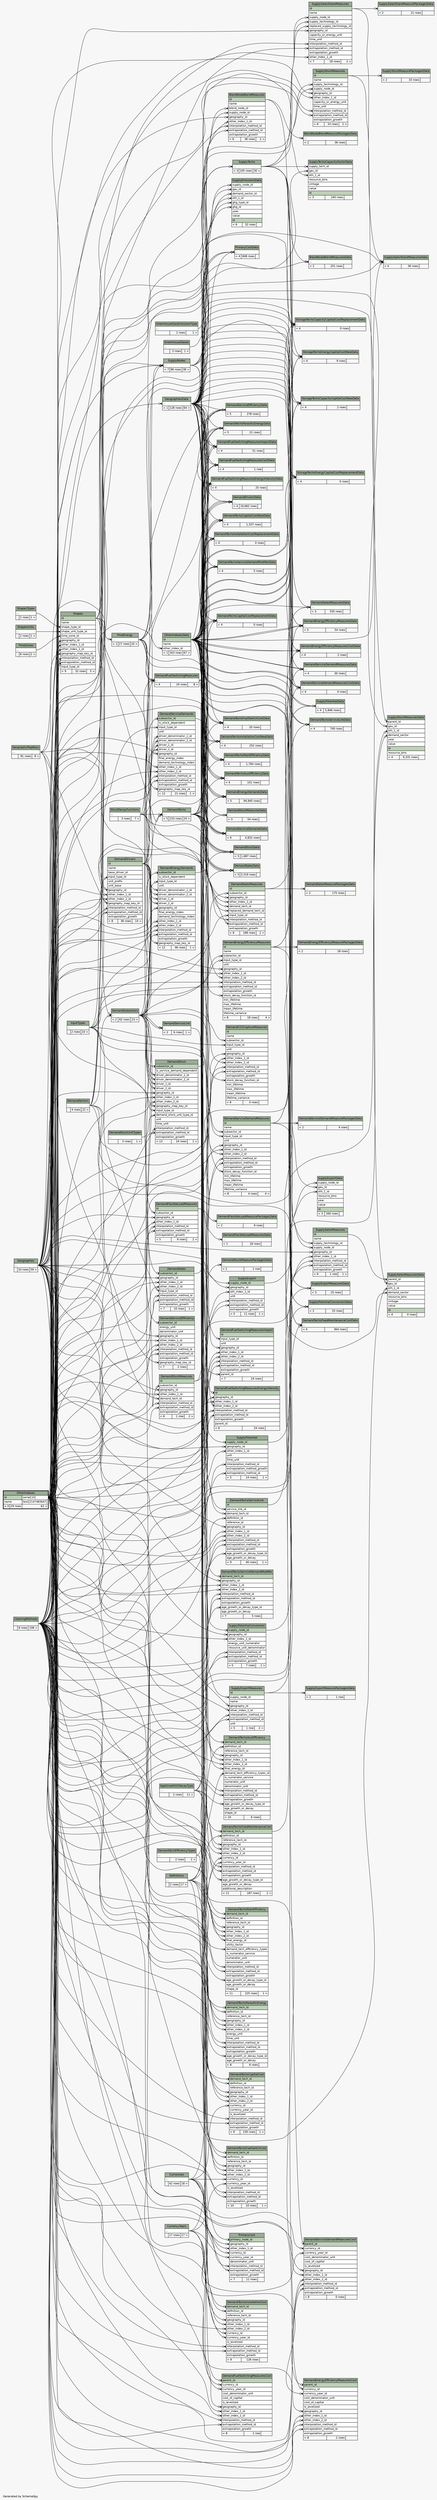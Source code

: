 // dot 2.38.0 on Windows 10 10.0
// SchemaSpy rev 590
digraph "twoDegreesRelationshipsDiagram" {
  graph [
    rankdir="RL"
    bgcolor="#f7f7f7"
    label="\nGenerated by SchemaSpy"
    labeljust="l"
    nodesep="0.18"
    ranksep="0.46"
    fontname="Helvetica"
    fontsize="11"
  ];
  node [
    fontname="Helvetica"
    fontsize="11"
    shape="plaintext"
  ];
  edge [
    arrowsize="0.8"
  ];
  "BlendNodeBlendMeasurePackagesData":"elipses":w -> "BlendNodeBlendMeasures":"id":e [arrowhead=none dir=back arrowtail=crowodot];
  "BlendNodeBlendMeasures":"blend_node_id":w -> "SupplyNodes":"elipses":e [arrowhead=none dir=back arrowtail=crowodot];
  "BlendNodeBlendMeasures":"extrapolation_method_id":w -> "CleaningMethods":"elipses":e [arrowhead=none dir=back arrowtail=crowodot];
  "BlendNodeBlendMeasures":"geography_id":w -> "Geographies":"elipses":e [arrowhead=none dir=back arrowtail=crowodot];
  "BlendNodeBlendMeasures":"interpolation_method_id":w -> "CleaningMethods":"elipses":e [arrowhead=none dir=back arrowtail=crowodot];
  "BlendNodeBlendMeasures":"other_index_1_id":w -> "OtherIndexes":"id.type":e [arrowhead=none dir=back arrowtail=crowodot];
  "BlendNodeBlendMeasures":"supply_node_id":w -> "SupplyNodes":"elipses":e [arrowhead=none dir=back arrowtail=crowodot];
  "BlendNodeBlendMeasuresData":"elipses":w -> "GeographiesData":"elipses":e [arrowhead=none dir=back arrowtail=crowodot];
  "BlendNodeBlendMeasuresData":"elipses":w -> "BlendNodeBlendMeasures":"id":e [arrowhead=none dir=back arrowtail=crowodot];
  "DemandCO2CaptureMeasures":"extrapolation_method_id":w -> "CleaningMethods":"elipses":e [arrowhead=none dir=back arrowtail=crowodot];
  "DemandCO2CaptureMeasures":"geography_id":w -> "Geographies":"elipses":e [arrowhead=none dir=back arrowtail=crowodot];
  "DemandCO2CaptureMeasures":"input_type_id":w -> "InputTypes":"elipses":e [arrowhead=none dir=back arrowtail=crowodot];
  "DemandCO2CaptureMeasures":"interpolation_method_id":w -> "CleaningMethods":"elipses":e [arrowhead=none dir=back arrowtail=crowodot];
  "DemandCO2CaptureMeasures":"other_index_1_id":w -> "OtherIndexes":"id.type":e [arrowhead=none dir=back arrowtail=crowodot];
  "DemandCO2CaptureMeasures":"other_index_2_id":w -> "OtherIndexesData":"id":e [arrowhead=none dir=back arrowtail=crowodot];
  "DemandCO2CaptureMeasures":"stock_decay_function_id":w -> "StockDecayFunctions":"elipses":e [arrowhead=none dir=back arrowtail=crowodot];
  "DemandCO2CaptureMeasures":"subsector_id":w -> "DemandSubsectors":"elipses":e [arrowhead=none dir=back arrowtail=crowodot];
  "DemandDrivers":"extrapolation_method_id":w -> "CleaningMethods":"elipses":e [arrowhead=none dir=back arrowtail=crowodot];
  "DemandDrivers":"geography_id":w -> "Geographies":"elipses":e [arrowhead=none dir=back arrowtail=crowodot];
  "DemandDrivers":"geography_map_key_id":w -> "GeographyMapKeys":"elipses":e [arrowhead=none dir=back arrowtail=crowodot];
  "DemandDrivers":"input_type_id":w -> "InputTypes":"elipses":e [arrowhead=none dir=back arrowtail=crowodot];
  "DemandDrivers":"interpolation_method_id":w -> "CleaningMethods":"elipses":e [arrowhead=none dir=back arrowtail=crowodot];
  "DemandDrivers":"other_index_1_id":w -> "OtherIndexes":"id.type":e [arrowhead=none dir=back arrowtail=crowodot];
  "DemandDrivers":"other_index_2_id":w -> "OtherIndexes":"id.type":e [arrowhead=none dir=back arrowtail=crowodot];
  "DemandDriversData":"elipses":w -> "GeographiesData":"elipses":e [arrowhead=none dir=back arrowtail=crowodot];
  "DemandDriversData":"elipses":w -> "OtherIndexesData":"id":e [arrowhead=none dir=back arrowtail=crowodot];
  "DemandDriversData":"elipses":w -> "OtherIndexesData":"id":e [arrowhead=none dir=back arrowtail=crowodot];
  "DemandDriversData":"elipses":w -> "DemandDrivers":"id":e [arrowhead=none dir=back arrowtail=crowodot];
  "DemandEnergyDemands":"driver_1_id":w -> "DemandDrivers":"id":e [arrowhead=none dir=back arrowtail=crowodot];
  "DemandEnergyDemands":"driver_2_id":w -> "DemandDrivers":"id":e [arrowhead=none dir=back arrowtail=crowodot];
  "DemandEnergyDemands":"driver_denominator_1_id":w -> "DemandDrivers":"id":e [arrowhead=none dir=back arrowtail=crowodot];
  "DemandEnergyDemands":"driver_denominator_2_id":w -> "DemandDrivers":"id":e [arrowhead=none dir=back arrowtail=crowodot];
  "DemandEnergyDemands":"extrapolation_method_id":w -> "CleaningMethods":"elipses":e [arrowhead=none dir=back arrowtail=crowodot];
  "DemandEnergyDemands":"geography_id":w -> "Geographies":"elipses":e [arrowhead=none dir=back arrowtail=crowodot];
  "DemandEnergyDemands":"geography_map_key_id":w -> "GeographyMapKeys":"elipses":e [arrowhead=none dir=back arrowtail=crowodot];
  "DemandEnergyDemands":"input_type_id":w -> "InputTypes":"elipses":e [arrowhead=none dir=back arrowtail=crowodot];
  "DemandEnergyDemands":"interpolation_method_id":w -> "CleaningMethods":"elipses":e [arrowhead=none dir=back arrowtail=crowodot];
  "DemandEnergyDemands":"other_index_1_id":w -> "OtherIndexes":"id.type":e [arrowhead=none dir=back arrowtail=crowodot];
  "DemandEnergyDemands":"other_index_2_id":w -> "OtherIndexes":"id.type":e [arrowhead=none dir=back arrowtail=crowodot];
  "DemandEnergyDemands":"subsector_id":w -> "DemandSubsectors":"elipses":e [arrowhead=none dir=back arrowtail=teeodot];
  "DemandEnergyDemandsData":"elipses":w -> "FinalEnergy":"elipses":e [arrowhead=none dir=back arrowtail=crowodot];
  "DemandEnergyDemandsData":"elipses":w -> "GeographiesData":"elipses":e [arrowhead=none dir=back arrowtail=crowodot];
  "DemandEnergyDemandsData":"elipses":w -> "OtherIndexesData":"id":e [arrowhead=none dir=back arrowtail=crowodot];
  "DemandEnergyDemandsData":"elipses":w -> "OtherIndexesData":"id":e [arrowhead=none dir=back arrowtail=crowodot];
  "DemandEnergyDemandsData":"elipses":w -> "DemandEnergyDemands":"subsector_id":e [arrowhead=none dir=back arrowtail=crowodot];
  "DemandEnergyEfficiencyMeasurePackagesData":"elipses":w -> "DemandEnergyEfficiencyMeasures":"id":e [arrowhead=none dir=back arrowtail=crowodot];
  "DemandEnergyEfficiencyMeasures":"extrapolation_method_id":w -> "CleaningMethods":"elipses":e [arrowhead=none dir=back arrowtail=crowodot];
  "DemandEnergyEfficiencyMeasures":"geography_id":w -> "Geographies":"elipses":e [arrowhead=none dir=back arrowtail=crowodot];
  "DemandEnergyEfficiencyMeasures":"input_type_id":w -> "InputTypes":"elipses":e [arrowhead=none dir=back arrowtail=crowodot];
  "DemandEnergyEfficiencyMeasures":"interpolation_method_id":w -> "CleaningMethods":"elipses":e [arrowhead=none dir=back arrowtail=crowodot];
  "DemandEnergyEfficiencyMeasures":"other_index_1_id":w -> "OtherIndexes":"id.type":e [arrowhead=none dir=back arrowtail=crowodot];
  "DemandEnergyEfficiencyMeasures":"other_index_2_id":w -> "OtherIndexesData":"id":e [arrowhead=none dir=back arrowtail=crowodot];
  "DemandEnergyEfficiencyMeasures":"stock_decay_function_id":w -> "StockDecayFunctions":"elipses":e [arrowhead=none dir=back arrowtail=crowodot];
  "DemandEnergyEfficiencyMeasures":"subsector_id":w -> "DemandSubsectors":"elipses":e [arrowhead=none dir=back arrowtail=crowodot];
  "DemandEnergyEfficiencyMeasuresCost":"currency_id":w -> "Currencies":"elipses":e [arrowhead=none dir=back arrowtail=crowodot];
  "DemandEnergyEfficiencyMeasuresCost":"currency_year_id":w -> "CurrencyYears":"elipses":e [arrowhead=none dir=back arrowtail=crowodot];
  "DemandEnergyEfficiencyMeasuresCost":"extrapolation_method_id":w -> "CleaningMethods":"elipses":e [arrowhead=none dir=back arrowtail=crowodot];
  "DemandEnergyEfficiencyMeasuresCost":"geography_id":w -> "Geographies":"elipses":e [arrowhead=none dir=back arrowtail=crowodot];
  "DemandEnergyEfficiencyMeasuresCost":"interpolation_method_id":w -> "CleaningMethods":"elipses":e [arrowhead=none dir=back arrowtail=crowodot];
  "DemandEnergyEfficiencyMeasuresCost":"other_index_1_id":w -> "OtherIndexes":"id.type":e [arrowhead=none dir=back arrowtail=crowodot];
  "DemandEnergyEfficiencyMeasuresCost":"other_index_2_id":w -> "OtherIndexes":"id.type":e [arrowhead=none dir=back arrowtail=crowodot];
  "DemandEnergyEfficiencyMeasuresCost":"parent_id":w -> "DemandEnergyEfficiencyMeasures":"id":e [arrowhead=none dir=back arrowtail=teeodot];
  "DemandEnergyEfficiencyMeasuresCostData":"elipses":w -> "GeographiesData":"elipses":e [arrowhead=none dir=back arrowtail=crowodot];
  "DemandEnergyEfficiencyMeasuresCostData":"elipses":w -> "OtherIndexesData":"id":e [arrowhead=none dir=back arrowtail=crowodot];
  "DemandEnergyEfficiencyMeasuresCostData":"elipses":w -> "OtherIndexesData":"id":e [arrowhead=none dir=back arrowtail=crowodot];
  "DemandEnergyEfficiencyMeasuresCostData":"elipses":w -> "DemandEnergyEfficiencyMeasures":"id":e [arrowhead=none dir=back arrowtail=crowodot];
  "DemandEnergyEfficiencyMeasuresData":"elipses":w -> "FinalEnergy":"elipses":e [arrowhead=none dir=back arrowtail=crowodot];
  "DemandEnergyEfficiencyMeasuresData":"elipses":w -> "GeographiesData":"elipses":e [arrowhead=none dir=back arrowtail=crowodot];
  "DemandEnergyEfficiencyMeasuresData":"elipses":w -> "OtherIndexesData":"id":e [arrowhead=none dir=back arrowtail=crowodot];
  "DemandEnergyEfficiencyMeasuresData":"elipses":w -> "OtherIndexesData":"id":e [arrowhead=none dir=back arrowtail=crowodot];
  "DemandEnergyEfficiencyMeasuresData":"elipses":w -> "DemandEnergyEfficiencyMeasures":"id":e [arrowhead=none dir=back arrowtail=crowodot];
  "DemandFlexibleLoadMeasurePackagesData":"elipses":w -> "DemandFlexibleLoadMeasures":"id":e [arrowhead=none dir=back arrowtail=crowodot];
  "DemandFlexibleLoadMeasures":"extrapolation_method_id":w -> "CleaningMethods":"elipses":e [arrowhead=none dir=back arrowtail=crowodot];
  "DemandFlexibleLoadMeasures":"geography_id":w -> "Geographies":"elipses":e [arrowhead=none dir=back arrowtail=crowodot];
  "DemandFlexibleLoadMeasures":"interpolation_method_id":w -> "CleaningMethods":"elipses":e [arrowhead=none dir=back arrowtail=crowodot];
  "DemandFlexibleLoadMeasures":"other_index_1_id":w -> "OtherIndexes":"id.type":e [arrowhead=none dir=back arrowtail=crowodot];
  "DemandFlexibleLoadMeasures":"subsector_id":w -> "DemandSubsectors":"elipses":e [arrowhead=none dir=back arrowtail=crowodot];
  "DemandFlexibleLoadMeasuresData":"elipses":w -> "DemandFlexibleLoadMeasures":"id":e [arrowhead=none dir=back arrowtail=crowodot];
  "DemandFuelSwitchingMeasures":"elipses":w -> "FinalEnergy":"elipses":e [arrowhead=none dir=back arrowtail=crowodot];
  "DemandFuelSwitchingMeasures":"elipses":w -> "FinalEnergy":"elipses":e [arrowhead=none dir=back arrowtail=crowodot];
  "DemandFuelSwitchingMeasures":"elipses":w -> "StockDecayFunctions":"elipses":e [arrowhead=none dir=back arrowtail=crowodot];
  "DemandFuelSwitchingMeasures":"elipses":w -> "DemandSubsectors":"elipses":e [arrowhead=none dir=back arrowtail=crowodot];
  "DemandFuelSwitchingMeasuresCost":"currency_id":w -> "Currencies":"elipses":e [arrowhead=none dir=back arrowtail=crowodot];
  "DemandFuelSwitchingMeasuresCost":"currency_year_id":w -> "CurrencyYears":"elipses":e [arrowhead=none dir=back arrowtail=crowodot];
  "DemandFuelSwitchingMeasuresCost":"extrapolation_method_id":w -> "CleaningMethods":"elipses":e [arrowhead=none dir=back arrowtail=crowodot];
  "DemandFuelSwitchingMeasuresCost":"geography_id":w -> "Geographies":"elipses":e [arrowhead=none dir=back arrowtail=crowodot];
  "DemandFuelSwitchingMeasuresCost":"interpolation_method_id":w -> "CleaningMethods":"elipses":e [arrowhead=none dir=back arrowtail=crowodot];
  "DemandFuelSwitchingMeasuresCost":"other_index_1_id":w -> "OtherIndexes":"id.type":e [arrowhead=none dir=back arrowtail=crowodot];
  "DemandFuelSwitchingMeasuresCost":"other_index_2_id":w -> "OtherIndexes":"id.type":e [arrowhead=none dir=back arrowtail=crowodot];
  "DemandFuelSwitchingMeasuresCost":"parent_id":w -> "DemandFuelSwitchingMeasures":"elipses":e [arrowhead=none dir=back arrowtail=teeodot];
  "DemandFuelSwitchingMeasuresCostData":"elipses":w -> "GeographiesData":"elipses":e [arrowhead=none dir=back arrowtail=crowodot];
  "DemandFuelSwitchingMeasuresCostData":"elipses":w -> "OtherIndexesData":"id":e [arrowhead=none dir=back arrowtail=crowodot];
  "DemandFuelSwitchingMeasuresCostData":"elipses":w -> "OtherIndexesData":"id":e [arrowhead=none dir=back arrowtail=crowodot];
  "DemandFuelSwitchingMeasuresCostData":"elipses":w -> "DemandFuelSwitchingMeasures":"elipses":e [arrowhead=none dir=back arrowtail=crowodot];
  "DemandFuelSwitchingMeasuresEnergyIntensity":"extrapolation_method_id":w -> "CleaningMethods":"elipses":e [arrowhead=none dir=back arrowtail=crowodot];
  "DemandFuelSwitchingMeasuresEnergyIntensity":"geography_id":w -> "Geographies":"elipses":e [arrowhead=none dir=back arrowtail=crowodot];
  "DemandFuelSwitchingMeasuresEnergyIntensity":"id":w -> "DemandFuelSwitchingMeasures":"elipses":e [arrowhead=none dir=back arrowtail=teeodot];
  "DemandFuelSwitchingMeasuresEnergyIntensity":"interpolation_method_id":w -> "CleaningMethods":"elipses":e [arrowhead=none dir=back arrowtail=crowodot];
  "DemandFuelSwitchingMeasuresEnergyIntensity":"other_index_1_id":w -> "OtherIndexes":"id.type":e [arrowhead=none dir=back arrowtail=crowodot];
  "DemandFuelSwitchingMeasuresEnergyIntensity":"other_index_2_id":w -> "OtherIndexesData":"id":e [arrowhead=none dir=back arrowtail=crowodot];
  "DemandFuelSwitchingMeasuresEnergyIntensityData":"elipses":w -> "GeographiesData":"elipses":e [arrowhead=none dir=back arrowtail=crowodot];
  "DemandFuelSwitchingMeasuresEnergyIntensityData":"elipses":w -> "OtherIndexesData":"id":e [arrowhead=none dir=back arrowtail=crowodot];
  "DemandFuelSwitchingMeasuresEnergyIntensityData":"elipses":w -> "OtherIndexesData":"id":e [arrowhead=none dir=back arrowtail=crowodot];
  "DemandFuelSwitchingMeasuresEnergyIntensityData":"elipses":w -> "DemandFuelSwitchingMeasures":"elipses":e [arrowhead=none dir=back arrowtail=crowodot];
  "DemandFuelSwitchingMeasuresImpact":"extrapolation_method_id":w -> "CleaningMethods":"elipses":e [arrowhead=none dir=back arrowtail=crowodot];
  "DemandFuelSwitchingMeasuresImpact":"geography_id":w -> "Geographies":"elipses":e [arrowhead=none dir=back arrowtail=crowodot];
  "DemandFuelSwitchingMeasuresImpact":"input_type_id":w -> "InputTypes":"elipses":e [arrowhead=none dir=back arrowtail=crowodot];
  "DemandFuelSwitchingMeasuresImpact":"interpolation_method_id":w -> "CleaningMethods":"elipses":e [arrowhead=none dir=back arrowtail=crowodot];
  "DemandFuelSwitchingMeasuresImpact":"other_index_1_id":w -> "OtherIndexes":"id.type":e [arrowhead=none dir=back arrowtail=crowodot];
  "DemandFuelSwitchingMeasuresImpact":"other_index_2_id":w -> "OtherIndexes":"id.type":e [arrowhead=none dir=back arrowtail=crowodot];
  "DemandFuelSwitchingMeasuresImpact":"parent_id":w -> "DemandFuelSwitchingMeasures":"elipses":e [arrowhead=none dir=back arrowtail=crowodot];
  "DemandFuelSwitchingMeasuresImpactData":"elipses":w -> "GeographiesData":"elipses":e [arrowhead=none dir=back arrowtail=crowodot];
  "DemandFuelSwitchingMeasuresImpactData":"elipses":w -> "OtherIndexesData":"id":e [arrowhead=none dir=back arrowtail=crowodot];
  "DemandFuelSwitchingMeasuresImpactData":"elipses":w -> "OtherIndexesData":"id":e [arrowhead=none dir=back arrowtail=crowodot];
  "DemandFuelSwitchingMeasuresImpactData":"elipses":w -> "DemandFuelSwitchingMeasures":"elipses":e [arrowhead=none dir=back arrowtail=crowodot];
  "DemandSales":"extrapolation_method_id":w -> "CleaningMethods":"elipses":e [arrowhead=none dir=back arrowtail=crowodot];
  "DemandSales":"geography_id":w -> "Geographies":"elipses":e [arrowhead=none dir=back arrowtail=crowodot];
  "DemandSales":"input_type_id":w -> "InputTypes":"elipses":e [arrowhead=none dir=back arrowtail=crowodot];
  "DemandSales":"interpolation_method_id":w -> "CleaningMethods":"elipses":e [arrowhead=none dir=back arrowtail=crowodot];
  "DemandSales":"other_index_1_id":w -> "OtherIndexes":"id.type":e [arrowhead=none dir=back arrowtail=crowodot];
  "DemandSales":"other_index_2_id":w -> "OtherIndexes":"id.type":e [arrowhead=none dir=back arrowtail=crowodot];
  "DemandSales":"subsector_id":w -> "DemandSubsectors":"elipses":e [arrowhead=none dir=back arrowtail=teeodot];
  "DemandSalesData":"elipses":w -> "GeographiesData":"elipses":e [arrowhead=none dir=back arrowtail=crowodot];
  "DemandSalesData":"elipses":w -> "OtherIndexesData":"id":e [arrowhead=none dir=back arrowtail=crowodot];
  "DemandSalesData":"elipses":w -> "OtherIndexesData":"id":e [arrowhead=none dir=back arrowtail=crowodot];
  "DemandSalesData":"elipses":w -> "DemandSales":"subsector_id":e [arrowhead=none dir=back arrowtail=crowodot];
  "DemandSalesData":"elipses":w -> "DemandTechs":"elipses":e [arrowhead=none dir=back arrowtail=crowodot];
  "DemandSalesMeasurePackagesData":"elipses":w -> "DemandSalesMeasures":"id":e [arrowhead=none dir=back arrowtail=crowodot];
  "DemandSalesMeasures":"demand_tech_id":w -> "DemandTechs":"elipses":e [arrowhead=none dir=back arrowtail=crowodot];
  "DemandSalesMeasures":"extrapolation_method_id":w -> "CleaningMethods":"elipses":e [arrowhead=none dir=back arrowtail=crowodot];
  "DemandSalesMeasures":"geography_id":w -> "Geographies":"elipses":e [arrowhead=none dir=back arrowtail=crowodot];
  "DemandSalesMeasures":"input_type_id":w -> "InputTypes":"elipses":e [arrowhead=none dir=back arrowtail=crowodot];
  "DemandSalesMeasures":"interpolation_method_id":w -> "CleaningMethods":"elipses":e [arrowhead=none dir=back arrowtail=crowodot];
  "DemandSalesMeasures":"other_index_1_id":w -> "OtherIndexes":"id.type":e [arrowhead=none dir=back arrowtail=crowodot];
  "DemandSalesMeasures":"replaced_demand_tech_id":w -> "DemandTechs":"elipses":e [arrowhead=none dir=back arrowtail=crowodot];
  "DemandSalesMeasures":"subsector_id":w -> "DemandSubsectors":"elipses":e [arrowhead=none dir=back arrowtail=crowodot];
  "DemandSalesMeasuresData":"elipses":w -> "GeographiesData":"elipses":e [arrowhead=none dir=back arrowtail=crowodot];
  "DemandSalesMeasuresData":"elipses":w -> "OtherIndexesData":"id":e [arrowhead=none dir=back arrowtail=crowodot];
  "DemandSalesMeasuresData":"elipses":w -> "DemandSalesMeasures":"id":e [arrowhead=none dir=back arrowtail=crowodot];
  "DemandServiceDemandMeasurePackagesData":"elipses":w -> "DemandServiceDemandMeasures":"id":e [arrowhead=none dir=back arrowtail=crowodot];
  "DemandServiceDemandMeasures":"extrapolation_method_id":w -> "CleaningMethods":"elipses":e [arrowhead=none dir=back arrowtail=crowodot];
  "DemandServiceDemandMeasures":"geography_id":w -> "Geographies":"elipses":e [arrowhead=none dir=back arrowtail=crowodot];
  "DemandServiceDemandMeasures":"input_type_id":w -> "InputTypes":"elipses":e [arrowhead=none dir=back arrowtail=crowodot];
  "DemandServiceDemandMeasures":"interpolation_method_id":w -> "CleaningMethods":"elipses":e [arrowhead=none dir=back arrowtail=crowodot];
  "DemandServiceDemandMeasures":"other_index_1_id":w -> "OtherIndexes":"id.type":e [arrowhead=none dir=back arrowtail=crowodot];
  "DemandServiceDemandMeasures":"other_index_2_id":w -> "OtherIndexesData":"id":e [arrowhead=none dir=back arrowtail=crowodot];
  "DemandServiceDemandMeasures":"stock_decay_function_id":w -> "StockDecayFunctions":"elipses":e [arrowhead=none dir=back arrowtail=crowodot];
  "DemandServiceDemandMeasures":"subsector_id":w -> "DemandSubsectors":"elipses":e [arrowhead=none dir=back arrowtail=crowodot];
  "DemandServiceDemandMeasuresCost":"currency_id":w -> "Currencies":"elipses":e [arrowhead=none dir=back arrowtail=crowodot];
  "DemandServiceDemandMeasuresCost":"currency_year_id":w -> "CurrencyYears":"elipses":e [arrowhead=none dir=back arrowtail=crowodot];
  "DemandServiceDemandMeasuresCost":"extrapolation_method_id":w -> "CleaningMethods":"elipses":e [arrowhead=none dir=back arrowtail=crowodot];
  "DemandServiceDemandMeasuresCost":"geography_id":w -> "Geographies":"elipses":e [arrowhead=none dir=back arrowtail=crowodot];
  "DemandServiceDemandMeasuresCost":"interpolation_method_id":w -> "CleaningMethods":"elipses":e [arrowhead=none dir=back arrowtail=crowodot];
  "DemandServiceDemandMeasuresCost":"other_index_1_id":w -> "OtherIndexes":"id.type":e [arrowhead=none dir=back arrowtail=crowodot];
  "DemandServiceDemandMeasuresCost":"other_index_2_id":w -> "OtherIndexes":"id.type":e [arrowhead=none dir=back arrowtail=crowodot];
  "DemandServiceDemandMeasuresCost":"parent_id":w -> "DemandServiceDemandMeasures":"id":e [arrowhead=none dir=back arrowtail=teeodot];
  "DemandServiceDemandMeasuresCostData":"elipses":w -> "GeographiesData":"elipses":e [arrowhead=none dir=back arrowtail=crowodot];
  "DemandServiceDemandMeasuresCostData":"elipses":w -> "OtherIndexesData":"id":e [arrowhead=none dir=back arrowtail=crowodot];
  "DemandServiceDemandMeasuresCostData":"elipses":w -> "OtherIndexesData":"id":e [arrowhead=none dir=back arrowtail=crowodot];
  "DemandServiceDemandMeasuresCostData":"elipses":w -> "DemandServiceDemandMeasures":"id":e [arrowhead=none dir=back arrowtail=crowodot];
  "DemandServiceDemandMeasuresData":"elipses":w -> "GeographiesData":"elipses":e [arrowhead=none dir=back arrowtail=crowodot];
  "DemandServiceDemandMeasuresData":"elipses":w -> "OtherIndexesData":"id":e [arrowhead=none dir=back arrowtail=crowodot];
  "DemandServiceDemandMeasuresData":"elipses":w -> "OtherIndexesData":"id":e [arrowhead=none dir=back arrowtail=crowodot];
  "DemandServiceDemandMeasuresData":"elipses":w -> "DemandServiceDemandMeasures":"id":e [arrowhead=none dir=back arrowtail=crowodot];
  "DemandServiceDemands":"driver_1_id":w -> "DemandDrivers":"id":e [arrowhead=none dir=back arrowtail=crowodot];
  "DemandServiceDemands":"driver_2_id":w -> "DemandDrivers":"id":e [arrowhead=none dir=back arrowtail=crowodot];
  "DemandServiceDemands":"driver_denominator_1_id":w -> "DemandDrivers":"id":e [arrowhead=none dir=back arrowtail=crowodot];
  "DemandServiceDemands":"driver_denominator_2_id":w -> "DemandDrivers":"id":e [arrowhead=none dir=back arrowtail=crowodot];
  "DemandServiceDemands":"extrapolation_method_id":w -> "CleaningMethods":"elipses":e [arrowhead=none dir=back arrowtail=crowodot];
  "DemandServiceDemands":"geography_id":w -> "Geographies":"elipses":e [arrowhead=none dir=back arrowtail=crowodot];
  "DemandServiceDemands":"geography_map_key_id":w -> "GeographyMapKeys":"elipses":e [arrowhead=none dir=back arrowtail=crowodot];
  "DemandServiceDemands":"input_type_id":w -> "InputTypes":"elipses":e [arrowhead=none dir=back arrowtail=crowodot];
  "DemandServiceDemands":"interpolation_method_id":w -> "CleaningMethods":"elipses":e [arrowhead=none dir=back arrowtail=crowodot];
  "DemandServiceDemands":"other_index_1_id":w -> "OtherIndexes":"id.type":e [arrowhead=none dir=back arrowtail=crowodot];
  "DemandServiceDemands":"other_index_2_id":w -> "OtherIndexes":"id.type":e [arrowhead=none dir=back arrowtail=crowodot];
  "DemandServiceDemands":"subsector_id":w -> "DemandSubsectors":"elipses":e [arrowhead=none dir=back arrowtail=teeodot];
  "DemandServiceDemandsData":"elipses":w -> "FinalEnergy":"elipses":e [arrowhead=none dir=back arrowtail=crowodot];
  "DemandServiceDemandsData":"elipses":w -> "GeographiesData":"elipses":e [arrowhead=none dir=back arrowtail=crowodot];
  "DemandServiceDemandsData":"elipses":w -> "OtherIndexesData":"id":e [arrowhead=none dir=back arrowtail=crowodot];
  "DemandServiceDemandsData":"elipses":w -> "OtherIndexesData":"id":e [arrowhead=none dir=back arrowtail=crowodot];
  "DemandServiceDemandsData":"elipses":w -> "DemandServiceDemands":"subsector_id":e [arrowhead=none dir=back arrowtail=crowodot];
  "DemandServiceDemandsData":"elipses":w -> "DemandTechs":"elipses":e [arrowhead=none dir=back arrowtail=crowodot];
  "DemandServiceEfficiency":"extrapolation_method_id":w -> "CleaningMethods":"elipses":e [arrowhead=none dir=back arrowtail=crowodot];
  "DemandServiceEfficiency":"geography_id":w -> "Geographies":"elipses":e [arrowhead=none dir=back arrowtail=crowodot];
  "DemandServiceEfficiency":"geography_map_key_id":w -> "GeographyMapKeys":"elipses":e [arrowhead=none dir=back arrowtail=crowodot];
  "DemandServiceEfficiency":"interpolation_method_id":w -> "CleaningMethods":"elipses":e [arrowhead=none dir=back arrowtail=crowodot];
  "DemandServiceEfficiency":"other_index_1_id":w -> "OtherIndexes":"id.type":e [arrowhead=none dir=back arrowtail=crowodot];
  "DemandServiceEfficiency":"other_index_2_id":w -> "OtherIndexes":"id.type":e [arrowhead=none dir=back arrowtail=crowodot];
  "DemandServiceEfficiency":"subsector_id":w -> "DemandSubsectors":"elipses":e [arrowhead=none dir=back arrowtail=teeodot];
  "DemandServiceEfficiencyData":"elipses":w -> "FinalEnergy":"elipses":e [arrowhead=none dir=back arrowtail=crowodot];
  "DemandServiceEfficiencyData":"elipses":w -> "GeographiesData":"elipses":e [arrowhead=none dir=back arrowtail=crowodot];
  "DemandServiceEfficiencyData":"elipses":w -> "OtherIndexesData":"id":e [arrowhead=none dir=back arrowtail=crowodot];
  "DemandServiceEfficiencyData":"elipses":w -> "OtherIndexesData":"id":e [arrowhead=none dir=back arrowtail=crowodot];
  "DemandServiceEfficiencyData":"elipses":w -> "DemandSubsectors":"elipses":e [arrowhead=none dir=back arrowtail=crowodot];
  "DemandServiceLink":"elipses":w -> "DemandSubsectors":"elipses":e [arrowhead=none dir=back arrowtail=crowodot];
  "DemandServiceLink":"elipses":w -> "DemandSubsectors":"elipses":e [arrowhead=none dir=back arrowtail=crowodot];
  "DemandStock":"demand_stock_unit_type_id":w -> "DemandStockUnitTypes":"elipses":e [arrowhead=none dir=back arrowtail=crowodot];
  "DemandStock":"driver_1_id":w -> "DemandDrivers":"id":e [arrowhead=none dir=back arrowtail=crowodot];
  "DemandStock":"driver_2_id":w -> "DemandDrivers":"id":e [arrowhead=none dir=back arrowtail=crowodot];
  "DemandStock":"driver_denominator_1_id":w -> "DemandDrivers":"id":e [arrowhead=none dir=back arrowtail=crowodot];
  "DemandStock":"driver_denominator_2_id":w -> "DemandDrivers":"id":e [arrowhead=none dir=back arrowtail=crowodot];
  "DemandStock":"extrapolation_method_id":w -> "CleaningMethods":"elipses":e [arrowhead=none dir=back arrowtail=crowodot];
  "DemandStock":"geography_id":w -> "Geographies":"elipses":e [arrowhead=none dir=back arrowtail=crowodot];
  "DemandStock":"geography_map_key_id":w -> "GeographyMapKeys":"elipses":e [arrowhead=none dir=back arrowtail=crowodot];
  "DemandStock":"input_type_id":w -> "InputTypes":"elipses":e [arrowhead=none dir=back arrowtail=crowodot];
  "DemandStock":"interpolation_method_id":w -> "CleaningMethods":"elipses":e [arrowhead=none dir=back arrowtail=crowodot];
  "DemandStock":"other_index_1_id":w -> "OtherIndexes":"id.type":e [arrowhead=none dir=back arrowtail=crowodot];
  "DemandStock":"other_index_2_id":w -> "OtherIndexes":"id.type":e [arrowhead=none dir=back arrowtail=crowodot];
  "DemandStock":"subsector_id":w -> "DemandSubsectors":"elipses":e [arrowhead=none dir=back arrowtail=teeodot];
  "DemandStockData":"elipses":w -> "GeographiesData":"elipses":e [arrowhead=none dir=back arrowtail=crowodot];
  "DemandStockData":"elipses":w -> "OtherIndexesData":"id":e [arrowhead=none dir=back arrowtail=crowodot];
  "DemandStockData":"elipses":w -> "OtherIndexesData":"id":e [arrowhead=none dir=back arrowtail=crowodot];
  "DemandStockData":"elipses":w -> "DemandStock":"subsector_id":e [arrowhead=none dir=back arrowtail=crowodot];
  "DemandStockData":"elipses":w -> "DemandTechs":"elipses":e [arrowhead=none dir=back arrowtail=crowodot];
  "DemandStockMeasurePackagesData":"elipses":w -> "DemandStockMeasures":"id":e [arrowhead=none dir=back arrowtail=crowodot];
  "DemandStockMeasures":"demand_tech_id":w -> "DemandSectors":"elipses":e [arrowhead=none dir=back arrowtail=crowodot];
  "DemandStockMeasures":"extrapolation_method_id":w -> "CleaningMethods":"elipses":e [arrowhead=none dir=back arrowtail=crowodot];
  "DemandStockMeasures":"geography_id":w -> "Geographies":"elipses":e [arrowhead=none dir=back arrowtail=crowodot];
  "DemandStockMeasures":"interpolation_method_id":w -> "CleaningMethods":"elipses":e [arrowhead=none dir=back arrowtail=crowodot];
  "DemandStockMeasures":"other_index_1_id":w -> "OtherIndexes":"id.type":e [arrowhead=none dir=back arrowtail=crowodot];
  "DemandStockMeasures":"subsector_id":w -> "DemandSubsectors":"elipses":e [arrowhead=none dir=back arrowtail=crowodot];
  "DemandStockMeasuresData":"elipses":w -> "GeographiesData":"elipses":e [arrowhead=none dir=back arrowtail=crowodot];
  "DemandStockMeasuresData":"elipses":w -> "OtherIndexesData":"id":e [arrowhead=none dir=back arrowtail=crowodot];
  "DemandStockMeasuresData":"elipses":w -> "DemandStockMeasures":"id":e [arrowhead=none dir=back arrowtail=crowodot];
  "DemandSubsectors":"elipses":w -> "DemandSectors":"elipses":e [arrowhead=none dir=back arrowtail=crowodot];
  "DemandSubsectors":"elipses":w -> "Shapes":"id":e [arrowhead=none dir=back arrowtail=crowodot];
  "DemandTechs":"elipses":w -> "Shapes":"id":e [arrowhead=none dir=back arrowtail=crowodot];
  "DemandTechs":"elipses":w -> "StockDecayFunctions":"elipses":e [arrowhead=none dir=back arrowtail=crowodot];
  "DemandTechs":"elipses":w -> "DemandSubsectors":"elipses":e [arrowhead=none dir=back arrowtail=crowodot];
  "DemandTechsAuxEfficiency":"age_growth_or_decay_type_id":w -> "AgeGrowthOrDecayType":"elipses":e [arrowhead=none dir=back arrowtail=crowodot];
  "DemandTechsAuxEfficiency":"definition_id":w -> "Definitions":"elipses":e [arrowhead=none dir=back arrowtail=crowodot];
  "DemandTechsAuxEfficiency":"demand_tech_efficiency_types_id":w -> "DemandTechEfficiencyTypes":"elipses":e [arrowhead=none dir=back arrowtail=crowodot];
  "DemandTechsAuxEfficiency":"demand_tech_id":w -> "DemandTechs":"elipses":e [arrowhead=none dir=back arrowtail=teeodot];
  "DemandTechsAuxEfficiency":"extrapolation_method_id":w -> "CleaningMethods":"elipses":e [arrowhead=none dir=back arrowtail=crowodot];
  "DemandTechsAuxEfficiency":"final_energy_id":w -> "FinalEnergy":"elipses":e [arrowhead=none dir=back arrowtail=crowodot];
  "DemandTechsAuxEfficiency":"geography_id":w -> "Geographies":"elipses":e [arrowhead=none dir=back arrowtail=crowodot];
  "DemandTechsAuxEfficiency":"interpolation_method_id":w -> "CleaningMethods":"elipses":e [arrowhead=none dir=back arrowtail=crowodot];
  "DemandTechsAuxEfficiency":"other_index_1_id":w -> "OtherIndexes":"id.type":e [arrowhead=none dir=back arrowtail=crowodot];
  "DemandTechsAuxEfficiency":"other_index_2_id":w -> "OtherIndexes":"id.type":e [arrowhead=none dir=back arrowtail=crowodot];
  "DemandTechsAuxEfficiencyData":"elipses":w -> "DemandTechs":"elipses":e [arrowhead=none dir=back arrowtail=crowodot];
  "DemandTechsAuxEfficiencyData":"elipses":w -> "GeographiesData":"elipses":e [arrowhead=none dir=back arrowtail=crowodot];
  "DemandTechsAuxEfficiencyData":"elipses":w -> "OtherIndexesData":"id":e [arrowhead=none dir=back arrowtail=crowodot];
  "DemandTechsAuxEfficiencyData":"elipses":w -> "OtherIndexesData":"id":e [arrowhead=none dir=back arrowtail=crowodot];
  "DemandTechsCapitalCost":"currency_id":w -> "Currencies":"elipses":e [arrowhead=none dir=back arrowtail=crowodot];
  "DemandTechsCapitalCost":"definition_id":w -> "Definitions":"elipses":e [arrowhead=none dir=back arrowtail=crowodot];
  "DemandTechsCapitalCost":"demand_tech_id":w -> "DemandTechs":"elipses":e [arrowhead=none dir=back arrowtail=teeodot];
  "DemandTechsCapitalCost":"extrapolation_method_id":w -> "CleaningMethods":"elipses":e [arrowhead=none dir=back arrowtail=crowodot];
  "DemandTechsCapitalCost":"geography_id":w -> "Geographies":"elipses":e [arrowhead=none dir=back arrowtail=crowodot];
  "DemandTechsCapitalCost":"interpolation_method_id":w -> "CleaningMethods":"elipses":e [arrowhead=none dir=back arrowtail=crowodot];
  "DemandTechsCapitalCost":"other_index_1_id":w -> "OtherIndexes":"id.type":e [arrowhead=none dir=back arrowtail=crowodot];
  "DemandTechsCapitalCost":"other_index_2_id":w -> "OtherIndexes":"id.type":e [arrowhead=none dir=back arrowtail=crowodot];
  "DemandTechsCapitalCostNewData":"elipses":w -> "DemandTechs":"elipses":e [arrowhead=none dir=back arrowtail=crowodot];
  "DemandTechsCapitalCostNewData":"elipses":w -> "GeographiesData":"elipses":e [arrowhead=none dir=back arrowtail=crowodot];
  "DemandTechsCapitalCostNewData":"elipses":w -> "OtherIndexesData":"id":e [arrowhead=none dir=back arrowtail=crowodot];
  "DemandTechsCapitalCostNewData":"elipses":w -> "OtherIndexesData":"id":e [arrowhead=none dir=back arrowtail=crowodot];
  "DemandTechsCapitalCostReplacementData":"elipses":w -> "DemandTechs":"elipses":e [arrowhead=none dir=back arrowtail=crowodot];
  "DemandTechsCapitalCostReplacementData":"elipses":w -> "GeographiesData":"elipses":e [arrowhead=none dir=back arrowtail=crowodot];
  "DemandTechsCapitalCostReplacementData":"elipses":w -> "OtherIndexesData":"id":e [arrowhead=none dir=back arrowtail=crowodot];
  "DemandTechsCapitalCostReplacementData":"elipses":w -> "OtherIndexesData":"id":e [arrowhead=none dir=back arrowtail=crowodot];
  "DemandTechsFixedMaintenanceCost":"age_growth_or_decay_type_id":w -> "AgeGrowthOrDecayType":"elipses":e [arrowhead=none dir=back arrowtail=crowodot];
  "DemandTechsFixedMaintenanceCost":"currency_id":w -> "Currencies":"elipses":e [arrowhead=none dir=back arrowtail=crowodot];
  "DemandTechsFixedMaintenanceCost":"currency_year_id":w -> "CurrencyYears":"elipses":e [arrowhead=none dir=back arrowtail=crowodot];
  "DemandTechsFixedMaintenanceCost":"definition_id":w -> "Definitions":"elipses":e [arrowhead=none dir=back arrowtail=crowodot];
  "DemandTechsFixedMaintenanceCost":"demand_tech_id":w -> "DemandTechs":"elipses":e [arrowhead=none dir=back arrowtail=teeodot];
  "DemandTechsFixedMaintenanceCost":"extrapolation_method_id":w -> "CleaningMethods":"elipses":e [arrowhead=none dir=back arrowtail=crowodot];
  "DemandTechsFixedMaintenanceCost":"geography_id":w -> "Geographies":"elipses":e [arrowhead=none dir=back arrowtail=crowodot];
  "DemandTechsFixedMaintenanceCost":"interpolation_method_id":w -> "CleaningMethods":"elipses":e [arrowhead=none dir=back arrowtail=crowodot];
  "DemandTechsFixedMaintenanceCost":"other_index_1_id":w -> "OtherIndexes":"id.type":e [arrowhead=none dir=back arrowtail=crowodot];
  "DemandTechsFixedMaintenanceCost":"other_index_2_id":w -> "OtherIndexes":"id.type":e [arrowhead=none dir=back arrowtail=crowodot];
  "DemandTechsFixedMaintenanceCostData":"elipses":w -> "DemandTechsFixedMaintenanceCost":"demand_tech_id":e [arrowhead=none dir=back arrowtail=crowodot];
  "DemandTechsFixedMaintenanceCostData":"elipses":w -> "GeographiesData":"elipses":e [arrowhead=none dir=back arrowtail=crowodot];
  "DemandTechsFixedMaintenanceCostData":"elipses":w -> "OtherIndexesData":"id":e [arrowhead=none dir=back arrowtail=crowodot];
  "DemandTechsFixedMaintenanceCostData":"elipses":w -> "OtherIndexesData":"id":e [arrowhead=none dir=back arrowtail=crowodot];
  "DemandTechsFuelSwitchCost":"currency_id":w -> "Currencies":"elipses":e [arrowhead=none dir=back arrowtail=crowodot];
  "DemandTechsFuelSwitchCost":"currency_year_id":w -> "CurrencyYears":"elipses":e [arrowhead=none dir=back arrowtail=crowodot];
  "DemandTechsFuelSwitchCost":"definition_id":w -> "Definitions":"elipses":e [arrowhead=none dir=back arrowtail=crowodot];
  "DemandTechsFuelSwitchCost":"demand_tech_id":w -> "DemandTechs":"elipses":e [arrowhead=none dir=back arrowtail=teeodot];
  "DemandTechsFuelSwitchCost":"extrapolation_method_id":w -> "CleaningMethods":"elipses":e [arrowhead=none dir=back arrowtail=crowodot];
  "DemandTechsFuelSwitchCost":"geography_id":w -> "Geographies":"elipses":e [arrowhead=none dir=back arrowtail=crowodot];
  "DemandTechsFuelSwitchCost":"interpolation_method_id":w -> "CleaningMethods":"elipses":e [arrowhead=none dir=back arrowtail=crowodot];
  "DemandTechsFuelSwitchCost":"other_index_1_id":w -> "OtherIndexes":"id.type":e [arrowhead=none dir=back arrowtail=crowodot];
  "DemandTechsFuelSwitchCost":"other_index_2_id":w -> "OtherIndexes":"id.type":e [arrowhead=none dir=back arrowtail=crowodot];
  "DemandTechsFuelSwitchCostData":"elipses":w -> "DemandTechs":"elipses":e [arrowhead=none dir=back arrowtail=crowodot];
  "DemandTechsFuelSwitchCostData":"elipses":w -> "GeographiesData":"elipses":e [arrowhead=none dir=back arrowtail=crowodot];
  "DemandTechsFuelSwitchCostData":"elipses":w -> "OtherIndexesData":"id":e [arrowhead=none dir=back arrowtail=crowodot];
  "DemandTechsFuelSwitchCostData":"elipses":w -> "OtherIndexesData":"id":e [arrowhead=none dir=back arrowtail=crowodot];
  "DemandTechsInstallationCost":"currency_id":w -> "Currencies":"elipses":e [arrowhead=none dir=back arrowtail=crowodot];
  "DemandTechsInstallationCost":"currency_year_id":w -> "CurrencyYears":"elipses":e [arrowhead=none dir=back arrowtail=crowodot];
  "DemandTechsInstallationCost":"definition_id":w -> "Definitions":"elipses":e [arrowhead=none dir=back arrowtail=crowodot];
  "DemandTechsInstallationCost":"demand_tech_id":w -> "DemandTechs":"elipses":e [arrowhead=none dir=back arrowtail=teeodot];
  "DemandTechsInstallationCost":"extrapolation_method_id":w -> "CleaningMethods":"elipses":e [arrowhead=none dir=back arrowtail=crowodot];
  "DemandTechsInstallationCost":"geography_id":w -> "Geographies":"elipses":e [arrowhead=none dir=back arrowtail=crowodot];
  "DemandTechsInstallationCost":"interpolation_method_id":w -> "CleaningMethods":"elipses":e [arrowhead=none dir=back arrowtail=crowodot];
  "DemandTechsInstallationCost":"other_index_1_id":w -> "OtherIndexes":"id.type":e [arrowhead=none dir=back arrowtail=crowodot];
  "DemandTechsInstallationCost":"other_index_2_id":w -> "OtherIndexes":"id.type":e [arrowhead=none dir=back arrowtail=crowodot];
  "DemandTechsInstallationCostNewData":"elipses":w -> "DemandTechs":"elipses":e [arrowhead=none dir=back arrowtail=crowodot];
  "DemandTechsInstallationCostNewData":"elipses":w -> "GeographiesData":"elipses":e [arrowhead=none dir=back arrowtail=crowodot];
  "DemandTechsInstallationCostNewData":"elipses":w -> "OtherIndexesData":"id":e [arrowhead=none dir=back arrowtail=crowodot];
  "DemandTechsInstallationCostNewData":"elipses":w -> "OtherIndexesData":"id":e [arrowhead=none dir=back arrowtail=crowodot];
  "DemandTechsInstallationCostReplacementData":"elipses":w -> "DemandTechs":"elipses":e [arrowhead=none dir=back arrowtail=crowodot];
  "DemandTechsInstallationCostReplacementData":"elipses":w -> "GeographiesData":"elipses":e [arrowhead=none dir=back arrowtail=crowodot];
  "DemandTechsInstallationCostReplacementData":"elipses":w -> "OtherIndexesData":"id":e [arrowhead=none dir=back arrowtail=crowodot];
  "DemandTechsInstallationCostReplacementData":"elipses":w -> "OtherIndexesData":"id":e [arrowhead=none dir=back arrowtail=crowodot];
  "DemandTechsMainEfficiency":"age_growth_or_decay_type_id":w -> "AgeGrowthOrDecayType":"elipses":e [arrowhead=none dir=back arrowtail=crowodot];
  "DemandTechsMainEfficiency":"definition_id":w -> "Definitions":"elipses":e [arrowhead=none dir=back arrowtail=crowodot];
  "DemandTechsMainEfficiency":"demand_tech_efficiency_types":w -> "DemandTechEfficiencyTypes":"elipses":e [arrowhead=none dir=back arrowtail=crowodot];
  "DemandTechsMainEfficiency":"demand_tech_id":w -> "DemandTechs":"elipses":e [arrowhead=none dir=back arrowtail=teeodot];
  "DemandTechsMainEfficiency":"extrapolation_method_id":w -> "CleaningMethods":"elipses":e [arrowhead=none dir=back arrowtail=crowodot];
  "DemandTechsMainEfficiency":"final_energy_id":w -> "FinalEnergy":"elipses":e [arrowhead=none dir=back arrowtail=crowodot];
  "DemandTechsMainEfficiency":"geography_id":w -> "Geographies":"elipses":e [arrowhead=none dir=back arrowtail=crowodot];
  "DemandTechsMainEfficiency":"interpolation_method_id":w -> "CleaningMethods":"elipses":e [arrowhead=none dir=back arrowtail=crowodot];
  "DemandTechsMainEfficiency":"other_index_1_id":w -> "OtherIndexes":"id.type":e [arrowhead=none dir=back arrowtail=crowodot];
  "DemandTechsMainEfficiency":"other_index_2_id":w -> "OtherIndexes":"id.type":e [arrowhead=none dir=back arrowtail=crowodot];
  "DemandTechsMainEfficiencyData":"elipses":w -> "DemandTechs":"elipses":e [arrowhead=none dir=back arrowtail=crowodot];
  "DemandTechsMainEfficiencyData":"elipses":w -> "GeographiesData":"elipses":e [arrowhead=none dir=back arrowtail=crowodot];
  "DemandTechsMainEfficiencyData":"elipses":w -> "OtherIndexesData":"id":e [arrowhead=none dir=back arrowtail=crowodot];
  "DemandTechsMainEfficiencyData":"elipses":w -> "OtherIndexesData":"id":e [arrowhead=none dir=back arrowtail=crowodot];
  "DemandTechsParasiticEnergy":"age_growth_or_decay_type_id":w -> "AgeGrowthOrDecayType":"elipses":e [arrowhead=none dir=back arrowtail=crowodot];
  "DemandTechsParasiticEnergy":"definition_id":w -> "Definitions":"elipses":e [arrowhead=none dir=back arrowtail=crowodot];
  "DemandTechsParasiticEnergy":"demand_tech_id":w -> "DemandTechs":"elipses":e [arrowhead=none dir=back arrowtail=teeodot];
  "DemandTechsParasiticEnergy":"extrapolation_method_id":w -> "CleaningMethods":"elipses":e [arrowhead=none dir=back arrowtail=crowodot];
  "DemandTechsParasiticEnergy":"geography_id":w -> "Geographies":"elipses":e [arrowhead=none dir=back arrowtail=crowodot];
  "DemandTechsParasiticEnergy":"interpolation_method_id":w -> "CleaningMethods":"elipses":e [arrowhead=none dir=back arrowtail=crowodot];
  "DemandTechsParasiticEnergy":"other_index_1_id":w -> "OtherIndexes":"id.type":e [arrowhead=none dir=back arrowtail=crowodot];
  "DemandTechsParasiticEnergy":"other_index_2_id":w -> "OtherIndexes":"id.type":e [arrowhead=none dir=back arrowtail=crowodot];
  "DemandTechsParasiticEnergyData":"elipses":w -> "DemandTechs":"elipses":e [arrowhead=none dir=back arrowtail=crowodot];
  "DemandTechsParasiticEnergyData":"elipses":w -> "FinalEnergy":"elipses":e [arrowhead=none dir=back arrowtail=crowodot];
  "DemandTechsParasiticEnergyData":"elipses":w -> "GeographiesData":"elipses":e [arrowhead=none dir=back arrowtail=crowodot];
  "DemandTechsParasiticEnergyData":"elipses":w -> "OtherIndexesData":"id":e [arrowhead=none dir=back arrowtail=crowodot];
  "DemandTechsParasiticEnergyData":"elipses":w -> "OtherIndexesData":"id":e [arrowhead=none dir=back arrowtail=crowodot];
  "DemandTechsServiceDemandModifier":"age_growth_or_decay_type_id":w -> "AgeGrowthOrDecayType":"elipses":e [arrowhead=none dir=back arrowtail=crowodot];
  "DemandTechsServiceDemandModifier":"demand_tech_id":w -> "DemandTechs":"elipses":e [arrowhead=none dir=back arrowtail=teeodot];
  "DemandTechsServiceDemandModifier":"extrapolation_method_id":w -> "CleaningMethods":"elipses":e [arrowhead=none dir=back arrowtail=crowodot];
  "DemandTechsServiceDemandModifier":"geography_id":w -> "Geographies":"elipses":e [arrowhead=none dir=back arrowtail=crowodot];
  "DemandTechsServiceDemandModifier":"interpolation_method_id":w -> "CleaningMethods":"elipses":e [arrowhead=none dir=back arrowtail=crowodot];
  "DemandTechsServiceDemandModifier":"other_index_1_id":w -> "OtherIndexes":"id.type":e [arrowhead=none dir=back arrowtail=crowodot];
  "DemandTechsServiceDemandModifier":"other_index_2_id":w -> "OtherIndexes":"id.type":e [arrowhead=none dir=back arrowtail=crowodot];
  "DemandTechsServiceDemandModifierData":"elipses":w -> "DemandTechs":"elipses":e [arrowhead=none dir=back arrowtail=crowodot];
  "DemandTechsServiceDemandModifierData":"elipses":w -> "GeographiesData":"elipses":e [arrowhead=none dir=back arrowtail=crowodot];
  "DemandTechsServiceDemandModifierData":"elipses":w -> "OtherIndexesData":"id":e [arrowhead=none dir=back arrowtail=crowodot];
  "DemandTechsServiceDemandModifierData":"elipses":w -> "OtherIndexesData":"id":e [arrowhead=none dir=back arrowtail=crowodot];
  "DemandTechsServiceLink":"age_growth_or_decay_type_id":w -> "AgeGrowthOrDecayType":"elipses":e [arrowhead=none dir=back arrowtail=crowodot];
  "DemandTechsServiceLink":"definition_id":w -> "Definitions":"elipses":e [arrowhead=none dir=back arrowtail=crowodot];
  "DemandTechsServiceLink":"demand_tech_id":w -> "DemandTechs":"elipses":e [arrowhead=none dir=back arrowtail=crowodot];
  "DemandTechsServiceLink":"extrapolation_method_id":w -> "CleaningMethods":"elipses":e [arrowhead=none dir=back arrowtail=crowodot];
  "DemandTechsServiceLink":"geography_id":w -> "Geographies":"elipses":e [arrowhead=none dir=back arrowtail=crowodot];
  "DemandTechsServiceLink":"interpolation_method_id":w -> "CleaningMethods":"elipses":e [arrowhead=none dir=back arrowtail=crowodot];
  "DemandTechsServiceLink":"other_index_1_id":w -> "OtherIndexes":"id.type":e [arrowhead=none dir=back arrowtail=crowodot];
  "DemandTechsServiceLink":"other_index_2_id":w -> "OtherIndexes":"id.type":e [arrowhead=none dir=back arrowtail=crowodot];
  "DemandTechsServiceLink":"service_link_id":w -> "DemandServiceLink":"elipses":e [arrowhead=none dir=back arrowtail=crowodot];
  "DemandTechsServiceLinkData":"elipses":w -> "GeographiesData":"elipses":e [arrowhead=none dir=back arrowtail=crowodot];
  "DemandTechsServiceLinkData":"elipses":w -> "OtherIndexesData":"id":e [arrowhead=none dir=back arrowtail=crowodot];
  "DemandTechsServiceLinkData":"elipses":w -> "OtherIndexesData":"id":e [arrowhead=none dir=back arrowtail=crowodot];
  "DemandTechsServiceLinkData":"elipses":w -> "DemandTechsServiceLink":"id":e [arrowhead=none dir=back arrowtail=crowodot];
  "FinalEnergy":"elipses":w -> "Shapes":"id":e [arrowhead=none dir=back arrowtail=crowodot];
  "GeographiesData":"elipses":w -> "Geographies":"elipses":e [arrowhead=none dir=back arrowtail=crowodot];
  "OtherIndexesData":"other_index_id":w -> "OtherIndexes":"id.type":e [arrowhead=none dir=back arrowtail=crowodot];
  "PrimaryCost":"currency_id":w -> "Currencies":"elipses":e [arrowhead=none dir=back arrowtail=crowodot];
  "PrimaryCost":"currency_year_id":w -> "CurrencyYears":"elipses":e [arrowhead=none dir=back arrowtail=crowodot];
  "PrimaryCost":"extrapolation_method_id":w -> "CleaningMethods":"elipses":e [arrowhead=none dir=back arrowtail=crowodot];
  "PrimaryCost":"geography_id":w -> "Geographies":"elipses":e [arrowhead=none dir=back arrowtail=crowodot];
  "PrimaryCost":"interpolation_method_id":w -> "CleaningMethods":"elipses":e [arrowhead=none dir=back arrowtail=crowodot];
  "PrimaryCost":"other_index_1_id":w -> "OtherIndexes":"id.type":e [arrowhead=none dir=back arrowtail=crowodot];
  "PrimaryCost":"primary_node_id":w -> "SupplyNodes":"elipses":e [arrowhead=none dir=back arrowtail=teeodot];
  "PrimaryCostData":"elipses":w -> "DemandSectors":"elipses":e [arrowhead=none dir=back arrowtail=crowodot];
  "PrimaryCostData":"elipses":w -> "GeographiesData":"elipses":e [arrowhead=none dir=back arrowtail=crowodot];
  "PrimaryCostData":"elipses":w -> "OtherIndexesData":"id":e [arrowhead=none dir=back arrowtail=crowodot];
  "PrimaryCostData":"elipses":w -> "SupplyNodes":"elipses":e [arrowhead=none dir=back arrowtail=crowodot];
  "Shapes":"extrapolation_method_id":w -> "CleaningMethods":"elipses":e [arrowhead=none dir=back arrowtail=crowodot];
  "Shapes":"geography_id":w -> "Geographies":"elipses":e [arrowhead=none dir=back arrowtail=crowodot];
  "Shapes":"geography_map_key_id":w -> "GeographyMapKeys":"elipses":e [arrowhead=none dir=back arrowtail=crowodot];
  "Shapes":"interpolation_method_id":w -> "CleaningMethods":"elipses":e [arrowhead=none dir=back arrowtail=crowodot];
  "Shapes":"other_index_1_id":w -> "OtherIndexes":"id.type":e [arrowhead=none dir=back arrowtail=crowodot];
  "Shapes":"other_index_2_id":w -> "OtherIndexes":"id.type":e [arrowhead=none dir=back arrowtail=crowodot];
  "Shapes":"shape_type_id":w -> "ShapesTypes":"elipses":e [arrowhead=none dir=back arrowtail=crowodot];
  "Shapes":"shape_unit_type_id":w -> "ShapesUnits":"elipses":e [arrowhead=none dir=back arrowtail=crowodot];
  "Shapes":"time_zone_id":w -> "TimeZones":"elipses":e [arrowhead=none dir=back arrowtail=crowodot];
  "StorageTechsCapacityCapitalCostNewData":"elipses":w -> "GeographiesData":"elipses":e [arrowhead=none dir=back arrowtail=crowodot];
  "StorageTechsCapacityCapitalCostNewData":"elipses":w -> "OtherIndexesData":"id":e [arrowhead=none dir=back arrowtail=crowodot];
  "StorageTechsCapacityCapitalCostNewData":"elipses":w -> "OtherIndexesData":"id":e [arrowhead=none dir=back arrowtail=crowodot];
  "StorageTechsCapacityCapitalCostNewData":"elipses":w -> "SupplyTechs":"elipses":e [arrowhead=none dir=back arrowtail=crowodot];
  "StorageTechsCapacityCapitalCostReplacementData":"elipses":w -> "GeographiesData":"elipses":e [arrowhead=none dir=back arrowtail=crowodot];
  "StorageTechsCapacityCapitalCostReplacementData":"elipses":w -> "OtherIndexesData":"id":e [arrowhead=none dir=back arrowtail=crowodot];
  "StorageTechsCapacityCapitalCostReplacementData":"elipses":w -> "OtherIndexesData":"id":e [arrowhead=none dir=back arrowtail=crowodot];
  "StorageTechsCapacityCapitalCostReplacementData":"elipses":w -> "SupplyTechs":"elipses":e [arrowhead=none dir=back arrowtail=teeodot];
  "StorageTechsEnergyCapitalCostNewData":"elipses":w -> "GeographiesData":"elipses":e [arrowhead=none dir=back arrowtail=crowodot];
  "StorageTechsEnergyCapitalCostNewData":"elipses":w -> "OtherIndexesData":"id":e [arrowhead=none dir=back arrowtail=crowodot];
  "StorageTechsEnergyCapitalCostNewData":"elipses":w -> "OtherIndexesData":"id":e [arrowhead=none dir=back arrowtail=crowodot];
  "StorageTechsEnergyCapitalCostNewData":"elipses":w -> "SupplyTechs":"elipses":e [arrowhead=none dir=back arrowtail=crowodot];
  "StorageTechsEnergyCapitalCostReplacementData":"elipses":w -> "GeographiesData":"elipses":e [arrowhead=none dir=back arrowtail=crowodot];
  "StorageTechsEnergyCapitalCostReplacementData":"elipses":w -> "OtherIndexesData":"id":e [arrowhead=none dir=back arrowtail=crowodot];
  "StorageTechsEnergyCapitalCostReplacementData":"elipses":w -> "OtherIndexesData":"id":e [arrowhead=none dir=back arrowtail=crowodot];
  "StorageTechsEnergyCapitalCostReplacementData":"elipses":w -> "SupplyTechs":"elipses":e [arrowhead=none dir=back arrowtail=crowodot];
  "SupplyEmissionsData":"demand_sector_id":w -> "DemandSectors":"elipses":e [arrowhead=none dir=back arrowtail=crowodot];
  "SupplyEmissionsData":"gau_id":w -> "GeographiesData":"elipses":e [arrowhead=none dir=back arrowtail=crowodot];
  "SupplyEmissionsData":"ghg_id":w -> "GreenhouseGases":"elipses":e [arrowhead=none dir=back arrowtail=crowodot];
  "SupplyEmissionsData":"ghg_type_id":w -> "GreenhouseGasEmissionsType":"elipses":e [arrowhead=none dir=back arrowtail=crowodot];
  "SupplyEmissionsData":"oth_1_id":w -> "OtherIndexes":"id.type":e [arrowhead=none dir=back arrowtail=crowodot];
  "SupplyEmissionsData":"supply_node_id":w -> "SupplyNodes":"elipses":e [arrowhead=none dir=back arrowtail=crowodot];
  "SupplyExport":"extrapolation_method_id":w -> "CleaningMethods":"elipses":e [arrowhead=none dir=back arrowtail=crowodot];
  "SupplyExport":"geography_id":w -> "Geographies":"elipses":e [arrowhead=none dir=back arrowtail=crowodot];
  "SupplyExport":"interpolation_method_id":w -> "CleaningMethods":"elipses":e [arrowhead=none dir=back arrowtail=crowodot];
  "SupplyExport":"oth_index_1_id":w -> "OtherIndexes":"id.type":e [arrowhead=none dir=back arrowtail=crowodot];
  "SupplyExport":"supply_node_id":w -> "SupplyNodes":"elipses":e [arrowhead=none dir=back arrowtail=teeodot];
  "SupplyExportData":"gau_id":w -> "GeographiesData":"elipses":e [arrowhead=none dir=back arrowtail=crowodot];
  "SupplyExportData":"oth_1_id":w -> "OtherIndexes":"id.type":e [arrowhead=none dir=back arrowtail=crowodot];
  "SupplyExportData":"supply_node_id":w -> "SupplyExport":"supply_node_id":e [arrowhead=none dir=back arrowtail=crowodot];
  "SupplyExportMeasurePackagesData":"elipses":w -> "SupplyExportMeasures":"id":e [arrowhead=none dir=back arrowtail=crowodot];
  "SupplyExportMeasures":"extrapolation_method_id":w -> "CleaningMethods":"elipses":e [arrowhead=none dir=back arrowtail=crowodot];
  "SupplyExportMeasures":"geography_id":w -> "Geographies":"elipses":e [arrowhead=none dir=back arrowtail=crowodot];
  "SupplyExportMeasures":"interpolation_method_id":w -> "CleaningMethods":"elipses":e [arrowhead=none dir=back arrowtail=crowodot];
  "SupplyExportMeasures":"other_index_1_id":w -> "OtherIndexes":"id.type":e [arrowhead=none dir=back arrowtail=crowodot];
  "SupplyExportMeasures":"supply_node_id":w -> "SupplyNodes":"elipses":e [arrowhead=none dir=back arrowtail=crowodot];
  "SupplyExportMeasuresData":"elipses":w -> "GeographiesData":"elipses":e [arrowhead=none dir=back arrowtail=crowodot];
  "SupplyExportMeasuresData":"elipses":w -> "OtherIndexesData":"id":e [arrowhead=none dir=back arrowtail=crowodot];
  "SupplyExportMeasuresData":"elipses":w -> "SupplyExportMeasures":"id":e [arrowhead=none dir=back arrowtail=crowodot];
  "SupplyNodes":"elipses":w -> "FinalEnergy":"elipses":e [arrowhead=none dir=back arrowtail=crowodot];
  "SupplyNodes":"elipses":w -> "Geographies":"elipses":e [arrowhead=none dir=back arrowtail=crowodot];
  "SupplyNodes":"elipses":w -> "Shapes":"id":e [arrowhead=none dir=back arrowtail=crowodot];
  "SupplyNodes":"elipses":w -> "StockDecayFunctions":"elipses":e [arrowhead=none dir=back arrowtail=crowodot];
  "SupplyNodes":"elipses":w -> "Geographies":"elipses":e [arrowhead=none dir=back arrowtail=crowodot];
  "SupplyPotential":"extrapolation_method_id":w -> "CleaningMethods":"elipses":e [arrowhead=none dir=back arrowtail=crowodot];
  "SupplyPotential":"geography_id":w -> "Geographies":"elipses":e [arrowhead=none dir=back arrowtail=crowodot];
  "SupplyPotential":"interpolation_method_id":w -> "CleaningMethods":"elipses":e [arrowhead=none dir=back arrowtail=crowodot];
  "SupplyPotential":"other_index_1_id":w -> "OtherIndexes":"id.type":e [arrowhead=none dir=back arrowtail=crowodot];
  "SupplyPotential":"supply_node_id":w -> "SupplyNodes":"elipses":e [arrowhead=none dir=back arrowtail=teeodot];
  "SupplyPotentialConversion":"extrapolation_method_id":w -> "CleaningMethods":"elipses":e [arrowhead=none dir=back arrowtail=crowodot];
  "SupplyPotentialConversion":"geography_id":w -> "Geographies":"elipses":e [arrowhead=none dir=back arrowtail=crowodot];
  "SupplyPotentialConversion":"interpolation_method_id":w -> "CleaningMethods":"elipses":e [arrowhead=none dir=back arrowtail=crowodot];
  "SupplyPotentialConversion":"other_index_1_id":w -> "OtherIndexes":"id.type":e [arrowhead=none dir=back arrowtail=crowodot];
  "SupplyPotentialConversion":"supply_node_id":w -> "SupplyNodes":"elipses":e [arrowhead=none dir=back arrowtail=teeodot];
  "SupplyPotentialConversionData":"elipses":w -> "GeographiesData":"elipses":e [arrowhead=none dir=back arrowtail=crowodot];
  "SupplyPotentialConversionData":"elipses":w -> "OtherIndexesData":"id":e [arrowhead=none dir=back arrowtail=crowodot];
  "SupplyPotentialConversionData":"elipses":w -> "SupplyPotentialConversion":"supply_node_id":e [arrowhead=none dir=back arrowtail=crowodot];
  "SupplyPotentialData":"elipses":w -> "DemandSectors":"elipses":e [arrowhead=none dir=back arrowtail=crowodot];
  "SupplyPotentialData":"elipses":w -> "GeographiesData":"elipses":e [arrowhead=none dir=back arrowtail=crowodot];
  "SupplyPotentialData":"elipses":w -> "OtherIndexesData":"id":e [arrowhead=none dir=back arrowtail=crowodot];
  "SupplyPotentialData":"elipses":w -> "SupplyPotential":"supply_node_id":e [arrowhead=none dir=back arrowtail=crowodot];
  "SupplySalesMeasures":"extrapolation_method_id":w -> "CleaningMethods":"elipses":e [arrowhead=none dir=back arrowtail=crowodot];
  "SupplySalesMeasures":"geography_id":w -> "Geographies":"elipses":e [arrowhead=none dir=back arrowtail=crowodot];
  "SupplySalesMeasures":"interpolation_method_id":w -> "CleaningMethods":"elipses":e [arrowhead=none dir=back arrowtail=crowodot];
  "SupplySalesMeasures":"other_index_1_id":w -> "OtherIndexes":"id.type":e [arrowhead=none dir=back arrowtail=crowodot];
  "SupplySalesMeasures":"supply_node_id":w -> "SupplyNodes":"elipses":e [arrowhead=none dir=back arrowtail=crowodot];
  "SupplySalesMeasures":"supply_technology_id":w -> "SupplyTechs":"elipses":e [arrowhead=none dir=back arrowtail=crowodot];
  "SupplySalesMeasuresData":"demand_sector":w -> "DemandSectors":"elipses":e [arrowhead=none dir=back arrowtail=crowodot];
  "SupplySalesMeasuresData":"gau_id":w -> "GeographiesData":"elipses":e [arrowhead=none dir=back arrowtail=crowodot];
  "SupplySalesMeasuresData":"oth_1_id":w -> "OtherIndexes":"id.type":e [arrowhead=none dir=back arrowtail=crowodot];
  "SupplySalesMeasuresData":"parent_id":w -> "SupplySalesMeasures":"id":e [arrowhead=none dir=back arrowtail=crowodot];
  "SupplySalesShareMeasurePackagesData":"elipses":w -> "SupplySalesShareMeasures":"id":e [arrowhead=none dir=back arrowtail=crowodot];
  "SupplySalesShareMeasures":"extrapolation_method_id":w -> "CleaningMethods":"elipses":e [arrowhead=none dir=back arrowtail=crowodot];
  "SupplySalesShareMeasures":"geography_id":w -> "Geographies":"elipses":e [arrowhead=none dir=back arrowtail=crowodot];
  "SupplySalesShareMeasures":"interpolation_method_id":w -> "CleaningMethods":"elipses":e [arrowhead=none dir=back arrowtail=crowodot];
  "SupplySalesShareMeasures":"other_index_1_id":w -> "OtherIndexes":"id.type":e [arrowhead=none dir=back arrowtail=crowodot];
  "SupplySalesShareMeasures":"replaced_supply_technology_id":w -> "SupplyTechs":"elipses":e [arrowhead=none dir=back arrowtail=crowodot];
  "SupplySalesShareMeasures":"supply_node_id":w -> "SupplyNodes":"elipses":e [arrowhead=none dir=back arrowtail=crowodot];
  "SupplySalesShareMeasures":"supply_technology_id":w -> "SupplyTechs":"elipses":e [arrowhead=none dir=back arrowtail=crowodot];
  "SupplySalesShareMeasuresData":"elipses":w -> "DemandSectors":"elipses":e [arrowhead=none dir=back arrowtail=crowodot];
  "SupplySalesShareMeasuresData":"elipses":w -> "GeographiesData":"elipses":e [arrowhead=none dir=back arrowtail=crowodot];
  "SupplySalesShareMeasuresData":"elipses":w -> "OtherIndexesData":"id":e [arrowhead=none dir=back arrowtail=crowodot];
  "SupplySalesShareMeasuresData":"elipses":w -> "SupplySalesShareMeasures":"id":e [arrowhead=none dir=back arrowtail=crowodot];
  "SupplyStockMeasurePackagesData":"elipses":w -> "SupplyStockMeasures":"id":e [arrowhead=none dir=back arrowtail=crowodot];
  "SupplyStockMeasures":"extrapolation_method_id":w -> "CleaningMethods":"elipses":e [arrowhead=none dir=back arrowtail=crowodot];
  "SupplyStockMeasures":"geography_id":w -> "Geographies":"elipses":e [arrowhead=none dir=back arrowtail=crowodot];
  "SupplyStockMeasures":"interpolation_method_id":w -> "CleaningMethods":"elipses":e [arrowhead=none dir=back arrowtail=crowodot];
  "SupplyStockMeasures":"other_index_1_id":w -> "OtherIndexes":"id.type":e [arrowhead=none dir=back arrowtail=crowodot];
  "SupplyStockMeasures":"supply_node_id":w -> "SupplyNodes":"elipses":e [arrowhead=none dir=back arrowtail=crowodot];
  "SupplyStockMeasures":"supply_technology_id":w -> "SupplyTechs":"elipses":e [arrowhead=none dir=back arrowtail=crowodot];
  "SupplyStockMeasuresData":"demand_sector":w -> "DemandSectors":"elipses":e [arrowhead=none dir=back arrowtail=crowodot];
  "SupplyStockMeasuresData":"gau_id":w -> "GeographiesData":"elipses":e [arrowhead=none dir=back arrowtail=crowodot];
  "SupplyStockMeasuresData":"oth_1_id":w -> "OtherIndexes":"id.type":e [arrowhead=none dir=back arrowtail=crowodot];
  "SupplyStockMeasuresData":"parent_id":w -> "SupplyStockMeasures":"id":e [arrowhead=none dir=back arrowtail=crowodot];
  "SupplyTechs":"elipses":w -> "Shapes":"id":e [arrowhead=none dir=back arrowtail=crowodot];
  "SupplyTechs":"elipses":w -> "StockDecayFunctions":"elipses":e [arrowhead=none dir=back arrowtail=crowodot];
  "SupplyTechs":"elipses":w -> "SupplyNodes":"elipses":e [arrowhead=none dir=back arrowtail=crowodot];
  "SupplyTechsCapacityFactorData":"gau_id":w -> "GeographiesData":"elipses":e [arrowhead=none dir=back arrowtail=crowodot];
  "SupplyTechsCapacityFactorData":"oth_1_id":w -> "OtherIndexes":"id.type":e [arrowhead=none dir=back arrowtail=crowodot];
  "SupplyTechsCapacityFactorData":"supply_tech_id":w -> "SupplyTechs":"elipses":e [arrowhead=none dir=back arrowtail=crowodot];
  "AgeGrowthOrDecayType" [
    label=<
    <TABLE BORDER="0" CELLBORDER="1" CELLSPACING="0" BGCOLOR="#ffffff">
      <TR><TD COLSPAN="3" BGCOLOR="#9bab96" ALIGN="CENTER">AgeGrowthOrDecayType</TD></TR>
      <TR><TD PORT="elipses" COLSPAN="3" ALIGN="LEFT">...</TD></TR>
      <TR><TD ALIGN="LEFT" BGCOLOR="#f7f7f7">  </TD><TD ALIGN="RIGHT" BGCOLOR="#f7f7f7">2 rows</TD><TD ALIGN="RIGHT" BGCOLOR="#f7f7f7">11 &gt;</TD></TR>
    </TABLE>>
    URL="AgeGrowthOrDecayType.html"
    tooltip="AgeGrowthOrDecayType"
  ];
  "BlendNodeBlendMeasurePackagesData" [
    label=<
    <TABLE BORDER="0" CELLBORDER="1" CELLSPACING="0" BGCOLOR="#ffffff">
      <TR><TD COLSPAN="3" BGCOLOR="#9bab96" ALIGN="CENTER">BlendNodeBlendMeasurePackagesData</TD></TR>
      <TR><TD PORT="elipses" COLSPAN="3" ALIGN="LEFT">...</TD></TR>
      <TR><TD ALIGN="LEFT" BGCOLOR="#f7f7f7">&lt; 2</TD><TD ALIGN="RIGHT" BGCOLOR="#f7f7f7">36 rows</TD><TD ALIGN="RIGHT" BGCOLOR="#f7f7f7">  </TD></TR>
    </TABLE>>
    URL="BlendNodeBlendMeasurePackagesData.html"
    tooltip="BlendNodeBlendMeasurePackagesData"
  ];
  "BlendNodeBlendMeasures" [
    label=<
    <TABLE BORDER="0" CELLBORDER="1" CELLSPACING="0" BGCOLOR="#ffffff">
      <TR><TD COLSPAN="3" BGCOLOR="#9bab96" ALIGN="CENTER">BlendNodeBlendMeasures</TD></TR>
      <TR><TD PORT="id" COLSPAN="3" BGCOLOR="#bed1b8" ALIGN="LEFT">id</TD></TR>
      <TR><TD PORT="name" COLSPAN="3" ALIGN="LEFT">name</TD></TR>
      <TR><TD PORT="blend_node_id" COLSPAN="3" ALIGN="LEFT">blend_node_id</TD></TR>
      <TR><TD PORT="supply_node_id" COLSPAN="3" ALIGN="LEFT">supply_node_id</TD></TR>
      <TR><TD PORT="geography_id" COLSPAN="3" ALIGN="LEFT">geography_id</TD></TR>
      <TR><TD PORT="other_index_1_id" COLSPAN="3" ALIGN="LEFT">other_index_1_id</TD></TR>
      <TR><TD PORT="interpolation_method_id" COLSPAN="3" ALIGN="LEFT">interpolation_method_id</TD></TR>
      <TR><TD PORT="extrapolation_method_id" COLSPAN="3" ALIGN="LEFT">extrapolation_method_id</TD></TR>
      <TR><TD PORT="extrapolation_growth" COLSPAN="3" ALIGN="LEFT">extrapolation_growth</TD></TR>
      <TR><TD ALIGN="LEFT" BGCOLOR="#f7f7f7">&lt; 6</TD><TD ALIGN="RIGHT" BGCOLOR="#f7f7f7">36 rows</TD><TD ALIGN="RIGHT" BGCOLOR="#f7f7f7">2 &gt;</TD></TR>
    </TABLE>>
    URL="BlendNodeBlendMeasures.html"
    tooltip="BlendNodeBlendMeasures"
  ];
  "BlendNodeBlendMeasuresData" [
    label=<
    <TABLE BORDER="0" CELLBORDER="1" CELLSPACING="0" BGCOLOR="#ffffff">
      <TR><TD COLSPAN="3" BGCOLOR="#9bab96" ALIGN="CENTER">BlendNodeBlendMeasuresData</TD></TR>
      <TR><TD PORT="elipses" COLSPAN="3" ALIGN="LEFT">...</TD></TR>
      <TR><TD ALIGN="LEFT" BGCOLOR="#f7f7f7">&lt; 2</TD><TD ALIGN="RIGHT" BGCOLOR="#f7f7f7">251 rows</TD><TD ALIGN="RIGHT" BGCOLOR="#f7f7f7">  </TD></TR>
    </TABLE>>
    URL="BlendNodeBlendMeasuresData.html"
    tooltip="BlendNodeBlendMeasuresData"
  ];
  "CleaningMethods" [
    label=<
    <TABLE BORDER="0" CELLBORDER="1" CELLSPACING="0" BGCOLOR="#ffffff">
      <TR><TD COLSPAN="3" BGCOLOR="#9bab96" ALIGN="CENTER">CleaningMethods</TD></TR>
      <TR><TD PORT="elipses" COLSPAN="3" ALIGN="LEFT">...</TD></TR>
      <TR><TD ALIGN="LEFT" BGCOLOR="#f7f7f7">  </TD><TD ALIGN="RIGHT" BGCOLOR="#f7f7f7">8 rows</TD><TD ALIGN="RIGHT" BGCOLOR="#f7f7f7">108 &gt;</TD></TR>
    </TABLE>>
    URL="CleaningMethods.html"
    tooltip="CleaningMethods"
  ];
  "Currencies" [
    label=<
    <TABLE BORDER="0" CELLBORDER="1" CELLSPACING="0" BGCOLOR="#ffffff">
      <TR><TD COLSPAN="3" BGCOLOR="#9bab96" ALIGN="CENTER">Currencies</TD></TR>
      <TR><TD PORT="elipses" COLSPAN="3" ALIGN="LEFT">...</TD></TR>
      <TR><TD ALIGN="LEFT" BGCOLOR="#f7f7f7">  </TD><TD ALIGN="RIGHT" BGCOLOR="#f7f7f7">42 rows</TD><TD ALIGN="RIGHT" BGCOLOR="#f7f7f7">18 &gt;</TD></TR>
    </TABLE>>
    URL="Currencies.html"
    tooltip="Currencies"
  ];
  "CurrencyYears" [
    label=<
    <TABLE BORDER="0" CELLBORDER="1" CELLSPACING="0" BGCOLOR="#ffffff">
      <TR><TD COLSPAN="3" BGCOLOR="#9bab96" ALIGN="CENTER">CurrencyYears</TD></TR>
      <TR><TD PORT="elipses" COLSPAN="3" ALIGN="LEFT">...</TD></TR>
      <TR><TD ALIGN="LEFT" BGCOLOR="#f7f7f7">  </TD><TD ALIGN="RIGHT" BGCOLOR="#f7f7f7">17 rows</TD><TD ALIGN="RIGHT" BGCOLOR="#f7f7f7">17 &gt;</TD></TR>
    </TABLE>>
    URL="CurrencyYears.html"
    tooltip="CurrencyYears"
  ];
  "Definitions" [
    label=<
    <TABLE BORDER="0" CELLBORDER="1" CELLSPACING="0" BGCOLOR="#ffffff">
      <TR><TD COLSPAN="3" BGCOLOR="#9bab96" ALIGN="CENTER">Definitions</TD></TR>
      <TR><TD PORT="elipses" COLSPAN="3" ALIGN="LEFT">...</TD></TR>
      <TR><TD ALIGN="LEFT" BGCOLOR="#f7f7f7">  </TD><TD ALIGN="RIGHT" BGCOLOR="#f7f7f7">2 rows</TD><TD ALIGN="RIGHT" BGCOLOR="#f7f7f7">17 &gt;</TD></TR>
    </TABLE>>
    URL="Definitions.html"
    tooltip="Definitions"
  ];
  "DemandCO2CaptureMeasures" [
    label=<
    <TABLE BORDER="0" CELLBORDER="1" CELLSPACING="0" BGCOLOR="#ffffff">
      <TR><TD COLSPAN="3" BGCOLOR="#9bab96" ALIGN="CENTER">DemandCO2CaptureMeasures</TD></TR>
      <TR><TD PORT="id" COLSPAN="3" BGCOLOR="#bed1b8" ALIGN="LEFT">id</TD></TR>
      <TR><TD PORT="name" COLSPAN="3" ALIGN="LEFT">name</TD></TR>
      <TR><TD PORT="subsector_id" COLSPAN="3" ALIGN="LEFT">subsector_id</TD></TR>
      <TR><TD PORT="input_type_id" COLSPAN="3" ALIGN="LEFT">input_type_id</TD></TR>
      <TR><TD PORT="unit" COLSPAN="3" ALIGN="LEFT">unit</TD></TR>
      <TR><TD PORT="geography_id" COLSPAN="3" ALIGN="LEFT">geography_id</TD></TR>
      <TR><TD PORT="other_index_1_id" COLSPAN="3" ALIGN="LEFT">other_index_1_id</TD></TR>
      <TR><TD PORT="other_index_2_id" COLSPAN="3" ALIGN="LEFT">other_index_2_id</TD></TR>
      <TR><TD PORT="interpolation_method_id" COLSPAN="3" ALIGN="LEFT">interpolation_method_id</TD></TR>
      <TR><TD PORT="extrapolation_method_id" COLSPAN="3" ALIGN="LEFT">extrapolation_method_id</TD></TR>
      <TR><TD PORT="extrapolation_growth" COLSPAN="3" ALIGN="LEFT">extrapolation_growth</TD></TR>
      <TR><TD PORT="stock_decay_function_id" COLSPAN="3" ALIGN="LEFT">stock_decay_function_id</TD></TR>
      <TR><TD PORT="min_lifetime" COLSPAN="3" ALIGN="LEFT">min_lifetime</TD></TR>
      <TR><TD PORT="max_lifetime" COLSPAN="3" ALIGN="LEFT">max_lifetime</TD></TR>
      <TR><TD PORT="mean_lifetime" COLSPAN="3" ALIGN="LEFT">mean_lifetime</TD></TR>
      <TR><TD PORT="lifetime_variance" COLSPAN="3" ALIGN="LEFT">lifetime_variance</TD></TR>
      <TR><TD ALIGN="LEFT" BGCOLOR="#f7f7f7">&lt; 8</TD><TD ALIGN="RIGHT" BGCOLOR="#f7f7f7">0 rows</TD><TD ALIGN="RIGHT" BGCOLOR="#f7f7f7">  </TD></TR>
    </TABLE>>
    URL="DemandCO2CaptureMeasures.html"
    tooltip="DemandCO2CaptureMeasures"
  ];
  "DemandDrivers" [
    label=<
    <TABLE BORDER="0" CELLBORDER="1" CELLSPACING="0" BGCOLOR="#ffffff">
      <TR><TD COLSPAN="3" BGCOLOR="#9bab96" ALIGN="CENTER">DemandDrivers</TD></TR>
      <TR><TD PORT="id" COLSPAN="3" BGCOLOR="#bed1b8" ALIGN="LEFT">id</TD></TR>
      <TR><TD PORT="name" COLSPAN="3" ALIGN="LEFT">name</TD></TR>
      <TR><TD PORT="base_driver_id" COLSPAN="3" ALIGN="LEFT">base_driver_id</TD></TR>
      <TR><TD PORT="input_type_id" COLSPAN="3" ALIGN="LEFT">input_type_id</TD></TR>
      <TR><TD PORT="unit_prefix" COLSPAN="3" ALIGN="LEFT">unit_prefix</TD></TR>
      <TR><TD PORT="unit_base" COLSPAN="3" ALIGN="LEFT">unit_base</TD></TR>
      <TR><TD PORT="geography_id" COLSPAN="3" ALIGN="LEFT">geography_id</TD></TR>
      <TR><TD PORT="other_index_1_id" COLSPAN="3" ALIGN="LEFT">other_index_1_id</TD></TR>
      <TR><TD PORT="other_index_2_id" COLSPAN="3" ALIGN="LEFT">other_index_2_id</TD></TR>
      <TR><TD PORT="geography_map_key_id" COLSPAN="3" ALIGN="LEFT">geography_map_key_id</TD></TR>
      <TR><TD PORT="interpolation_method_id" COLSPAN="3" ALIGN="LEFT">interpolation_method_id</TD></TR>
      <TR><TD PORT="extrapolation_method_id" COLSPAN="3" ALIGN="LEFT">extrapolation_method_id</TD></TR>
      <TR><TD PORT="extrapolation_growth" COLSPAN="3" ALIGN="LEFT">extrapolation_growth</TD></TR>
      <TR><TD ALIGN="LEFT" BGCOLOR="#f7f7f7">&lt; 8</TD><TD ALIGN="RIGHT" BGCOLOR="#f7f7f7">36 rows</TD><TD ALIGN="RIGHT" BGCOLOR="#f7f7f7">14 &gt;</TD></TR>
    </TABLE>>
    URL="DemandDrivers.html"
    tooltip="DemandDrivers"
  ];
  "DemandDriversData" [
    label=<
    <TABLE BORDER="0" CELLBORDER="1" CELLSPACING="0" BGCOLOR="#ffffff">
      <TR><TD COLSPAN="3" BGCOLOR="#9bab96" ALIGN="CENTER">DemandDriversData</TD></TR>
      <TR><TD PORT="elipses" COLSPAN="3" ALIGN="LEFT">...</TD></TR>
      <TR><TD ALIGN="LEFT" BGCOLOR="#f7f7f7">&lt; 4</TD><TD ALIGN="RIGHT" BGCOLOR="#f7f7f7">19,662 rows</TD><TD ALIGN="RIGHT" BGCOLOR="#f7f7f7">  </TD></TR>
    </TABLE>>
    URL="DemandDriversData.html"
    tooltip="DemandDriversData"
  ];
  "DemandEnergyDemands" [
    label=<
    <TABLE BORDER="0" CELLBORDER="1" CELLSPACING="0" BGCOLOR="#ffffff">
      <TR><TD COLSPAN="3" BGCOLOR="#9bab96" ALIGN="CENTER">DemandEnergyDemands</TD></TR>
      <TR><TD PORT="subsector_id" COLSPAN="3" BGCOLOR="#bed1b8" ALIGN="LEFT">subsector_id</TD></TR>
      <TR><TD PORT="is_stock_dependent" COLSPAN="3" ALIGN="LEFT">is_stock_dependent</TD></TR>
      <TR><TD PORT="input_type_id" COLSPAN="3" ALIGN="LEFT">input_type_id</TD></TR>
      <TR><TD PORT="unit" COLSPAN="3" ALIGN="LEFT">unit</TD></TR>
      <TR><TD PORT="driver_denominator_1_id" COLSPAN="3" ALIGN="LEFT">driver_denominator_1_id</TD></TR>
      <TR><TD PORT="driver_denominator_2_id" COLSPAN="3" ALIGN="LEFT">driver_denominator_2_id</TD></TR>
      <TR><TD PORT="driver_1_id" COLSPAN="3" ALIGN="LEFT">driver_1_id</TD></TR>
      <TR><TD PORT="driver_2_id" COLSPAN="3" ALIGN="LEFT">driver_2_id</TD></TR>
      <TR><TD PORT="geography_id" COLSPAN="3" ALIGN="LEFT">geography_id</TD></TR>
      <TR><TD PORT="final_energy_index" COLSPAN="3" ALIGN="LEFT">final_energy_index</TD></TR>
      <TR><TD PORT="demand_technology_index" COLSPAN="3" ALIGN="LEFT">demand_technology_index</TD></TR>
      <TR><TD PORT="other_index_1_id" COLSPAN="3" ALIGN="LEFT">other_index_1_id</TD></TR>
      <TR><TD PORT="other_index_2_id" COLSPAN="3" ALIGN="LEFT">other_index_2_id</TD></TR>
      <TR><TD PORT="interpolation_method_id" COLSPAN="3" ALIGN="LEFT">interpolation_method_id</TD></TR>
      <TR><TD PORT="extrapolation_method_id" COLSPAN="3" ALIGN="LEFT">extrapolation_method_id</TD></TR>
      <TR><TD PORT="extrapolation_growth" COLSPAN="3" ALIGN="LEFT">extrapolation_growth</TD></TR>
      <TR><TD PORT="geography_map_key_id" COLSPAN="3" ALIGN="LEFT">geography_map_key_id</TD></TR>
      <TR><TD ALIGN="LEFT" BGCOLOR="#f7f7f7">&lt; 12</TD><TD ALIGN="RIGHT" BGCOLOR="#f7f7f7">46 rows</TD><TD ALIGN="RIGHT" BGCOLOR="#f7f7f7">1 &gt;</TD></TR>
    </TABLE>>
    URL="DemandEnergyDemands.html"
    tooltip="DemandEnergyDemands"
  ];
  "DemandEnergyDemandsData" [
    label=<
    <TABLE BORDER="0" CELLBORDER="1" CELLSPACING="0" BGCOLOR="#ffffff">
      <TR><TD COLSPAN="3" BGCOLOR="#9bab96" ALIGN="CENTER">DemandEnergyDemandsData</TD></TR>
      <TR><TD PORT="elipses" COLSPAN="3" ALIGN="LEFT">...</TD></TR>
      <TR><TD ALIGN="LEFT" BGCOLOR="#f7f7f7">&lt; 5</TD><TD ALIGN="RIGHT" BGCOLOR="#f7f7f7">94,945 rows</TD><TD ALIGN="RIGHT" BGCOLOR="#f7f7f7">  </TD></TR>
    </TABLE>>
    URL="DemandEnergyDemandsData.html"
    tooltip="DemandEnergyDemandsData"
  ];
  "DemandEnergyEfficiencyMeasurePackagesData" [
    label=<
    <TABLE BORDER="0" CELLBORDER="1" CELLSPACING="0" BGCOLOR="#ffffff">
      <TR><TD COLSPAN="3" BGCOLOR="#9bab96" ALIGN="CENTER">DemandEnergyEfficiencyMeasurePackagesData</TD></TR>
      <TR><TD PORT="elipses" COLSPAN="3" ALIGN="LEFT">...</TD></TR>
      <TR><TD ALIGN="LEFT" BGCOLOR="#f7f7f7">&lt; 2</TD><TD ALIGN="RIGHT" BGCOLOR="#f7f7f7">18 rows</TD><TD ALIGN="RIGHT" BGCOLOR="#f7f7f7">  </TD></TR>
    </TABLE>>
    URL="DemandEnergyEfficiencyMeasurePackagesData.html"
    tooltip="DemandEnergyEfficiencyMeasurePackagesData"
  ];
  "DemandEnergyEfficiencyMeasures" [
    label=<
    <TABLE BORDER="0" CELLBORDER="1" CELLSPACING="0" BGCOLOR="#ffffff">
      <TR><TD COLSPAN="3" BGCOLOR="#9bab96" ALIGN="CENTER">DemandEnergyEfficiencyMeasures</TD></TR>
      <TR><TD PORT="id" COLSPAN="3" BGCOLOR="#bed1b8" ALIGN="LEFT">id</TD></TR>
      <TR><TD PORT="name" COLSPAN="3" ALIGN="LEFT">name</TD></TR>
      <TR><TD PORT="subsector_id" COLSPAN="3" ALIGN="LEFT">subsector_id</TD></TR>
      <TR><TD PORT="input_type_id" COLSPAN="3" ALIGN="LEFT">input_type_id</TD></TR>
      <TR><TD PORT="unit" COLSPAN="3" ALIGN="LEFT">unit</TD></TR>
      <TR><TD PORT="geography_id" COLSPAN="3" ALIGN="LEFT">geography_id</TD></TR>
      <TR><TD PORT="other_index_1_id" COLSPAN="3" ALIGN="LEFT">other_index_1_id</TD></TR>
      <TR><TD PORT="other_index_2_id" COLSPAN="3" ALIGN="LEFT">other_index_2_id</TD></TR>
      <TR><TD PORT="interpolation_method_id" COLSPAN="3" ALIGN="LEFT">interpolation_method_id</TD></TR>
      <TR><TD PORT="extrapolation_method_id" COLSPAN="3" ALIGN="LEFT">extrapolation_method_id</TD></TR>
      <TR><TD PORT="extrapolation_growth" COLSPAN="3" ALIGN="LEFT">extrapolation_growth</TD></TR>
      <TR><TD PORT="stock_decay_function_id" COLSPAN="3" ALIGN="LEFT">stock_decay_function_id</TD></TR>
      <TR><TD PORT="min_lifetime" COLSPAN="3" ALIGN="LEFT">min_lifetime</TD></TR>
      <TR><TD PORT="max_lifetime" COLSPAN="3" ALIGN="LEFT">max_lifetime</TD></TR>
      <TR><TD PORT="mean_lifetime" COLSPAN="3" ALIGN="LEFT">mean_lifetime</TD></TR>
      <TR><TD PORT="lifetime_variance" COLSPAN="3" ALIGN="LEFT">lifetime_variance</TD></TR>
      <TR><TD ALIGN="LEFT" BGCOLOR="#f7f7f7">&lt; 8</TD><TD ALIGN="RIGHT" BGCOLOR="#f7f7f7">18 rows</TD><TD ALIGN="RIGHT" BGCOLOR="#f7f7f7">4 &gt;</TD></TR>
    </TABLE>>
    URL="DemandEnergyEfficiencyMeasures.html"
    tooltip="DemandEnergyEfficiencyMeasures"
  ];
  "DemandEnergyEfficiencyMeasuresCost" [
    label=<
    <TABLE BORDER="0" CELLBORDER="1" CELLSPACING="0" BGCOLOR="#ffffff">
      <TR><TD COLSPAN="3" BGCOLOR="#9bab96" ALIGN="CENTER">DemandEnergyEfficiencyMeasuresCost</TD></TR>
      <TR><TD PORT="parent_id" COLSPAN="3" BGCOLOR="#bed1b8" ALIGN="LEFT">parent_id</TD></TR>
      <TR><TD PORT="currency_id" COLSPAN="3" ALIGN="LEFT">currency_id</TD></TR>
      <TR><TD PORT="currency_year_id" COLSPAN="3" ALIGN="LEFT">currency_year_id</TD></TR>
      <TR><TD PORT="cost_denominator_unit" COLSPAN="3" ALIGN="LEFT">cost_denominator_unit</TD></TR>
      <TR><TD PORT="cost_of_capital" COLSPAN="3" ALIGN="LEFT">cost_of_capital</TD></TR>
      <TR><TD PORT="is_levelized" COLSPAN="3" ALIGN="LEFT">is_levelized</TD></TR>
      <TR><TD PORT="geography_id" COLSPAN="3" ALIGN="LEFT">geography_id</TD></TR>
      <TR><TD PORT="other_index_1_id" COLSPAN="3" ALIGN="LEFT">other_index_1_id</TD></TR>
      <TR><TD PORT="other_index_2_id" COLSPAN="3" ALIGN="LEFT">other_index_2_id</TD></TR>
      <TR><TD PORT="interpolation_method_id" COLSPAN="3" ALIGN="LEFT">interpolation_method_id</TD></TR>
      <TR><TD PORT="extrapolation_method_id" COLSPAN="3" ALIGN="LEFT">extrapolation_method_id</TD></TR>
      <TR><TD PORT="extrapolation_growth" COLSPAN="3" ALIGN="LEFT">extrapolation_growth</TD></TR>
      <TR><TD ALIGN="LEFT" BGCOLOR="#f7f7f7">&lt; 8</TD><TD ALIGN="RIGHT" BGCOLOR="#f7f7f7">2 rows</TD><TD ALIGN="RIGHT" BGCOLOR="#f7f7f7">  </TD></TR>
    </TABLE>>
    URL="DemandEnergyEfficiencyMeasuresCost.html"
    tooltip="DemandEnergyEfficiencyMeasuresCost"
  ];
  "DemandEnergyEfficiencyMeasuresCostData" [
    label=<
    <TABLE BORDER="0" CELLBORDER="1" CELLSPACING="0" BGCOLOR="#ffffff">
      <TR><TD COLSPAN="3" BGCOLOR="#9bab96" ALIGN="CENTER">DemandEnergyEfficiencyMeasuresCostData</TD></TR>
      <TR><TD PORT="elipses" COLSPAN="3" ALIGN="LEFT">...</TD></TR>
      <TR><TD ALIGN="LEFT" BGCOLOR="#f7f7f7">&lt; 4</TD><TD ALIGN="RIGHT" BGCOLOR="#f7f7f7">2 rows</TD><TD ALIGN="RIGHT" BGCOLOR="#f7f7f7">  </TD></TR>
    </TABLE>>
    URL="DemandEnergyEfficiencyMeasuresCostData.html"
    tooltip="DemandEnergyEfficiencyMeasuresCostData"
  ];
  "DemandEnergyEfficiencyMeasuresData" [
    label=<
    <TABLE BORDER="0" CELLBORDER="1" CELLSPACING="0" BGCOLOR="#ffffff">
      <TR><TD COLSPAN="3" BGCOLOR="#9bab96" ALIGN="CENTER">DemandEnergyEfficiencyMeasuresData</TD></TR>
      <TR><TD PORT="elipses" COLSPAN="3" ALIGN="LEFT">...</TD></TR>
      <TR><TD ALIGN="LEFT" BGCOLOR="#f7f7f7">&lt; 5</TD><TD ALIGN="RIGHT" BGCOLOR="#f7f7f7">54 rows</TD><TD ALIGN="RIGHT" BGCOLOR="#f7f7f7">  </TD></TR>
    </TABLE>>
    URL="DemandEnergyEfficiencyMeasuresData.html"
    tooltip="DemandEnergyEfficiencyMeasuresData"
  ];
  "DemandFlexibleLoadMeasurePackagesData" [
    label=<
    <TABLE BORDER="0" CELLBORDER="1" CELLSPACING="0" BGCOLOR="#ffffff">
      <TR><TD COLSPAN="3" BGCOLOR="#9bab96" ALIGN="CENTER">DemandFlexibleLoadMeasurePackagesData</TD></TR>
      <TR><TD PORT="elipses" COLSPAN="3" ALIGN="LEFT">...</TD></TR>
      <TR><TD ALIGN="LEFT" BGCOLOR="#f7f7f7">&lt; 2</TD><TD ALIGN="RIGHT" BGCOLOR="#f7f7f7">9 rows</TD><TD ALIGN="RIGHT" BGCOLOR="#f7f7f7">  </TD></TR>
    </TABLE>>
    URL="DemandFlexibleLoadMeasurePackagesData.html"
    tooltip="DemandFlexibleLoadMeasurePackagesData"
  ];
  "DemandFlexibleLoadMeasures" [
    label=<
    <TABLE BORDER="0" CELLBORDER="1" CELLSPACING="0" BGCOLOR="#ffffff">
      <TR><TD COLSPAN="3" BGCOLOR="#9bab96" ALIGN="CENTER">DemandFlexibleLoadMeasures</TD></TR>
      <TR><TD PORT="id" COLSPAN="3" BGCOLOR="#bed1b8" ALIGN="LEFT">id</TD></TR>
      <TR><TD PORT="subsector_id" COLSPAN="3" ALIGN="LEFT">subsector_id</TD></TR>
      <TR><TD PORT="geography_id" COLSPAN="3" ALIGN="LEFT">geography_id</TD></TR>
      <TR><TD PORT="other_index_1_id" COLSPAN="3" ALIGN="LEFT">other_index_1_id</TD></TR>
      <TR><TD PORT="interpolation_method_id" COLSPAN="3" ALIGN="LEFT">interpolation_method_id</TD></TR>
      <TR><TD PORT="extrapolation_method_id" COLSPAN="3" ALIGN="LEFT">extrapolation_method_id</TD></TR>
      <TR><TD PORT="extrapolation_growth" COLSPAN="3" ALIGN="LEFT">extrapolation_growth</TD></TR>
      <TR><TD ALIGN="LEFT" BGCOLOR="#f7f7f7">&lt; 5</TD><TD ALIGN="RIGHT" BGCOLOR="#f7f7f7">9 rows</TD><TD ALIGN="RIGHT" BGCOLOR="#f7f7f7">2 &gt;</TD></TR>
    </TABLE>>
    URL="DemandFlexibleLoadMeasures.html"
    tooltip="DemandFlexibleLoadMeasures"
  ];
  "DemandFlexibleLoadMeasuresData" [
    label=<
    <TABLE BORDER="0" CELLBORDER="1" CELLSPACING="0" BGCOLOR="#ffffff">
      <TR><TD COLSPAN="3" BGCOLOR="#9bab96" ALIGN="CENTER">DemandFlexibleLoadMeasuresData</TD></TR>
      <TR><TD PORT="elipses" COLSPAN="3" ALIGN="LEFT">...</TD></TR>
      <TR><TD ALIGN="LEFT" BGCOLOR="#f7f7f7">&lt; 1</TD><TD ALIGN="RIGHT" BGCOLOR="#f7f7f7">18 rows</TD><TD ALIGN="RIGHT" BGCOLOR="#f7f7f7">  </TD></TR>
    </TABLE>>
    URL="DemandFlexibleLoadMeasuresData.html"
    tooltip="DemandFlexibleLoadMeasuresData"
  ];
  "DemandFuelSwitchingMeasures" [
    label=<
    <TABLE BORDER="0" CELLBORDER="1" CELLSPACING="0" BGCOLOR="#ffffff">
      <TR><TD COLSPAN="3" BGCOLOR="#9bab96" ALIGN="CENTER">DemandFuelSwitchingMeasures</TD></TR>
      <TR><TD PORT="elipses" COLSPAN="3" ALIGN="LEFT">...</TD></TR>
      <TR><TD ALIGN="LEFT" BGCOLOR="#f7f7f7">&lt; 4</TD><TD ALIGN="RIGHT" BGCOLOR="#f7f7f7">24 rows</TD><TD ALIGN="RIGHT" BGCOLOR="#f7f7f7">8 &gt;</TD></TR>
    </TABLE>>
    URL="DemandFuelSwitchingMeasures.html"
    tooltip="DemandFuelSwitchingMeasures"
  ];
  "DemandFuelSwitchingMeasuresCost" [
    label=<
    <TABLE BORDER="0" CELLBORDER="1" CELLSPACING="0" BGCOLOR="#ffffff">
      <TR><TD COLSPAN="3" BGCOLOR="#9bab96" ALIGN="CENTER">DemandFuelSwitchingMeasuresCost</TD></TR>
      <TR><TD PORT="parent_id" COLSPAN="3" BGCOLOR="#bed1b8" ALIGN="LEFT">parent_id</TD></TR>
      <TR><TD PORT="currency_id" COLSPAN="3" ALIGN="LEFT">currency_id</TD></TR>
      <TR><TD PORT="currency_year_id" COLSPAN="3" ALIGN="LEFT">currency_year_id</TD></TR>
      <TR><TD PORT="cost_denominator_unit" COLSPAN="3" ALIGN="LEFT">cost_denominator_unit</TD></TR>
      <TR><TD PORT="cost_of_capital" COLSPAN="3" ALIGN="LEFT">cost_of_capital</TD></TR>
      <TR><TD PORT="is_levelized" COLSPAN="3" ALIGN="LEFT">is_levelized</TD></TR>
      <TR><TD PORT="geography_id" COLSPAN="3" ALIGN="LEFT">geography_id</TD></TR>
      <TR><TD PORT="other_index_1_id" COLSPAN="3" ALIGN="LEFT">other_index_1_id</TD></TR>
      <TR><TD PORT="other_index_2_id" COLSPAN="3" ALIGN="LEFT">other_index_2_id</TD></TR>
      <TR><TD PORT="interpolation_method_id" COLSPAN="3" ALIGN="LEFT">interpolation_method_id</TD></TR>
      <TR><TD PORT="extrapolation_method_id" COLSPAN="3" ALIGN="LEFT">extrapolation_method_id</TD></TR>
      <TR><TD PORT="extrapolation_growth" COLSPAN="3" ALIGN="LEFT">extrapolation_growth</TD></TR>
      <TR><TD ALIGN="LEFT" BGCOLOR="#f7f7f7">&lt; 8</TD><TD ALIGN="RIGHT" BGCOLOR="#f7f7f7">1 row</TD><TD ALIGN="RIGHT" BGCOLOR="#f7f7f7">  </TD></TR>
    </TABLE>>
    URL="DemandFuelSwitchingMeasuresCost.html"
    tooltip="DemandFuelSwitchingMeasuresCost"
  ];
  "DemandFuelSwitchingMeasuresCostData" [
    label=<
    <TABLE BORDER="0" CELLBORDER="1" CELLSPACING="0" BGCOLOR="#ffffff">
      <TR><TD COLSPAN="3" BGCOLOR="#9bab96" ALIGN="CENTER">DemandFuelSwitchingMeasuresCostData</TD></TR>
      <TR><TD PORT="elipses" COLSPAN="3" ALIGN="LEFT">...</TD></TR>
      <TR><TD ALIGN="LEFT" BGCOLOR="#f7f7f7">&lt; 4</TD><TD ALIGN="RIGHT" BGCOLOR="#f7f7f7">1 row</TD><TD ALIGN="RIGHT" BGCOLOR="#f7f7f7">  </TD></TR>
    </TABLE>>
    URL="DemandFuelSwitchingMeasuresCostData.html"
    tooltip="DemandFuelSwitchingMeasuresCostData"
  ];
  "DemandFuelSwitchingMeasuresEnergyIntensity" [
    label=<
    <TABLE BORDER="0" CELLBORDER="1" CELLSPACING="0" BGCOLOR="#ffffff">
      <TR><TD COLSPAN="3" BGCOLOR="#9bab96" ALIGN="CENTER">DemandFuelSwitchingMeasuresEnergyIntensity</TD></TR>
      <TR><TD PORT="id" COLSPAN="3" BGCOLOR="#bed1b8" ALIGN="LEFT">id</TD></TR>
      <TR><TD PORT="geography_id" COLSPAN="3" ALIGN="LEFT">geography_id</TD></TR>
      <TR><TD PORT="other_index_1_id" COLSPAN="3" ALIGN="LEFT">other_index_1_id</TD></TR>
      <TR><TD PORT="other_index_2_id" COLSPAN="3" ALIGN="LEFT">other_index_2_id</TD></TR>
      <TR><TD PORT="interpolation_method_id" COLSPAN="3" ALIGN="LEFT">interpolation_method_id</TD></TR>
      <TR><TD PORT="extrapolation_method_id" COLSPAN="3" ALIGN="LEFT">extrapolation_method_id</TD></TR>
      <TR><TD PORT="extrapolation_growth" COLSPAN="3" ALIGN="LEFT">extrapolation_growth</TD></TR>
      <TR><TD PORT="parent_id" COLSPAN="3" ALIGN="LEFT">parent_id</TD></TR>
      <TR><TD ALIGN="LEFT" BGCOLOR="#f7f7f7">&lt; 6</TD><TD ALIGN="RIGHT" BGCOLOR="#f7f7f7">24 rows</TD><TD ALIGN="RIGHT" BGCOLOR="#f7f7f7">  </TD></TR>
    </TABLE>>
    URL="DemandFuelSwitchingMeasuresEnergyIntensity.html"
    tooltip="DemandFuelSwitchingMeasuresEnergyIntensity"
  ];
  "DemandFuelSwitchingMeasuresEnergyIntensityData" [
    label=<
    <TABLE BORDER="0" CELLBORDER="1" CELLSPACING="0" BGCOLOR="#ffffff">
      <TR><TD COLSPAN="3" BGCOLOR="#9bab96" ALIGN="CENTER">DemandFuelSwitchingMeasuresEnergyIntensityData</TD></TR>
      <TR><TD PORT="elipses" COLSPAN="3" ALIGN="LEFT">...</TD></TR>
      <TR><TD ALIGN="LEFT" BGCOLOR="#f7f7f7">&lt; 4</TD><TD ALIGN="RIGHT" BGCOLOR="#f7f7f7">25 rows</TD><TD ALIGN="RIGHT" BGCOLOR="#f7f7f7">  </TD></TR>
    </TABLE>>
    URL="DemandFuelSwitchingMeasuresEnergyIntensityData.html"
    tooltip="DemandFuelSwitchingMeasuresEnergyIntensityData"
  ];
  "DemandFuelSwitchingMeasuresImpact" [
    label=<
    <TABLE BORDER="0" CELLBORDER="1" CELLSPACING="0" BGCOLOR="#ffffff">
      <TR><TD COLSPAN="3" BGCOLOR="#9bab96" ALIGN="CENTER">DemandFuelSwitchingMeasuresImpact</TD></TR>
      <TR><TD PORT="id" COLSPAN="3" BGCOLOR="#bed1b8" ALIGN="LEFT">id</TD></TR>
      <TR><TD PORT="input_type_id" COLSPAN="3" ALIGN="LEFT">input_type_id</TD></TR>
      <TR><TD PORT="unit" COLSPAN="3" ALIGN="LEFT">unit</TD></TR>
      <TR><TD PORT="geography_id" COLSPAN="3" ALIGN="LEFT">geography_id</TD></TR>
      <TR><TD PORT="other_index_1_id" COLSPAN="3" ALIGN="LEFT">other_index_1_id</TD></TR>
      <TR><TD PORT="other_index_2_id" COLSPAN="3" ALIGN="LEFT">other_index_2_id</TD></TR>
      <TR><TD PORT="interpolation_method_id" COLSPAN="3" ALIGN="LEFT">interpolation_method_id</TD></TR>
      <TR><TD PORT="extrapolation_method_id" COLSPAN="3" ALIGN="LEFT">extrapolation_method_id</TD></TR>
      <TR><TD PORT="extrapolation_growth" COLSPAN="3" ALIGN="LEFT">extrapolation_growth</TD></TR>
      <TR><TD PORT="parent_id" COLSPAN="3" ALIGN="LEFT">parent_id</TD></TR>
      <TR><TD ALIGN="LEFT" BGCOLOR="#f7f7f7">&lt; 7</TD><TD ALIGN="RIGHT" BGCOLOR="#f7f7f7">24 rows</TD><TD ALIGN="RIGHT" BGCOLOR="#f7f7f7">  </TD></TR>
    </TABLE>>
    URL="DemandFuelSwitchingMeasuresImpact.html"
    tooltip="DemandFuelSwitchingMeasuresImpact"
  ];
  "DemandFuelSwitchingMeasuresImpactData" [
    label=<
    <TABLE BORDER="0" CELLBORDER="1" CELLSPACING="0" BGCOLOR="#ffffff">
      <TR><TD COLSPAN="3" BGCOLOR="#9bab96" ALIGN="CENTER">DemandFuelSwitchingMeasuresImpactData</TD></TR>
      <TR><TD PORT="elipses" COLSPAN="3" ALIGN="LEFT">...</TD></TR>
      <TR><TD ALIGN="LEFT" BGCOLOR="#f7f7f7">&lt; 4</TD><TD ALIGN="RIGHT" BGCOLOR="#f7f7f7">51 rows</TD><TD ALIGN="RIGHT" BGCOLOR="#f7f7f7">  </TD></TR>
    </TABLE>>
    URL="DemandFuelSwitchingMeasuresImpactData.html"
    tooltip="DemandFuelSwitchingMeasuresImpactData"
  ];
  "DemandSales" [
    label=<
    <TABLE BORDER="0" CELLBORDER="1" CELLSPACING="0" BGCOLOR="#ffffff">
      <TR><TD COLSPAN="3" BGCOLOR="#9bab96" ALIGN="CENTER">DemandSales</TD></TR>
      <TR><TD PORT="subsector_id" COLSPAN="3" BGCOLOR="#bed1b8" ALIGN="LEFT">subsector_id</TD></TR>
      <TR><TD PORT="geography_id" COLSPAN="3" ALIGN="LEFT">geography_id</TD></TR>
      <TR><TD PORT="other_index_1_id" COLSPAN="3" ALIGN="LEFT">other_index_1_id</TD></TR>
      <TR><TD PORT="other_index_2_id" COLSPAN="3" ALIGN="LEFT">other_index_2_id</TD></TR>
      <TR><TD PORT="input_type_id" COLSPAN="3" ALIGN="LEFT">input_type_id</TD></TR>
      <TR><TD PORT="interpolation_method_id" COLSPAN="3" ALIGN="LEFT">interpolation_method_id</TD></TR>
      <TR><TD PORT="extrapolation_method_id" COLSPAN="3" ALIGN="LEFT">extrapolation_method_id</TD></TR>
      <TR><TD PORT="extrapolation_growth" COLSPAN="3" ALIGN="LEFT">extrapolation_growth</TD></TR>
      <TR><TD ALIGN="LEFT" BGCOLOR="#f7f7f7">&lt; 7</TD><TD ALIGN="RIGHT" BGCOLOR="#f7f7f7">10 rows</TD><TD ALIGN="RIGHT" BGCOLOR="#f7f7f7">1 &gt;</TD></TR>
    </TABLE>>
    URL="DemandSales.html"
    tooltip="DemandSales"
  ];
  "DemandSalesData" [
    label=<
    <TABLE BORDER="0" CELLBORDER="1" CELLSPACING="0" BGCOLOR="#ffffff">
      <TR><TD COLSPAN="3" BGCOLOR="#9bab96" ALIGN="CENTER">DemandSalesData</TD></TR>
      <TR><TD PORT="elipses" COLSPAN="3" ALIGN="LEFT">...</TD></TR>
      <TR><TD ALIGN="LEFT" BGCOLOR="#f7f7f7">&lt; 5</TD><TD ALIGN="RIGHT" BGCOLOR="#f7f7f7">3,319 rows</TD><TD ALIGN="RIGHT" BGCOLOR="#f7f7f7">  </TD></TR>
    </TABLE>>
    URL="DemandSalesData.html"
    tooltip="DemandSalesData"
  ];
  "DemandSalesMeasurePackagesData" [
    label=<
    <TABLE BORDER="0" CELLBORDER="1" CELLSPACING="0" BGCOLOR="#ffffff">
      <TR><TD COLSPAN="3" BGCOLOR="#9bab96" ALIGN="CENTER">DemandSalesMeasurePackagesData</TD></TR>
      <TR><TD PORT="elipses" COLSPAN="3" ALIGN="LEFT">...</TD></TR>
      <TR><TD ALIGN="LEFT" BGCOLOR="#f7f7f7">&lt; 2</TD><TD ALIGN="RIGHT" BGCOLOR="#f7f7f7">175 rows</TD><TD ALIGN="RIGHT" BGCOLOR="#f7f7f7">  </TD></TR>
    </TABLE>>
    URL="DemandSalesMeasurePackagesData.html"
    tooltip="DemandSalesMeasurePackagesData"
  ];
  "DemandSalesMeasures" [
    label=<
    <TABLE BORDER="0" CELLBORDER="1" CELLSPACING="0" BGCOLOR="#ffffff">
      <TR><TD COLSPAN="3" BGCOLOR="#9bab96" ALIGN="CENTER">DemandSalesMeasures</TD></TR>
      <TR><TD PORT="id" COLSPAN="3" BGCOLOR="#bed1b8" ALIGN="LEFT">id</TD></TR>
      <TR><TD PORT="subsector_id" COLSPAN="3" ALIGN="LEFT">subsector_id</TD></TR>
      <TR><TD PORT="geography_id" COLSPAN="3" ALIGN="LEFT">geography_id</TD></TR>
      <TR><TD PORT="other_index_1_id" COLSPAN="3" ALIGN="LEFT">other_index_1_id</TD></TR>
      <TR><TD PORT="demand_tech_id" COLSPAN="3" ALIGN="LEFT">demand_tech_id</TD></TR>
      <TR><TD PORT="replaced_demand_tech_id" COLSPAN="3" ALIGN="LEFT">replaced_demand_tech_id</TD></TR>
      <TR><TD PORT="input_type_id" COLSPAN="3" ALIGN="LEFT">input_type_id</TD></TR>
      <TR><TD PORT="interpolation_method_id" COLSPAN="3" ALIGN="LEFT">interpolation_method_id</TD></TR>
      <TR><TD PORT="extrapolation_method_id" COLSPAN="3" ALIGN="LEFT">extrapolation_method_id</TD></TR>
      <TR><TD PORT="extrapolation_growth" COLSPAN="3" ALIGN="LEFT">extrapolation_growth</TD></TR>
      <TR><TD ALIGN="LEFT" BGCOLOR="#f7f7f7">&lt; 8</TD><TD ALIGN="RIGHT" BGCOLOR="#f7f7f7">168 rows</TD><TD ALIGN="RIGHT" BGCOLOR="#f7f7f7">2 &gt;</TD></TR>
    </TABLE>>
    URL="DemandSalesMeasures.html"
    tooltip="DemandSalesMeasures"
  ];
  "DemandSalesMeasuresData" [
    label=<
    <TABLE BORDER="0" CELLBORDER="1" CELLSPACING="0" BGCOLOR="#ffffff">
      <TR><TD COLSPAN="3" BGCOLOR="#9bab96" ALIGN="CENTER">DemandSalesMeasuresData</TD></TR>
      <TR><TD PORT="elipses" COLSPAN="3" ALIGN="LEFT">...</TD></TR>
      <TR><TD ALIGN="LEFT" BGCOLOR="#f7f7f7">&lt; 3</TD><TD ALIGN="RIGHT" BGCOLOR="#f7f7f7">335 rows</TD><TD ALIGN="RIGHT" BGCOLOR="#f7f7f7">  </TD></TR>
    </TABLE>>
    URL="DemandSalesMeasuresData.html"
    tooltip="DemandSalesMeasuresData"
  ];
  "DemandSectors" [
    label=<
    <TABLE BORDER="0" CELLBORDER="1" CELLSPACING="0" BGCOLOR="#ffffff">
      <TR><TD COLSPAN="3" BGCOLOR="#9bab96" ALIGN="CENTER">DemandSectors</TD></TR>
      <TR><TD PORT="elipses" COLSPAN="3" ALIGN="LEFT">...</TD></TR>
      <TR><TD ALIGN="LEFT" BGCOLOR="#f7f7f7">  </TD><TD ALIGN="RIGHT" BGCOLOR="#f7f7f7">4 rows</TD><TD ALIGN="RIGHT" BGCOLOR="#f7f7f7">22 &gt;</TD></TR>
    </TABLE>>
    URL="DemandSectors.html"
    tooltip="DemandSectors"
  ];
  "DemandServiceDemandMeasurePackagesData" [
    label=<
    <TABLE BORDER="0" CELLBORDER="1" CELLSPACING="0" BGCOLOR="#ffffff">
      <TR><TD COLSPAN="3" BGCOLOR="#9bab96" ALIGN="CENTER">DemandServiceDemandMeasurePackagesData</TD></TR>
      <TR><TD PORT="elipses" COLSPAN="3" ALIGN="LEFT">...</TD></TR>
      <TR><TD ALIGN="LEFT" BGCOLOR="#f7f7f7">&lt; 2</TD><TD ALIGN="RIGHT" BGCOLOR="#f7f7f7">4 rows</TD><TD ALIGN="RIGHT" BGCOLOR="#f7f7f7">  </TD></TR>
    </TABLE>>
    URL="DemandServiceDemandMeasurePackagesData.html"
    tooltip="DemandServiceDemandMeasurePackagesData"
  ];
  "DemandServiceDemandMeasures" [
    label=<
    <TABLE BORDER="0" CELLBORDER="1" CELLSPACING="0" BGCOLOR="#ffffff">
      <TR><TD COLSPAN="3" BGCOLOR="#9bab96" ALIGN="CENTER">DemandServiceDemandMeasures</TD></TR>
      <TR><TD PORT="id" COLSPAN="3" BGCOLOR="#bed1b8" ALIGN="LEFT">id</TD></TR>
      <TR><TD PORT="name" COLSPAN="3" ALIGN="LEFT">name</TD></TR>
      <TR><TD PORT="subsector_id" COLSPAN="3" ALIGN="LEFT">subsector_id</TD></TR>
      <TR><TD PORT="input_type_id" COLSPAN="3" ALIGN="LEFT">input_type_id</TD></TR>
      <TR><TD PORT="unit" COLSPAN="3" ALIGN="LEFT">unit</TD></TR>
      <TR><TD PORT="geography_id" COLSPAN="3" ALIGN="LEFT">geography_id</TD></TR>
      <TR><TD PORT="other_index_1_id" COLSPAN="3" ALIGN="LEFT">other_index_1_id</TD></TR>
      <TR><TD PORT="other_index_2_id" COLSPAN="3" ALIGN="LEFT">other_index_2_id</TD></TR>
      <TR><TD PORT="interpolation_method_id" COLSPAN="3" ALIGN="LEFT">interpolation_method_id</TD></TR>
      <TR><TD PORT="extrapolation_method_id" COLSPAN="3" ALIGN="LEFT">extrapolation_method_id</TD></TR>
      <TR><TD PORT="extrapolation_growth" COLSPAN="3" ALIGN="LEFT">extrapolation_growth</TD></TR>
      <TR><TD PORT="stock_decay_function_id" COLSPAN="3" ALIGN="LEFT">stock_decay_function_id</TD></TR>
      <TR><TD PORT="min_lifetime" COLSPAN="3" ALIGN="LEFT">min_lifetime</TD></TR>
      <TR><TD PORT="max_lifetime" COLSPAN="3" ALIGN="LEFT">max_lifetime</TD></TR>
      <TR><TD PORT="mean_lifetime" COLSPAN="3" ALIGN="LEFT">mean_lifetime</TD></TR>
      <TR><TD PORT="lifetime_variance" COLSPAN="3" ALIGN="LEFT">lifetime_variance</TD></TR>
      <TR><TD ALIGN="LEFT" BGCOLOR="#f7f7f7">&lt; 8</TD><TD ALIGN="RIGHT" BGCOLOR="#f7f7f7">4 rows</TD><TD ALIGN="RIGHT" BGCOLOR="#f7f7f7">4 &gt;</TD></TR>
    </TABLE>>
    URL="DemandServiceDemandMeasures.html"
    tooltip="DemandServiceDemandMeasures"
  ];
  "DemandServiceDemandMeasuresCost" [
    label=<
    <TABLE BORDER="0" CELLBORDER="1" CELLSPACING="0" BGCOLOR="#ffffff">
      <TR><TD COLSPAN="3" BGCOLOR="#9bab96" ALIGN="CENTER">DemandServiceDemandMeasuresCost</TD></TR>
      <TR><TD PORT="parent_id" COLSPAN="3" BGCOLOR="#bed1b8" ALIGN="LEFT">parent_id</TD></TR>
      <TR><TD PORT="currency_id" COLSPAN="3" ALIGN="LEFT">currency_id</TD></TR>
      <TR><TD PORT="currency_year_id" COLSPAN="3" ALIGN="LEFT">currency_year_id</TD></TR>
      <TR><TD PORT="cost_denominator_unit" COLSPAN="3" ALIGN="LEFT">cost_denominator_unit</TD></TR>
      <TR><TD PORT="cost_of_capital" COLSPAN="3" ALIGN="LEFT">cost_of_capital</TD></TR>
      <TR><TD PORT="is_levelized" COLSPAN="3" ALIGN="LEFT">is_levelized</TD></TR>
      <TR><TD PORT="geography_id" COLSPAN="3" ALIGN="LEFT">geography_id</TD></TR>
      <TR><TD PORT="other_index_1_id" COLSPAN="3" ALIGN="LEFT">other_index_1_id</TD></TR>
      <TR><TD PORT="other_index_2_id" COLSPAN="3" ALIGN="LEFT">other_index_2_id</TD></TR>
      <TR><TD PORT="interpolation_method_id" COLSPAN="3" ALIGN="LEFT">interpolation_method_id</TD></TR>
      <TR><TD PORT="extrapolation_method_id" COLSPAN="3" ALIGN="LEFT">extrapolation_method_id</TD></TR>
      <TR><TD PORT="extrapolation_growth" COLSPAN="3" ALIGN="LEFT">extrapolation_growth</TD></TR>
      <TR><TD ALIGN="LEFT" BGCOLOR="#f7f7f7">&lt; 8</TD><TD ALIGN="RIGHT" BGCOLOR="#f7f7f7">0 rows</TD><TD ALIGN="RIGHT" BGCOLOR="#f7f7f7">  </TD></TR>
    </TABLE>>
    URL="DemandServiceDemandMeasuresCost.html"
    tooltip="DemandServiceDemandMeasuresCost"
  ];
  "DemandServiceDemandMeasuresCostData" [
    label=<
    <TABLE BORDER="0" CELLBORDER="1" CELLSPACING="0" BGCOLOR="#ffffff">
      <TR><TD COLSPAN="3" BGCOLOR="#9bab96" ALIGN="CENTER">DemandServiceDemandMeasuresCostData</TD></TR>
      <TR><TD PORT="elipses" COLSPAN="3" ALIGN="LEFT">...</TD></TR>
      <TR><TD ALIGN="LEFT" BGCOLOR="#f7f7f7">&lt; 4</TD><TD ALIGN="RIGHT" BGCOLOR="#f7f7f7">0 rows</TD><TD ALIGN="RIGHT" BGCOLOR="#f7f7f7">  </TD></TR>
    </TABLE>>
    URL="DemandServiceDemandMeasuresCostData.html"
    tooltip="DemandServiceDemandMeasuresCostData"
  ];
  "DemandServiceDemandMeasuresData" [
    label=<
    <TABLE BORDER="0" CELLBORDER="1" CELLSPACING="0" BGCOLOR="#ffffff">
      <TR><TD COLSPAN="3" BGCOLOR="#9bab96" ALIGN="CENTER">DemandServiceDemandMeasuresData</TD></TR>
      <TR><TD PORT="elipses" COLSPAN="3" ALIGN="LEFT">...</TD></TR>
      <TR><TD ALIGN="LEFT" BGCOLOR="#f7f7f7">&lt; 4</TD><TD ALIGN="RIGHT" BGCOLOR="#f7f7f7">30 rows</TD><TD ALIGN="RIGHT" BGCOLOR="#f7f7f7">  </TD></TR>
    </TABLE>>
    URL="DemandServiceDemandMeasuresData.html"
    tooltip="DemandServiceDemandMeasuresData"
  ];
  "DemandServiceDemands" [
    label=<
    <TABLE BORDER="0" CELLBORDER="1" CELLSPACING="0" BGCOLOR="#ffffff">
      <TR><TD COLSPAN="3" BGCOLOR="#9bab96" ALIGN="CENTER">DemandServiceDemands</TD></TR>
      <TR><TD PORT="subsector_id" COLSPAN="3" BGCOLOR="#bed1b8" ALIGN="LEFT">subsector_id</TD></TR>
      <TR><TD PORT="is_stock_dependent" COLSPAN="3" ALIGN="LEFT">is_stock_dependent</TD></TR>
      <TR><TD PORT="input_type_id" COLSPAN="3" ALIGN="LEFT">input_type_id</TD></TR>
      <TR><TD PORT="unit" COLSPAN="3" ALIGN="LEFT">unit</TD></TR>
      <TR><TD PORT="driver_denominator_1_id" COLSPAN="3" ALIGN="LEFT">driver_denominator_1_id</TD></TR>
      <TR><TD PORT="driver_denominator_2_id" COLSPAN="3" ALIGN="LEFT">driver_denominator_2_id</TD></TR>
      <TR><TD PORT="driver_1_id" COLSPAN="3" ALIGN="LEFT">driver_1_id</TD></TR>
      <TR><TD PORT="driver_2_id" COLSPAN="3" ALIGN="LEFT">driver_2_id</TD></TR>
      <TR><TD PORT="geography_id" COLSPAN="3" ALIGN="LEFT">geography_id</TD></TR>
      <TR><TD PORT="final_energy_index" COLSPAN="3" ALIGN="LEFT">final_energy_index</TD></TR>
      <TR><TD PORT="demand_technology_index" COLSPAN="3" ALIGN="LEFT">demand_technology_index</TD></TR>
      <TR><TD PORT="other_index_1_id" COLSPAN="3" ALIGN="LEFT">other_index_1_id</TD></TR>
      <TR><TD PORT="other_index_2_id" COLSPAN="3" ALIGN="LEFT">other_index_2_id</TD></TR>
      <TR><TD PORT="interpolation_method_id" COLSPAN="3" ALIGN="LEFT">interpolation_method_id</TD></TR>
      <TR><TD PORT="extrapolation_method_id" COLSPAN="3" ALIGN="LEFT">extrapolation_method_id</TD></TR>
      <TR><TD PORT="extrapolation_growth" COLSPAN="3" ALIGN="LEFT">extrapolation_growth</TD></TR>
      <TR><TD PORT="geography_map_key_id" COLSPAN="3" ALIGN="LEFT">geography_map_key_id</TD></TR>
      <TR><TD ALIGN="LEFT" BGCOLOR="#f7f7f7">&lt; 12</TD><TD ALIGN="RIGHT" BGCOLOR="#f7f7f7">21 rows</TD><TD ALIGN="RIGHT" BGCOLOR="#f7f7f7">1 &gt;</TD></TR>
    </TABLE>>
    URL="DemandServiceDemands.html"
    tooltip="DemandServiceDemands"
  ];
  "DemandServiceDemandsData" [
    label=<
    <TABLE BORDER="0" CELLBORDER="1" CELLSPACING="0" BGCOLOR="#ffffff">
      <TR><TD COLSPAN="3" BGCOLOR="#9bab96" ALIGN="CENTER">DemandServiceDemandsData</TD></TR>
      <TR><TD PORT="elipses" COLSPAN="3" ALIGN="LEFT">...</TD></TR>
      <TR><TD ALIGN="LEFT" BGCOLOR="#f7f7f7">&lt; 6</TD><TD ALIGN="RIGHT" BGCOLOR="#f7f7f7">4,832 rows</TD><TD ALIGN="RIGHT" BGCOLOR="#f7f7f7">  </TD></TR>
    </TABLE>>
    URL="DemandServiceDemandsData.html"
    tooltip="DemandServiceDemandsData"
  ];
  "DemandServiceEfficiency" [
    label=<
    <TABLE BORDER="0" CELLBORDER="1" CELLSPACING="0" BGCOLOR="#ffffff">
      <TR><TD COLSPAN="3" BGCOLOR="#9bab96" ALIGN="CENTER">DemandServiceEfficiency</TD></TR>
      <TR><TD PORT="subsector_id" COLSPAN="3" BGCOLOR="#bed1b8" ALIGN="LEFT">subsector_id</TD></TR>
      <TR><TD PORT="energy_unit" COLSPAN="3" ALIGN="LEFT">energy_unit</TD></TR>
      <TR><TD PORT="denominator_unit" COLSPAN="3" ALIGN="LEFT">denominator_unit</TD></TR>
      <TR><TD PORT="geography_id" COLSPAN="3" ALIGN="LEFT">geography_id</TD></TR>
      <TR><TD PORT="other_index_1_id" COLSPAN="3" ALIGN="LEFT">other_index_1_id</TD></TR>
      <TR><TD PORT="other_index_2_id" COLSPAN="3" ALIGN="LEFT">other_index_2_id</TD></TR>
      <TR><TD PORT="interpolation_method_id" COLSPAN="3" ALIGN="LEFT">interpolation_method_id</TD></TR>
      <TR><TD PORT="extrapolation_method_id" COLSPAN="3" ALIGN="LEFT">extrapolation_method_id</TD></TR>
      <TR><TD PORT="extrapolation_growth" COLSPAN="3" ALIGN="LEFT">extrapolation_growth</TD></TR>
      <TR><TD PORT="geography_map_key_id" COLSPAN="3" ALIGN="LEFT">geography_map_key_id</TD></TR>
      <TR><TD ALIGN="LEFT" BGCOLOR="#f7f7f7">&lt; 7</TD><TD ALIGN="RIGHT" BGCOLOR="#f7f7f7">2 rows</TD><TD ALIGN="RIGHT" BGCOLOR="#f7f7f7">  </TD></TR>
    </TABLE>>
    URL="DemandServiceEfficiency.html"
    tooltip="DemandServiceEfficiency"
  ];
  "DemandServiceEfficiencyData" [
    label=<
    <TABLE BORDER="0" CELLBORDER="1" CELLSPACING="0" BGCOLOR="#ffffff">
      <TR><TD COLSPAN="3" BGCOLOR="#9bab96" ALIGN="CENTER">DemandServiceEfficiencyData</TD></TR>
      <TR><TD PORT="elipses" COLSPAN="3" ALIGN="LEFT">...</TD></TR>
      <TR><TD ALIGN="LEFT" BGCOLOR="#f7f7f7">&lt; 5</TD><TD ALIGN="RIGHT" BGCOLOR="#f7f7f7">278 rows</TD><TD ALIGN="RIGHT" BGCOLOR="#f7f7f7">  </TD></TR>
    </TABLE>>
    URL="DemandServiceEfficiencyData.html"
    tooltip="DemandServiceEfficiencyData"
  ];
  "DemandServiceLink" [
    label=<
    <TABLE BORDER="0" CELLBORDER="1" CELLSPACING="0" BGCOLOR="#ffffff">
      <TR><TD COLSPAN="3" BGCOLOR="#9bab96" ALIGN="CENTER">DemandServiceLink</TD></TR>
      <TR><TD PORT="elipses" COLSPAN="3" ALIGN="LEFT">...</TD></TR>
      <TR><TD ALIGN="LEFT" BGCOLOR="#f7f7f7">&lt; 2</TD><TD ALIGN="RIGHT" BGCOLOR="#f7f7f7">6 rows</TD><TD ALIGN="RIGHT" BGCOLOR="#f7f7f7">1 &gt;</TD></TR>
    </TABLE>>
    URL="DemandServiceLink.html"
    tooltip="DemandServiceLink"
  ];
  "DemandStock" [
    label=<
    <TABLE BORDER="0" CELLBORDER="1" CELLSPACING="0" BGCOLOR="#ffffff">
      <TR><TD COLSPAN="3" BGCOLOR="#9bab96" ALIGN="CENTER">DemandStock</TD></TR>
      <TR><TD PORT="subsector_id" COLSPAN="3" BGCOLOR="#bed1b8" ALIGN="LEFT">subsector_id</TD></TR>
      <TR><TD PORT="is_service_demand_dependent" COLSPAN="3" ALIGN="LEFT">is_service_demand_dependent</TD></TR>
      <TR><TD PORT="driver_denominator_1_id" COLSPAN="3" ALIGN="LEFT">driver_denominator_1_id</TD></TR>
      <TR><TD PORT="driver_denominator_2_id" COLSPAN="3" ALIGN="LEFT">driver_denominator_2_id</TD></TR>
      <TR><TD PORT="driver_1_id" COLSPAN="3" ALIGN="LEFT">driver_1_id</TD></TR>
      <TR><TD PORT="driver_2_id" COLSPAN="3" ALIGN="LEFT">driver_2_id</TD></TR>
      <TR><TD PORT="geography_id" COLSPAN="3" ALIGN="LEFT">geography_id</TD></TR>
      <TR><TD PORT="other_index_1_id" COLSPAN="3" ALIGN="LEFT">other_index_1_id</TD></TR>
      <TR><TD PORT="other_index_2_id" COLSPAN="3" ALIGN="LEFT">other_index_2_id</TD></TR>
      <TR><TD PORT="geography_map_key_id" COLSPAN="3" ALIGN="LEFT">geography_map_key_id</TD></TR>
      <TR><TD PORT="input_type_id" COLSPAN="3" ALIGN="LEFT">input_type_id</TD></TR>
      <TR><TD PORT="demand_stock_unit_type_id" COLSPAN="3" ALIGN="LEFT">demand_stock_unit_type_id</TD></TR>
      <TR><TD PORT="unit" COLSPAN="3" ALIGN="LEFT">unit</TD></TR>
      <TR><TD PORT="time_unit" COLSPAN="3" ALIGN="LEFT">time_unit</TD></TR>
      <TR><TD PORT="interpolation_method_id" COLSPAN="3" ALIGN="LEFT">interpolation_method_id</TD></TR>
      <TR><TD PORT="extrapolation_method_id" COLSPAN="3" ALIGN="LEFT">extrapolation_method_id</TD></TR>
      <TR><TD PORT="extrapolation_growth" COLSPAN="3" ALIGN="LEFT">extrapolation_growth</TD></TR>
      <TR><TD ALIGN="LEFT" BGCOLOR="#f7f7f7">&lt; 13</TD><TD ALIGN="RIGHT" BGCOLOR="#f7f7f7">24 rows</TD><TD ALIGN="RIGHT" BGCOLOR="#f7f7f7">1 &gt;</TD></TR>
    </TABLE>>
    URL="DemandStock.html"
    tooltip="DemandStock"
  ];
  "DemandStockData" [
    label=<
    <TABLE BORDER="0" CELLBORDER="1" CELLSPACING="0" BGCOLOR="#ffffff">
      <TR><TD COLSPAN="3" BGCOLOR="#9bab96" ALIGN="CENTER">DemandStockData</TD></TR>
      <TR><TD PORT="elipses" COLSPAN="3" ALIGN="LEFT">...</TD></TR>
      <TR><TD ALIGN="LEFT" BGCOLOR="#f7f7f7">&lt; 5</TD><TD ALIGN="RIGHT" BGCOLOR="#f7f7f7">1,687 rows</TD><TD ALIGN="RIGHT" BGCOLOR="#f7f7f7">  </TD></TR>
    </TABLE>>
    URL="DemandStockData.html"
    tooltip="DemandStockData"
  ];
  "DemandStockMeasurePackagesData" [
    label=<
    <TABLE BORDER="0" CELLBORDER="1" CELLSPACING="0" BGCOLOR="#ffffff">
      <TR><TD COLSPAN="3" BGCOLOR="#9bab96" ALIGN="CENTER">DemandStockMeasurePackagesData</TD></TR>
      <TR><TD PORT="elipses" COLSPAN="3" ALIGN="LEFT">...</TD></TR>
      <TR><TD ALIGN="LEFT" BGCOLOR="#f7f7f7">&lt; 2</TD><TD ALIGN="RIGHT" BGCOLOR="#f7f7f7">1 row</TD><TD ALIGN="RIGHT" BGCOLOR="#f7f7f7">  </TD></TR>
    </TABLE>>
    URL="DemandStockMeasurePackagesData.html"
    tooltip="DemandStockMeasurePackagesData"
  ];
  "DemandStockMeasures" [
    label=<
    <TABLE BORDER="0" CELLBORDER="1" CELLSPACING="0" BGCOLOR="#ffffff">
      <TR><TD COLSPAN="3" BGCOLOR="#9bab96" ALIGN="CENTER">DemandStockMeasures</TD></TR>
      <TR><TD PORT="id" COLSPAN="3" BGCOLOR="#bed1b8" ALIGN="LEFT">id</TD></TR>
      <TR><TD PORT="subsector_id" COLSPAN="3" ALIGN="LEFT">subsector_id</TD></TR>
      <TR><TD PORT="geography_id" COLSPAN="3" ALIGN="LEFT">geography_id</TD></TR>
      <TR><TD PORT="other_index_1_id" COLSPAN="3" ALIGN="LEFT">other_index_1_id</TD></TR>
      <TR><TD PORT="demand_tech_id" COLSPAN="3" ALIGN="LEFT">demand_tech_id</TD></TR>
      <TR><TD PORT="interpolation_method_id" COLSPAN="3" ALIGN="LEFT">interpolation_method_id</TD></TR>
      <TR><TD PORT="extrapolation_method_id" COLSPAN="3" ALIGN="LEFT">extrapolation_method_id</TD></TR>
      <TR><TD PORT="extrapolation_growth" COLSPAN="3" ALIGN="LEFT">extrapolation_growth</TD></TR>
      <TR><TD ALIGN="LEFT" BGCOLOR="#f7f7f7">&lt; 6</TD><TD ALIGN="RIGHT" BGCOLOR="#f7f7f7">1 row</TD><TD ALIGN="RIGHT" BGCOLOR="#f7f7f7">2 &gt;</TD></TR>
    </TABLE>>
    URL="DemandStockMeasures.html"
    tooltip="DemandStockMeasures"
  ];
  "DemandStockMeasuresData" [
    label=<
    <TABLE BORDER="0" CELLBORDER="1" CELLSPACING="0" BGCOLOR="#ffffff">
      <TR><TD COLSPAN="3" BGCOLOR="#9bab96" ALIGN="CENTER">DemandStockMeasuresData</TD></TR>
      <TR><TD PORT="elipses" COLSPAN="3" ALIGN="LEFT">...</TD></TR>
      <TR><TD ALIGN="LEFT" BGCOLOR="#f7f7f7">&lt; 3</TD><TD ALIGN="RIGHT" BGCOLOR="#f7f7f7">54 rows</TD><TD ALIGN="RIGHT" BGCOLOR="#f7f7f7">  </TD></TR>
    </TABLE>>
    URL="DemandStockMeasuresData.html"
    tooltip="DemandStockMeasuresData"
  ];
  "DemandStockUnitTypes" [
    label=<
    <TABLE BORDER="0" CELLBORDER="1" CELLSPACING="0" BGCOLOR="#ffffff">
      <TR><TD COLSPAN="3" BGCOLOR="#9bab96" ALIGN="CENTER">DemandStockUnitTypes</TD></TR>
      <TR><TD PORT="elipses" COLSPAN="3" ALIGN="LEFT">...</TD></TR>
      <TR><TD ALIGN="LEFT" BGCOLOR="#f7f7f7">  </TD><TD ALIGN="RIGHT" BGCOLOR="#f7f7f7">3 rows</TD><TD ALIGN="RIGHT" BGCOLOR="#f7f7f7">1 &gt;</TD></TR>
    </TABLE>>
    URL="DemandStockUnitTypes.html"
    tooltip="DemandStockUnitTypes"
  ];
  "DemandSubsectors" [
    label=<
    <TABLE BORDER="0" CELLBORDER="1" CELLSPACING="0" BGCOLOR="#ffffff">
      <TR><TD COLSPAN="3" BGCOLOR="#9bab96" ALIGN="CENTER">DemandSubsectors</TD></TR>
      <TR><TD PORT="elipses" COLSPAN="3" ALIGN="LEFT">...</TD></TR>
      <TR><TD ALIGN="LEFT" BGCOLOR="#f7f7f7">&lt; 2</TD><TD ALIGN="RIGHT" BGCOLOR="#f7f7f7">62 rows</TD><TD ALIGN="RIGHT" BGCOLOR="#f7f7f7">23 &gt;</TD></TR>
    </TABLE>>
    URL="DemandSubsectors.html"
    tooltip="DemandSubsectors"
  ];
  "DemandTechEfficiencyTypes" [
    label=<
    <TABLE BORDER="0" CELLBORDER="1" CELLSPACING="0" BGCOLOR="#ffffff">
      <TR><TD COLSPAN="3" BGCOLOR="#9bab96" ALIGN="CENTER">DemandTechEfficiencyTypes</TD></TR>
      <TR><TD PORT="elipses" COLSPAN="3" ALIGN="LEFT">...</TD></TR>
      <TR><TD ALIGN="LEFT" BGCOLOR="#f7f7f7">  </TD><TD ALIGN="RIGHT" BGCOLOR="#f7f7f7">2 rows</TD><TD ALIGN="RIGHT" BGCOLOR="#f7f7f7">2 &gt;</TD></TR>
    </TABLE>>
    URL="DemandTechEfficiencyTypes.html"
    tooltip="DemandTechEfficiencyTypes"
  ];
  "DemandTechs" [
    label=<
    <TABLE BORDER="0" CELLBORDER="1" CELLSPACING="0" BGCOLOR="#ffffff">
      <TR><TD COLSPAN="3" BGCOLOR="#9bab96" ALIGN="CENTER">DemandTechs</TD></TR>
      <TR><TD PORT="elipses" COLSPAN="3" ALIGN="LEFT">...</TD></TR>
      <TR><TD ALIGN="LEFT" BGCOLOR="#f7f7f7">&lt; 5</TD><TD ALIGN="RIGHT" BGCOLOR="#f7f7f7">233 rows</TD><TD ALIGN="RIGHT" BGCOLOR="#f7f7f7">24 &gt;</TD></TR>
    </TABLE>>
    URL="DemandTechs.html"
    tooltip="DemandTechs"
  ];
  "DemandTechsAuxEfficiency" [
    label=<
    <TABLE BORDER="0" CELLBORDER="1" CELLSPACING="0" BGCOLOR="#ffffff">
      <TR><TD COLSPAN="3" BGCOLOR="#9bab96" ALIGN="CENTER">DemandTechsAuxEfficiency</TD></TR>
      <TR><TD PORT="demand_tech_id" COLSPAN="3" BGCOLOR="#bed1b8" ALIGN="LEFT">demand_tech_id</TD></TR>
      <TR><TD PORT="definition_id" COLSPAN="3" ALIGN="LEFT">definition_id</TD></TR>
      <TR><TD PORT="reference_tech_id" COLSPAN="3" ALIGN="LEFT">reference_tech_id</TD></TR>
      <TR><TD PORT="geography_id" COLSPAN="3" ALIGN="LEFT">geography_id</TD></TR>
      <TR><TD PORT="other_index_1_id" COLSPAN="3" ALIGN="LEFT">other_index_1_id</TD></TR>
      <TR><TD PORT="other_index_2_id" COLSPAN="3" ALIGN="LEFT">other_index_2_id</TD></TR>
      <TR><TD PORT="final_energy_id" COLSPAN="3" ALIGN="LEFT">final_energy_id</TD></TR>
      <TR><TD PORT="demand_tech_efficiency_types_id" COLSPAN="3" ALIGN="LEFT">demand_tech_efficiency_types_id</TD></TR>
      <TR><TD PORT="is_numerator_service" COLSPAN="3" ALIGN="LEFT">is_numerator_service</TD></TR>
      <TR><TD PORT="numerator_unit" COLSPAN="3" ALIGN="LEFT">numerator_unit</TD></TR>
      <TR><TD PORT="denominator_unit" COLSPAN="3" ALIGN="LEFT">denominator_unit</TD></TR>
      <TR><TD PORT="interpolation_method_id" COLSPAN="3" ALIGN="LEFT">interpolation_method_id</TD></TR>
      <TR><TD PORT="extrapolation_method_id" COLSPAN="3" ALIGN="LEFT">extrapolation_method_id</TD></TR>
      <TR><TD PORT="extrapolation_growth" COLSPAN="3" ALIGN="LEFT">extrapolation_growth</TD></TR>
      <TR><TD PORT="age_growth_or_decay_type_id" COLSPAN="3" ALIGN="LEFT">age_growth_or_decay_type_id</TD></TR>
      <TR><TD PORT="age_growth_or_decay" COLSPAN="3" ALIGN="LEFT">age_growth_or_decay</TD></TR>
      <TR><TD PORT="shape_id" COLSPAN="3" ALIGN="LEFT">shape_id</TD></TR>
      <TR><TD ALIGN="LEFT" BGCOLOR="#f7f7f7">&lt; 10</TD><TD ALIGN="RIGHT" BGCOLOR="#f7f7f7">6 rows</TD><TD ALIGN="RIGHT" BGCOLOR="#f7f7f7">  </TD></TR>
    </TABLE>>
    URL="DemandTechsAuxEfficiency.html"
    tooltip="DemandTechsAuxEfficiency"
  ];
  "DemandTechsAuxEfficiencyData" [
    label=<
    <TABLE BORDER="0" CELLBORDER="1" CELLSPACING="0" BGCOLOR="#ffffff">
      <TR><TD COLSPAN="3" BGCOLOR="#9bab96" ALIGN="CENTER">DemandTechsAuxEfficiencyData</TD></TR>
      <TR><TD PORT="elipses" COLSPAN="3" ALIGN="LEFT">...</TD></TR>
      <TR><TD ALIGN="LEFT" BGCOLOR="#f7f7f7">&lt; 4</TD><TD ALIGN="RIGHT" BGCOLOR="#f7f7f7">101 rows</TD><TD ALIGN="RIGHT" BGCOLOR="#f7f7f7">  </TD></TR>
    </TABLE>>
    URL="DemandTechsAuxEfficiencyData.html"
    tooltip="DemandTechsAuxEfficiencyData"
  ];
  "DemandTechsCapitalCost" [
    label=<
    <TABLE BORDER="0" CELLBORDER="1" CELLSPACING="0" BGCOLOR="#ffffff">
      <TR><TD COLSPAN="3" BGCOLOR="#9bab96" ALIGN="CENTER">DemandTechsCapitalCost</TD></TR>
      <TR><TD PORT="demand_tech_id" COLSPAN="3" BGCOLOR="#bed1b8" ALIGN="LEFT">demand_tech_id</TD></TR>
      <TR><TD PORT="definition_id" COLSPAN="3" ALIGN="LEFT">definition_id</TD></TR>
      <TR><TD PORT="reference_tech_id" COLSPAN="3" ALIGN="LEFT">reference_tech_id</TD></TR>
      <TR><TD PORT="geography_id" COLSPAN="3" ALIGN="LEFT">geography_id</TD></TR>
      <TR><TD PORT="other_index_1_id" COLSPAN="3" ALIGN="LEFT">other_index_1_id</TD></TR>
      <TR><TD PORT="other_index_2_id" COLSPAN="3" ALIGN="LEFT">other_index_2_id</TD></TR>
      <TR><TD PORT="currency_id" COLSPAN="3" ALIGN="LEFT">currency_id</TD></TR>
      <TR><TD PORT="currency_year_id" COLSPAN="3" ALIGN="LEFT">currency_year_id</TD></TR>
      <TR><TD PORT="is_levelized" COLSPAN="3" ALIGN="LEFT">is_levelized</TD></TR>
      <TR><TD PORT="interpolation_method_id" COLSPAN="3" ALIGN="LEFT">interpolation_method_id</TD></TR>
      <TR><TD PORT="extrapolation_method_id" COLSPAN="3" ALIGN="LEFT">extrapolation_method_id</TD></TR>
      <TR><TD PORT="extrapolation_growth" COLSPAN="3" ALIGN="LEFT">extrapolation_growth</TD></TR>
      <TR><TD ALIGN="LEFT" BGCOLOR="#f7f7f7">&lt; 9</TD><TD ALIGN="RIGHT" BGCOLOR="#f7f7f7">230 rows</TD><TD ALIGN="RIGHT" BGCOLOR="#f7f7f7">1 &gt;</TD></TR>
    </TABLE>>
    URL="DemandTechsCapitalCost.html"
    tooltip="DemandTechsCapitalCost"
  ];
  "DemandTechsCapitalCostNewData" [
    label=<
    <TABLE BORDER="0" CELLBORDER="1" CELLSPACING="0" BGCOLOR="#ffffff">
      <TR><TD COLSPAN="3" BGCOLOR="#9bab96" ALIGN="CENTER">DemandTechsCapitalCostNewData</TD></TR>
      <TR><TD PORT="elipses" COLSPAN="3" ALIGN="LEFT">...</TD></TR>
      <TR><TD ALIGN="LEFT" BGCOLOR="#f7f7f7">&lt; 4</TD><TD ALIGN="RIGHT" BGCOLOR="#f7f7f7">1,337 rows</TD><TD ALIGN="RIGHT" BGCOLOR="#f7f7f7">  </TD></TR>
    </TABLE>>
    URL="DemandTechsCapitalCostNewData.html"
    tooltip="DemandTechsCapitalCostNewData"
  ];
  "DemandTechsCapitalCostReplacementData" [
    label=<
    <TABLE BORDER="0" CELLBORDER="1" CELLSPACING="0" BGCOLOR="#ffffff">
      <TR><TD COLSPAN="3" BGCOLOR="#9bab96" ALIGN="CENTER">DemandTechsCapitalCostReplacementData</TD></TR>
      <TR><TD PORT="elipses" COLSPAN="3" ALIGN="LEFT">...</TD></TR>
      <TR><TD ALIGN="LEFT" BGCOLOR="#f7f7f7">&lt; 4</TD><TD ALIGN="RIGHT" BGCOLOR="#f7f7f7">0 rows</TD><TD ALIGN="RIGHT" BGCOLOR="#f7f7f7">  </TD></TR>
    </TABLE>>
    URL="DemandTechsCapitalCostReplacementData.html"
    tooltip="DemandTechsCapitalCostReplacementData"
  ];
  "DemandTechsFixedMaintenanceCost" [
    label=<
    <TABLE BORDER="0" CELLBORDER="1" CELLSPACING="0" BGCOLOR="#ffffff">
      <TR><TD COLSPAN="3" BGCOLOR="#9bab96" ALIGN="CENTER">DemandTechsFixedMaintenanceCost</TD></TR>
      <TR><TD PORT="demand_tech_id" COLSPAN="3" BGCOLOR="#bed1b8" ALIGN="LEFT">demand_tech_id</TD></TR>
      <TR><TD PORT="definition_id" COLSPAN="3" ALIGN="LEFT">definition_id</TD></TR>
      <TR><TD PORT="reference_tech_id" COLSPAN="3" ALIGN="LEFT">reference_tech_id</TD></TR>
      <TR><TD PORT="geography_id" COLSPAN="3" ALIGN="LEFT">geography_id</TD></TR>
      <TR><TD PORT="other_index_1_id" COLSPAN="3" ALIGN="LEFT">other_index_1_id</TD></TR>
      <TR><TD PORT="other_index_2_id" COLSPAN="3" ALIGN="LEFT">other_index_2_id</TD></TR>
      <TR><TD PORT="currency_id" COLSPAN="3" ALIGN="LEFT">currency_id</TD></TR>
      <TR><TD PORT="currency_year_id" COLSPAN="3" ALIGN="LEFT">currency_year_id</TD></TR>
      <TR><TD PORT="interpolation_method_id" COLSPAN="3" ALIGN="LEFT">interpolation_method_id</TD></TR>
      <TR><TD PORT="extrapolation_method_id" COLSPAN="3" ALIGN="LEFT">extrapolation_method_id</TD></TR>
      <TR><TD PORT="extrapolation_growth" COLSPAN="3" ALIGN="LEFT">extrapolation_growth</TD></TR>
      <TR><TD PORT="age_growth_or_decay_type_id" COLSPAN="3" ALIGN="LEFT">age_growth_or_decay_type_id</TD></TR>
      <TR><TD PORT="age_growth_or_decay" COLSPAN="3" ALIGN="LEFT">age_growth_or_decay</TD></TR>
      <TR><TD PORT="additional_description" COLSPAN="3" ALIGN="LEFT">additional_description</TD></TR>
      <TR><TD ALIGN="LEFT" BGCOLOR="#f7f7f7">&lt; 11</TD><TD ALIGN="RIGHT" BGCOLOR="#f7f7f7">187 rows</TD><TD ALIGN="RIGHT" BGCOLOR="#f7f7f7">2 &gt;</TD></TR>
    </TABLE>>
    URL="DemandTechsFixedMaintenanceCost.html"
    tooltip="DemandTechsFixedMaintenanceCost"
  ];
  "DemandTechsFixedMaintenanceCostData" [
    label=<
    <TABLE BORDER="0" CELLBORDER="1" CELLSPACING="0" BGCOLOR="#ffffff">
      <TR><TD COLSPAN="3" BGCOLOR="#9bab96" ALIGN="CENTER">DemandTechsFixedMaintenanceCostData</TD></TR>
      <TR><TD PORT="elipses" COLSPAN="3" ALIGN="LEFT">...</TD></TR>
      <TR><TD ALIGN="LEFT" BGCOLOR="#f7f7f7">&lt; 4</TD><TD ALIGN="RIGHT" BGCOLOR="#f7f7f7">364 rows</TD><TD ALIGN="RIGHT" BGCOLOR="#f7f7f7">  </TD></TR>
    </TABLE>>
    URL="DemandTechsFixedMaintenanceCostData.html"
    tooltip="DemandTechsFixedMaintenanceCostData"
  ];
  "DemandTechsFuelSwitchCost" [
    label=<
    <TABLE BORDER="0" CELLBORDER="1" CELLSPACING="0" BGCOLOR="#ffffff">
      <TR><TD COLSPAN="3" BGCOLOR="#9bab96" ALIGN="CENTER">DemandTechsFuelSwitchCost</TD></TR>
      <TR><TD PORT="demand_tech_id" COLSPAN="3" BGCOLOR="#bed1b8" ALIGN="LEFT">demand_tech_id</TD></TR>
      <TR><TD PORT="definition_id" COLSPAN="3" ALIGN="LEFT">definition_id</TD></TR>
      <TR><TD PORT="reference_tech_id" COLSPAN="3" ALIGN="LEFT">reference_tech_id</TD></TR>
      <TR><TD PORT="geography_id" COLSPAN="3" ALIGN="LEFT">geography_id</TD></TR>
      <TR><TD PORT="other_index_1_id" COLSPAN="3" ALIGN="LEFT">other_index_1_id</TD></TR>
      <TR><TD PORT="other_index_2_id" COLSPAN="3" ALIGN="LEFT">other_index_2_id</TD></TR>
      <TR><TD PORT="currency_id" COLSPAN="3" ALIGN="LEFT">currency_id</TD></TR>
      <TR><TD PORT="currency_year_id" COLSPAN="3" ALIGN="LEFT">currency_year_id</TD></TR>
      <TR><TD PORT="is_levelized" COLSPAN="3" ALIGN="LEFT">is_levelized</TD></TR>
      <TR><TD PORT="interpolation_method_id" COLSPAN="3" ALIGN="LEFT">interpolation_method_id</TD></TR>
      <TR><TD PORT="extrapolation_method_id" COLSPAN="3" ALIGN="LEFT">extrapolation_method_id</TD></TR>
      <TR><TD PORT="extrapolation_growth" COLSPAN="3" ALIGN="LEFT">extrapolation_growth</TD></TR>
      <TR><TD ALIGN="LEFT" BGCOLOR="#f7f7f7">&lt; 10</TD><TD ALIGN="RIGHT" BGCOLOR="#f7f7f7">10 rows</TD><TD ALIGN="RIGHT" BGCOLOR="#f7f7f7">1 &gt;</TD></TR>
    </TABLE>>
    URL="DemandTechsFuelSwitchCost.html"
    tooltip="DemandTechsFuelSwitchCost"
  ];
  "DemandTechsFuelSwitchCostData" [
    label=<
    <TABLE BORDER="0" CELLBORDER="1" CELLSPACING="0" BGCOLOR="#ffffff">
      <TR><TD COLSPAN="3" BGCOLOR="#9bab96" ALIGN="CENTER">DemandTechsFuelSwitchCostData</TD></TR>
      <TR><TD PORT="elipses" COLSPAN="3" ALIGN="LEFT">...</TD></TR>
      <TR><TD ALIGN="LEFT" BGCOLOR="#f7f7f7">&lt; 4</TD><TD ALIGN="RIGHT" BGCOLOR="#f7f7f7">20 rows</TD><TD ALIGN="RIGHT" BGCOLOR="#f7f7f7">  </TD></TR>
    </TABLE>>
    URL="DemandTechsFuelSwitchCostData.html"
    tooltip="DemandTechsFuelSwitchCostData"
  ];
  "DemandTechsInstallationCost" [
    label=<
    <TABLE BORDER="0" CELLBORDER="1" CELLSPACING="0" BGCOLOR="#ffffff">
      <TR><TD COLSPAN="3" BGCOLOR="#9bab96" ALIGN="CENTER">DemandTechsInstallationCost</TD></TR>
      <TR><TD PORT="demand_tech_id" COLSPAN="3" BGCOLOR="#bed1b8" ALIGN="LEFT">demand_tech_id</TD></TR>
      <TR><TD PORT="definition_id" COLSPAN="3" ALIGN="LEFT">definition_id</TD></TR>
      <TR><TD PORT="reference_tech_id" COLSPAN="3" ALIGN="LEFT">reference_tech_id</TD></TR>
      <TR><TD PORT="geography_id" COLSPAN="3" ALIGN="LEFT">geography_id</TD></TR>
      <TR><TD PORT="other_index_1_id" COLSPAN="3" ALIGN="LEFT">other_index_1_id</TD></TR>
      <TR><TD PORT="other_index_2_id" COLSPAN="3" ALIGN="LEFT">other_index_2_id</TD></TR>
      <TR><TD PORT="currency_id" COLSPAN="3" ALIGN="LEFT">currency_id</TD></TR>
      <TR><TD PORT="currency_year_id" COLSPAN="3" ALIGN="LEFT">currency_year_id</TD></TR>
      <TR><TD PORT="is_levelized" COLSPAN="3" ALIGN="LEFT">is_levelized</TD></TR>
      <TR><TD PORT="interpolation_method_id" COLSPAN="3" ALIGN="LEFT">interpolation_method_id</TD></TR>
      <TR><TD PORT="extrapolation_method_id" COLSPAN="3" ALIGN="LEFT">extrapolation_method_id</TD></TR>
      <TR><TD PORT="extrapolation_growth" COLSPAN="3" ALIGN="LEFT">extrapolation_growth</TD></TR>
      <TR><TD ALIGN="LEFT" BGCOLOR="#f7f7f7">&lt; 9</TD><TD ALIGN="RIGHT" BGCOLOR="#f7f7f7">126 rows</TD><TD ALIGN="RIGHT" BGCOLOR="#f7f7f7">  </TD></TR>
    </TABLE>>
    URL="DemandTechsInstallationCost.html"
    tooltip="DemandTechsInstallationCost"
  ];
  "DemandTechsInstallationCostNewData" [
    label=<
    <TABLE BORDER="0" CELLBORDER="1" CELLSPACING="0" BGCOLOR="#ffffff">
      <TR><TD COLSPAN="3" BGCOLOR="#9bab96" ALIGN="CENTER">DemandTechsInstallationCostNewData</TD></TR>
      <TR><TD PORT="elipses" COLSPAN="3" ALIGN="LEFT">...</TD></TR>
      <TR><TD ALIGN="LEFT" BGCOLOR="#f7f7f7">&lt; 4</TD><TD ALIGN="RIGHT" BGCOLOR="#f7f7f7">252 rows</TD><TD ALIGN="RIGHT" BGCOLOR="#f7f7f7">  </TD></TR>
    </TABLE>>
    URL="DemandTechsInstallationCostNewData.html"
    tooltip="DemandTechsInstallationCostNewData"
  ];
  "DemandTechsInstallationCostReplacementData" [
    label=<
    <TABLE BORDER="0" CELLBORDER="1" CELLSPACING="0" BGCOLOR="#ffffff">
      <TR><TD COLSPAN="3" BGCOLOR="#9bab96" ALIGN="CENTER">DemandTechsInstallationCostReplacementData</TD></TR>
      <TR><TD PORT="elipses" COLSPAN="3" ALIGN="LEFT">...</TD></TR>
      <TR><TD ALIGN="LEFT" BGCOLOR="#f7f7f7">&lt; 4</TD><TD ALIGN="RIGHT" BGCOLOR="#f7f7f7">0 rows</TD><TD ALIGN="RIGHT" BGCOLOR="#f7f7f7">  </TD></TR>
    </TABLE>>
    URL="DemandTechsInstallationCostReplacementData.html"
    tooltip="DemandTechsInstallationCostReplacementData"
  ];
  "DemandTechsMainEfficiency" [
    label=<
    <TABLE BORDER="0" CELLBORDER="1" CELLSPACING="0" BGCOLOR="#ffffff">
      <TR><TD COLSPAN="3" BGCOLOR="#9bab96" ALIGN="CENTER">DemandTechsMainEfficiency</TD></TR>
      <TR><TD PORT="demand_tech_id" COLSPAN="3" BGCOLOR="#bed1b8" ALIGN="LEFT">demand_tech_id</TD></TR>
      <TR><TD PORT="definition_id" COLSPAN="3" ALIGN="LEFT">definition_id</TD></TR>
      <TR><TD PORT="reference_tech_id" COLSPAN="3" ALIGN="LEFT">reference_tech_id</TD></TR>
      <TR><TD PORT="geography_id" COLSPAN="3" ALIGN="LEFT">geography_id</TD></TR>
      <TR><TD PORT="other_index_1_id" COLSPAN="3" ALIGN="LEFT">other_index_1_id</TD></TR>
      <TR><TD PORT="other_index_2_id" COLSPAN="3" ALIGN="LEFT">other_index_2_id</TD></TR>
      <TR><TD PORT="final_energy_id" COLSPAN="3" ALIGN="LEFT">final_energy_id</TD></TR>
      <TR><TD PORT="utility_factor" COLSPAN="3" ALIGN="LEFT">utility_factor</TD></TR>
      <TR><TD PORT="demand_tech_efficiency_types" COLSPAN="3" ALIGN="LEFT">demand_tech_efficiency_types</TD></TR>
      <TR><TD PORT="is_numerator_service" COLSPAN="3" ALIGN="LEFT">is_numerator_service</TD></TR>
      <TR><TD PORT="numerator_unit" COLSPAN="3" ALIGN="LEFT">numerator_unit</TD></TR>
      <TR><TD PORT="denominator_unit" COLSPAN="3" ALIGN="LEFT">denominator_unit</TD></TR>
      <TR><TD PORT="interpolation_method_id" COLSPAN="3" ALIGN="LEFT">interpolation_method_id</TD></TR>
      <TR><TD PORT="extrapolation_method_id" COLSPAN="3" ALIGN="LEFT">extrapolation_method_id</TD></TR>
      <TR><TD PORT="extrapolation_growth" COLSPAN="3" ALIGN="LEFT">extrapolation_growth</TD></TR>
      <TR><TD PORT="age_growth_or_decay_type_id" COLSPAN="3" ALIGN="LEFT">age_growth_or_decay_type_id</TD></TR>
      <TR><TD PORT="age_growth_or_decay" COLSPAN="3" ALIGN="LEFT">age_growth_or_decay</TD></TR>
      <TR><TD PORT="shape_id" COLSPAN="3" ALIGN="LEFT">shape_id</TD></TR>
      <TR><TD ALIGN="LEFT" BGCOLOR="#f7f7f7">&lt; 11</TD><TD ALIGN="RIGHT" BGCOLOR="#f7f7f7">225 rows</TD><TD ALIGN="RIGHT" BGCOLOR="#f7f7f7">1 &gt;</TD></TR>
    </TABLE>>
    URL="DemandTechsMainEfficiency.html"
    tooltip="DemandTechsMainEfficiency"
  ];
  "DemandTechsMainEfficiencyData" [
    label=<
    <TABLE BORDER="0" CELLBORDER="1" CELLSPACING="0" BGCOLOR="#ffffff">
      <TR><TD COLSPAN="3" BGCOLOR="#9bab96" ALIGN="CENTER">DemandTechsMainEfficiencyData</TD></TR>
      <TR><TD PORT="elipses" COLSPAN="3" ALIGN="LEFT">...</TD></TR>
      <TR><TD ALIGN="LEFT" BGCOLOR="#f7f7f7">&lt; 4</TD><TD ALIGN="RIGHT" BGCOLOR="#f7f7f7">1,784 rows</TD><TD ALIGN="RIGHT" BGCOLOR="#f7f7f7">  </TD></TR>
    </TABLE>>
    URL="DemandTechsMainEfficiencyData.html"
    tooltip="DemandTechsMainEfficiencyData"
  ];
  "DemandTechsParasiticEnergy" [
    label=<
    <TABLE BORDER="0" CELLBORDER="1" CELLSPACING="0" BGCOLOR="#ffffff">
      <TR><TD COLSPAN="3" BGCOLOR="#9bab96" ALIGN="CENTER">DemandTechsParasiticEnergy</TD></TR>
      <TR><TD PORT="demand_tech_id" COLSPAN="3" BGCOLOR="#bed1b8" ALIGN="LEFT">demand_tech_id</TD></TR>
      <TR><TD PORT="definition_id" COLSPAN="3" ALIGN="LEFT">definition_id</TD></TR>
      <TR><TD PORT="reference_tech_id" COLSPAN="3" ALIGN="LEFT">reference_tech_id</TD></TR>
      <TR><TD PORT="geography_id" COLSPAN="3" ALIGN="LEFT">geography_id</TD></TR>
      <TR><TD PORT="other_index_1_id" COLSPAN="3" ALIGN="LEFT">other_index_1_id</TD></TR>
      <TR><TD PORT="other_index_2_id" COLSPAN="3" ALIGN="LEFT">other_index_2_id</TD></TR>
      <TR><TD PORT="energy_unit" COLSPAN="3" ALIGN="LEFT">energy_unit</TD></TR>
      <TR><TD PORT="time_unit" COLSPAN="3" ALIGN="LEFT">time_unit</TD></TR>
      <TR><TD PORT="interpolation_method_id" COLSPAN="3" ALIGN="LEFT">interpolation_method_id</TD></TR>
      <TR><TD PORT="extrapolation_method_id" COLSPAN="3" ALIGN="LEFT">extrapolation_method_id</TD></TR>
      <TR><TD PORT="extrapolation_growth" COLSPAN="3" ALIGN="LEFT">extrapolation_growth</TD></TR>
      <TR><TD PORT="age_growth_or_decay_type_id" COLSPAN="3" ALIGN="LEFT">age_growth_or_decay_type_id</TD></TR>
      <TR><TD PORT="age_growth_or_decay" COLSPAN="3" ALIGN="LEFT">age_growth_or_decay</TD></TR>
      <TR><TD ALIGN="LEFT" BGCOLOR="#f7f7f7">&lt; 8</TD><TD ALIGN="RIGHT" BGCOLOR="#f7f7f7">6 rows</TD><TD ALIGN="RIGHT" BGCOLOR="#f7f7f7">  </TD></TR>
    </TABLE>>
    URL="DemandTechsParasiticEnergy.html"
    tooltip="DemandTechsParasiticEnergy"
  ];
  "DemandTechsParasiticEnergyData" [
    label=<
    <TABLE BORDER="0" CELLBORDER="1" CELLSPACING="0" BGCOLOR="#ffffff">
      <TR><TD COLSPAN="3" BGCOLOR="#9bab96" ALIGN="CENTER">DemandTechsParasiticEnergyData</TD></TR>
      <TR><TD PORT="elipses" COLSPAN="3" ALIGN="LEFT">...</TD></TR>
      <TR><TD ALIGN="LEFT" BGCOLOR="#f7f7f7">&lt; 5</TD><TD ALIGN="RIGHT" BGCOLOR="#f7f7f7">21 rows</TD><TD ALIGN="RIGHT" BGCOLOR="#f7f7f7">  </TD></TR>
    </TABLE>>
    URL="DemandTechsParasiticEnergyData.html"
    tooltip="DemandTechsParasiticEnergyData"
  ];
  "DemandTechsServiceDemandModifier" [
    label=<
    <TABLE BORDER="0" CELLBORDER="1" CELLSPACING="0" BGCOLOR="#ffffff">
      <TR><TD COLSPAN="3" BGCOLOR="#9bab96" ALIGN="CENTER">DemandTechsServiceDemandModifier</TD></TR>
      <TR><TD PORT="demand_tech_id" COLSPAN="3" BGCOLOR="#bed1b8" ALIGN="LEFT">demand_tech_id</TD></TR>
      <TR><TD PORT="geography_id" COLSPAN="3" ALIGN="LEFT">geography_id</TD></TR>
      <TR><TD PORT="other_index_1_id" COLSPAN="3" ALIGN="LEFT">other_index_1_id</TD></TR>
      <TR><TD PORT="other_index_2_id" COLSPAN="3" ALIGN="LEFT">other_index_2_id</TD></TR>
      <TR><TD PORT="interpolation_method_id" COLSPAN="3" ALIGN="LEFT">interpolation_method_id</TD></TR>
      <TR><TD PORT="extrapolation_method_id" COLSPAN="3" ALIGN="LEFT">extrapolation_method_id</TD></TR>
      <TR><TD PORT="extrapolation_growth" COLSPAN="3" ALIGN="LEFT">extrapolation_growth</TD></TR>
      <TR><TD PORT="age_growth_or_decay_type_id" COLSPAN="3" ALIGN="LEFT">age_growth_or_decay_type_id</TD></TR>
      <TR><TD PORT="age_growth_or_decay" COLSPAN="3" ALIGN="LEFT">age_growth_or_decay</TD></TR>
      <TR><TD ALIGN="LEFT" BGCOLOR="#f7f7f7">&lt; 7</TD><TD ALIGN="RIGHT" BGCOLOR="#f7f7f7">5 rows</TD><TD ALIGN="RIGHT" BGCOLOR="#f7f7f7">  </TD></TR>
    </TABLE>>
    URL="DemandTechsServiceDemandModifier.html"
    tooltip="DemandTechsServiceDemandModifier"
  ];
  "DemandTechsServiceDemandModifierData" [
    label=<
    <TABLE BORDER="0" CELLBORDER="1" CELLSPACING="0" BGCOLOR="#ffffff">
      <TR><TD COLSPAN="3" BGCOLOR="#9bab96" ALIGN="CENTER">DemandTechsServiceDemandModifierData</TD></TR>
      <TR><TD PORT="elipses" COLSPAN="3" ALIGN="LEFT">...</TD></TR>
      <TR><TD ALIGN="LEFT" BGCOLOR="#f7f7f7">&lt; 4</TD><TD ALIGN="RIGHT" BGCOLOR="#f7f7f7">5 rows</TD><TD ALIGN="RIGHT" BGCOLOR="#f7f7f7">  </TD></TR>
    </TABLE>>
    URL="DemandTechsServiceDemandModifierData.html"
    tooltip="DemandTechsServiceDemandModifierData"
  ];
  "DemandTechsServiceLink" [
    label=<
    <TABLE BORDER="0" CELLBORDER="1" CELLSPACING="0" BGCOLOR="#ffffff">
      <TR><TD COLSPAN="3" BGCOLOR="#9bab96" ALIGN="CENTER">DemandTechsServiceLink</TD></TR>
      <TR><TD PORT="id" COLSPAN="3" BGCOLOR="#bed1b8" ALIGN="LEFT">id</TD></TR>
      <TR><TD PORT="service_link_id" COLSPAN="3" ALIGN="LEFT">service_link_id</TD></TR>
      <TR><TD PORT="demand_tech_id" COLSPAN="3" ALIGN="LEFT">demand_tech_id</TD></TR>
      <TR><TD PORT="definition_id" COLSPAN="3" ALIGN="LEFT">definition_id</TD></TR>
      <TR><TD PORT="reference_id" COLSPAN="3" ALIGN="LEFT">reference_id</TD></TR>
      <TR><TD PORT="geography_id" COLSPAN="3" ALIGN="LEFT">geography_id</TD></TR>
      <TR><TD PORT="other_index_1_id" COLSPAN="3" ALIGN="LEFT">other_index_1_id</TD></TR>
      <TR><TD PORT="other_index_2_id" COLSPAN="3" ALIGN="LEFT">other_index_2_id</TD></TR>
      <TR><TD PORT="interpolation_method_id" COLSPAN="3" ALIGN="LEFT">interpolation_method_id</TD></TR>
      <TR><TD PORT="extrapolation_method_id" COLSPAN="3" ALIGN="LEFT">extrapolation_method_id</TD></TR>
      <TR><TD PORT="extrapolation_growth" COLSPAN="3" ALIGN="LEFT">extrapolation_growth</TD></TR>
      <TR><TD PORT="age_growth_or_decay_type_id" COLSPAN="3" ALIGN="LEFT">age_growth_or_decay_type_id</TD></TR>
      <TR><TD PORT="age_growth_or_decay" COLSPAN="3" ALIGN="LEFT">age_growth_or_decay</TD></TR>
      <TR><TD ALIGN="LEFT" BGCOLOR="#f7f7f7">&lt; 9</TD><TD ALIGN="RIGHT" BGCOLOR="#f7f7f7">40 rows</TD><TD ALIGN="RIGHT" BGCOLOR="#f7f7f7">1 &gt;</TD></TR>
    </TABLE>>
    URL="DemandTechsServiceLink.html"
    tooltip="DemandTechsServiceLink"
  ];
  "DemandTechsServiceLinkData" [
    label=<
    <TABLE BORDER="0" CELLBORDER="1" CELLSPACING="0" BGCOLOR="#ffffff">
      <TR><TD COLSPAN="3" BGCOLOR="#9bab96" ALIGN="CENTER">DemandTechsServiceLinkData</TD></TR>
      <TR><TD PORT="elipses" COLSPAN="3" ALIGN="LEFT">...</TD></TR>
      <TR><TD ALIGN="LEFT" BGCOLOR="#f7f7f7">&lt; 4</TD><TD ALIGN="RIGHT" BGCOLOR="#f7f7f7">740 rows</TD><TD ALIGN="RIGHT" BGCOLOR="#f7f7f7">  </TD></TR>
    </TABLE>>
    URL="DemandTechsServiceLinkData.html"
    tooltip="DemandTechsServiceLinkData"
  ];
  "FinalEnergy" [
    label=<
    <TABLE BORDER="0" CELLBORDER="1" CELLSPACING="0" BGCOLOR="#ffffff">
      <TR><TD COLSPAN="3" BGCOLOR="#9bab96" ALIGN="CENTER">FinalEnergy</TD></TR>
      <TR><TD PORT="elipses" COLSPAN="3" ALIGN="LEFT">...</TD></TR>
      <TR><TD ALIGN="LEFT" BGCOLOR="#f7f7f7">&lt; 1</TD><TD ALIGN="RIGHT" BGCOLOR="#f7f7f7">27 rows</TD><TD ALIGN="RIGHT" BGCOLOR="#f7f7f7">10 &gt;</TD></TR>
    </TABLE>>
    URL="FinalEnergy.html"
    tooltip="FinalEnergy"
  ];
  "Geographies" [
    label=<
    <TABLE BORDER="0" CELLBORDER="1" CELLSPACING="0" BGCOLOR="#ffffff">
      <TR><TD COLSPAN="3" BGCOLOR="#9bab96" ALIGN="CENTER">Geographies</TD></TR>
      <TR><TD PORT="elipses" COLSPAN="3" ALIGN="LEFT">...</TD></TR>
      <TR><TD ALIGN="LEFT" BGCOLOR="#f7f7f7">  </TD><TD ALIGN="RIGHT" BGCOLOR="#f7f7f7">10 rows</TD><TD ALIGN="RIGHT" BGCOLOR="#f7f7f7">59 &gt;</TD></TR>
    </TABLE>>
    URL="Geographies.html"
    tooltip="Geographies"
  ];
  "GeographiesData" [
    label=<
    <TABLE BORDER="0" CELLBORDER="1" CELLSPACING="0" BGCOLOR="#ffffff">
      <TR><TD COLSPAN="3" BGCOLOR="#9bab96" ALIGN="CENTER">GeographiesData</TD></TR>
      <TR><TD PORT="elipses" COLSPAN="3" ALIGN="LEFT">...</TD></TR>
      <TR><TD ALIGN="LEFT" BGCOLOR="#f7f7f7">&lt; 1</TD><TD ALIGN="RIGHT" BGCOLOR="#f7f7f7">128 rows</TD><TD ALIGN="RIGHT" BGCOLOR="#f7f7f7">64 &gt;</TD></TR>
    </TABLE>>
    URL="GeographiesData.html"
    tooltip="GeographiesData"
  ];
  "GeographyMapKeys" [
    label=<
    <TABLE BORDER="0" CELLBORDER="1" CELLSPACING="0" BGCOLOR="#ffffff">
      <TR><TD COLSPAN="3" BGCOLOR="#9bab96" ALIGN="CENTER">GeographyMapKeys</TD></TR>
      <TR><TD PORT="elipses" COLSPAN="3" ALIGN="LEFT">...</TD></TR>
      <TR><TD ALIGN="LEFT" BGCOLOR="#f7f7f7">  </TD><TD ALIGN="RIGHT" BGCOLOR="#f7f7f7">91 rows</TD><TD ALIGN="RIGHT" BGCOLOR="#f7f7f7">8 &gt;</TD></TR>
    </TABLE>>
    URL="GeographyMapKeys.html"
    tooltip="GeographyMapKeys"
  ];
  "GreenhouseGasEmissionsType" [
    label=<
    <TABLE BORDER="0" CELLBORDER="1" CELLSPACING="0" BGCOLOR="#ffffff">
      <TR><TD COLSPAN="3" BGCOLOR="#9bab96" ALIGN="CENTER">GreenhouseGasEmissionsType</TD></TR>
      <TR><TD PORT="elipses" COLSPAN="3" ALIGN="LEFT">...</TD></TR>
      <TR><TD ALIGN="LEFT" BGCOLOR="#f7f7f7">  </TD><TD ALIGN="RIGHT" BGCOLOR="#f7f7f7">2 rows</TD><TD ALIGN="RIGHT" BGCOLOR="#f7f7f7">1 &gt;</TD></TR>
    </TABLE>>
    URL="GreenhouseGasEmissionsType.html"
    tooltip="GreenhouseGasEmissionsType"
  ];
  "GreenhouseGases" [
    label=<
    <TABLE BORDER="0" CELLBORDER="1" CELLSPACING="0" BGCOLOR="#ffffff">
      <TR><TD COLSPAN="3" BGCOLOR="#9bab96" ALIGN="CENTER">GreenhouseGases</TD></TR>
      <TR><TD PORT="elipses" COLSPAN="3" ALIGN="LEFT">...</TD></TR>
      <TR><TD ALIGN="LEFT" BGCOLOR="#f7f7f7">  </TD><TD ALIGN="RIGHT" BGCOLOR="#f7f7f7">3 rows</TD><TD ALIGN="RIGHT" BGCOLOR="#f7f7f7">1 &gt;</TD></TR>
    </TABLE>>
    URL="GreenhouseGases.html"
    tooltip="GreenhouseGases"
  ];
  "InputTypes" [
    label=<
    <TABLE BORDER="0" CELLBORDER="1" CELLSPACING="0" BGCOLOR="#ffffff">
      <TR><TD COLSPAN="3" BGCOLOR="#9bab96" ALIGN="CENTER">InputTypes</TD></TR>
      <TR><TD PORT="elipses" COLSPAN="3" ALIGN="LEFT">...</TD></TR>
      <TR><TD ALIGN="LEFT" BGCOLOR="#f7f7f7">  </TD><TD ALIGN="RIGHT" BGCOLOR="#f7f7f7">2 rows</TD><TD ALIGN="RIGHT" BGCOLOR="#f7f7f7">10 &gt;</TD></TR>
    </TABLE>>
    URL="InputTypes.html"
    tooltip="InputTypes"
  ];
  "OtherIndexes" [
    label=<
    <TABLE BORDER="2" CELLBORDER="1" CELLSPACING="0" BGCOLOR="#ffffff">
      <TR><TD COLSPAN="3" BGCOLOR="#9bab96" ALIGN="CENTER">OtherIndexes</TD></TR>
      <TR><TD PORT="id" COLSPAN="2" BGCOLOR="#bed1b8" ALIGN="LEFT">id</TD><TD PORT="id.type" ALIGN="LEFT">serial[10]</TD></TR>
      <TR><TD PORT="name" COLSPAN="2" ALIGN="LEFT">name</TD><TD PORT="name.type" ALIGN="LEFT">text[2147483647]</TD></TR>
      <TR><TD ALIGN="LEFT" BGCOLOR="#f7f7f7">&lt; 0</TD><TD ALIGN="RIGHT" BGCOLOR="#f7f7f7">29 rows</TD><TD ALIGN="RIGHT" BGCOLOR="#f7f7f7">62 &gt;</TD></TR>
    </TABLE>>
    URL="OtherIndexes.html"
    tooltip="OtherIndexes"
  ];
  "OtherIndexesData" [
    label=<
    <TABLE BORDER="0" CELLBORDER="1" CELLSPACING="0" BGCOLOR="#ffffff">
      <TR><TD COLSPAN="3" BGCOLOR="#9bab96" ALIGN="CENTER">OtherIndexesData</TD></TR>
      <TR><TD PORT="id" COLSPAN="3" BGCOLOR="#bed1b8" ALIGN="LEFT">id</TD></TR>
      <TR><TD PORT="name" COLSPAN="3" ALIGN="LEFT">name</TD></TR>
      <TR><TD PORT="other_index_id" COLSPAN="3" ALIGN="LEFT">other_index_id</TD></TR>
      <TR><TD ALIGN="LEFT" BGCOLOR="#f7f7f7">&lt; 1</TD><TD ALIGN="RIGHT" BGCOLOR="#f7f7f7">163 rows</TD><TD ALIGN="RIGHT" BGCOLOR="#f7f7f7">67 &gt;</TD></TR>
    </TABLE>>
    URL="OtherIndexesData.html"
    tooltip="OtherIndexesData"
  ];
  "PrimaryCost" [
    label=<
    <TABLE BORDER="0" CELLBORDER="1" CELLSPACING="0" BGCOLOR="#ffffff">
      <TR><TD COLSPAN="3" BGCOLOR="#9bab96" ALIGN="CENTER">PrimaryCost</TD></TR>
      <TR><TD PORT="primary_node_id" COLSPAN="3" BGCOLOR="#bed1b8" ALIGN="LEFT">primary_node_id</TD></TR>
      <TR><TD PORT="geography_id" COLSPAN="3" ALIGN="LEFT">geography_id</TD></TR>
      <TR><TD PORT="other_index_1_id" COLSPAN="3" ALIGN="LEFT">other_index_1_id</TD></TR>
      <TR><TD PORT="currency_id" COLSPAN="3" ALIGN="LEFT">currency_id</TD></TR>
      <TR><TD PORT="currency_year_id" COLSPAN="3" ALIGN="LEFT">currency_year_id</TD></TR>
      <TR><TD PORT="denominator_unit" COLSPAN="3" ALIGN="LEFT">denominator_unit</TD></TR>
      <TR><TD PORT="interpolation_method_id" COLSPAN="3" ALIGN="LEFT">interpolation_method_id</TD></TR>
      <TR><TD PORT="extrapolation_method_id" COLSPAN="3" ALIGN="LEFT">extrapolation_method_id</TD></TR>
      <TR><TD PORT="extrapolation_growth" COLSPAN="3" ALIGN="LEFT">extrapolation_growth</TD></TR>
      <TR><TD ALIGN="LEFT" BGCOLOR="#f7f7f7">&lt; 7</TD><TD ALIGN="RIGHT" BGCOLOR="#f7f7f7">11 rows</TD><TD ALIGN="RIGHT" BGCOLOR="#f7f7f7">  </TD></TR>
    </TABLE>>
    URL="PrimaryCost.html"
    tooltip="PrimaryCost"
  ];
  "PrimaryCostData" [
    label=<
    <TABLE BORDER="0" CELLBORDER="1" CELLSPACING="0" BGCOLOR="#ffffff">
      <TR><TD COLSPAN="3" BGCOLOR="#9bab96" ALIGN="CENTER">PrimaryCostData</TD></TR>
      <TR><TD PORT="elipses" COLSPAN="3" ALIGN="LEFT">...</TD></TR>
      <TR><TD ALIGN="LEFT" BGCOLOR="#f7f7f7">&lt; 4</TD><TD ALIGN="RIGHT" BGCOLOR="#f7f7f7">848 rows</TD><TD ALIGN="RIGHT" BGCOLOR="#f7f7f7">  </TD></TR>
    </TABLE>>
    URL="PrimaryCostData.html"
    tooltip="PrimaryCostData"
  ];
  "Shapes" [
    label=<
    <TABLE BORDER="0" CELLBORDER="1" CELLSPACING="0" BGCOLOR="#ffffff">
      <TR><TD COLSPAN="3" BGCOLOR="#9bab96" ALIGN="CENTER">Shapes</TD></TR>
      <TR><TD PORT="id" COLSPAN="3" BGCOLOR="#bed1b8" ALIGN="LEFT">id</TD></TR>
      <TR><TD PORT="name" COLSPAN="3" ALIGN="LEFT">name</TD></TR>
      <TR><TD PORT="shape_type_id" COLSPAN="3" ALIGN="LEFT">shape_type_id</TD></TR>
      <TR><TD PORT="shape_unit_type_id" COLSPAN="3" ALIGN="LEFT">shape_unit_type_id</TD></TR>
      <TR><TD PORT="time_zone_id" COLSPAN="3" ALIGN="LEFT">time_zone_id</TD></TR>
      <TR><TD PORT="geography_id" COLSPAN="3" ALIGN="LEFT">geography_id</TD></TR>
      <TR><TD PORT="other_index_1_id" COLSPAN="3" ALIGN="LEFT">other_index_1_id</TD></TR>
      <TR><TD PORT="other_index_2_id" COLSPAN="3" ALIGN="LEFT">other_index_2_id</TD></TR>
      <TR><TD PORT="geography_map_key_id" COLSPAN="3" ALIGN="LEFT">geography_map_key_id</TD></TR>
      <TR><TD PORT="interpolation_method_id" COLSPAN="3" ALIGN="LEFT">interpolation_method_id</TD></TR>
      <TR><TD PORT="extrapolation_method_id" COLSPAN="3" ALIGN="LEFT">extrapolation_method_id</TD></TR>
      <TR><TD PORT="input_type_id" COLSPAN="3" ALIGN="LEFT">input_type_id</TD></TR>
      <TR><TD ALIGN="LEFT" BGCOLOR="#f7f7f7">&lt; 9</TD><TD ALIGN="RIGHT" BGCOLOR="#f7f7f7">32 rows</TD><TD ALIGN="RIGHT" BGCOLOR="#f7f7f7">5 &gt;</TD></TR>
    </TABLE>>
    URL="Shapes.html"
    tooltip="Shapes"
  ];
  "ShapesTypes" [
    label=<
    <TABLE BORDER="0" CELLBORDER="1" CELLSPACING="0" BGCOLOR="#ffffff">
      <TR><TD COLSPAN="3" BGCOLOR="#9bab96" ALIGN="CENTER">ShapesTypes</TD></TR>
      <TR><TD PORT="elipses" COLSPAN="3" ALIGN="LEFT">...</TD></TR>
      <TR><TD ALIGN="LEFT" BGCOLOR="#f7f7f7">  </TD><TD ALIGN="RIGHT" BGCOLOR="#f7f7f7">2 rows</TD><TD ALIGN="RIGHT" BGCOLOR="#f7f7f7">1 &gt;</TD></TR>
    </TABLE>>
    URL="ShapesTypes.html"
    tooltip="ShapesTypes"
  ];
  "ShapesUnits" [
    label=<
    <TABLE BORDER="0" CELLBORDER="1" CELLSPACING="0" BGCOLOR="#ffffff">
      <TR><TD COLSPAN="3" BGCOLOR="#9bab96" ALIGN="CENTER">ShapesUnits</TD></TR>
      <TR><TD PORT="elipses" COLSPAN="3" ALIGN="LEFT">...</TD></TR>
      <TR><TD ALIGN="LEFT" BGCOLOR="#f7f7f7">  </TD><TD ALIGN="RIGHT" BGCOLOR="#f7f7f7">2 rows</TD><TD ALIGN="RIGHT" BGCOLOR="#f7f7f7">1 &gt;</TD></TR>
    </TABLE>>
    URL="ShapesUnits.html"
    tooltip="ShapesUnits"
  ];
  "StockDecayFunctions" [
    label=<
    <TABLE BORDER="0" CELLBORDER="1" CELLSPACING="0" BGCOLOR="#ffffff">
      <TR><TD COLSPAN="3" BGCOLOR="#9bab96" ALIGN="CENTER">StockDecayFunctions</TD></TR>
      <TR><TD PORT="elipses" COLSPAN="3" ALIGN="LEFT">...</TD></TR>
      <TR><TD ALIGN="LEFT" BGCOLOR="#f7f7f7">  </TD><TD ALIGN="RIGHT" BGCOLOR="#f7f7f7">3 rows</TD><TD ALIGN="RIGHT" BGCOLOR="#f7f7f7">7 &gt;</TD></TR>
    </TABLE>>
    URL="StockDecayFunctions.html"
    tooltip="StockDecayFunctions"
  ];
  "StorageTechsCapacityCapitalCostNewData" [
    label=<
    <TABLE BORDER="0" CELLBORDER="1" CELLSPACING="0" BGCOLOR="#ffffff">
      <TR><TD COLSPAN="3" BGCOLOR="#9bab96" ALIGN="CENTER">StorageTechsCapacityCapitalCostNewData</TD></TR>
      <TR><TD PORT="elipses" COLSPAN="3" ALIGN="LEFT">...</TD></TR>
      <TR><TD ALIGN="LEFT" BGCOLOR="#f7f7f7">&lt; 4</TD><TD ALIGN="RIGHT" BGCOLOR="#f7f7f7">2 rows</TD><TD ALIGN="RIGHT" BGCOLOR="#f7f7f7">  </TD></TR>
    </TABLE>>
    URL="StorageTechsCapacityCapitalCostNewData.html"
    tooltip="StorageTechsCapacityCapitalCostNewData"
  ];
  "StorageTechsCapacityCapitalCostReplacementData" [
    label=<
    <TABLE BORDER="0" CELLBORDER="1" CELLSPACING="0" BGCOLOR="#ffffff">
      <TR><TD COLSPAN="3" BGCOLOR="#9bab96" ALIGN="CENTER">StorageTechsCapacityCapitalCostReplacementData</TD></TR>
      <TR><TD PORT="elipses" COLSPAN="3" ALIGN="LEFT">...</TD></TR>
      <TR><TD ALIGN="LEFT" BGCOLOR="#f7f7f7">&lt; 4</TD><TD ALIGN="RIGHT" BGCOLOR="#f7f7f7">0 rows</TD><TD ALIGN="RIGHT" BGCOLOR="#f7f7f7">  </TD></TR>
    </TABLE>>
    URL="StorageTechsCapacityCapitalCostReplacementData.html"
    tooltip="StorageTechsCapacityCapitalCostReplacementData"
  ];
  "StorageTechsEnergyCapitalCostNewData" [
    label=<
    <TABLE BORDER="0" CELLBORDER="1" CELLSPACING="0" BGCOLOR="#ffffff">
      <TR><TD COLSPAN="3" BGCOLOR="#9bab96" ALIGN="CENTER">StorageTechsEnergyCapitalCostNewData</TD></TR>
      <TR><TD PORT="elipses" COLSPAN="3" ALIGN="LEFT">...</TD></TR>
      <TR><TD ALIGN="LEFT" BGCOLOR="#f7f7f7">&lt; 4</TD><TD ALIGN="RIGHT" BGCOLOR="#f7f7f7">9 rows</TD><TD ALIGN="RIGHT" BGCOLOR="#f7f7f7">  </TD></TR>
    </TABLE>>
    URL="StorageTechsEnergyCapitalCostNewData.html"
    tooltip="StorageTechsEnergyCapitalCostNewData"
  ];
  "StorageTechsEnergyCapitalCostReplacementData" [
    label=<
    <TABLE BORDER="0" CELLBORDER="1" CELLSPACING="0" BGCOLOR="#ffffff">
      <TR><TD COLSPAN="3" BGCOLOR="#9bab96" ALIGN="CENTER">StorageTechsEnergyCapitalCostReplacementData</TD></TR>
      <TR><TD PORT="elipses" COLSPAN="3" ALIGN="LEFT">...</TD></TR>
      <TR><TD ALIGN="LEFT" BGCOLOR="#f7f7f7">&lt; 4</TD><TD ALIGN="RIGHT" BGCOLOR="#f7f7f7">0 rows</TD><TD ALIGN="RIGHT" BGCOLOR="#f7f7f7">  </TD></TR>
    </TABLE>>
    URL="StorageTechsEnergyCapitalCostReplacementData.html"
    tooltip="StorageTechsEnergyCapitalCostReplacementData"
  ];
  "SupplyEmissionsData" [
    label=<
    <TABLE BORDER="0" CELLBORDER="1" CELLSPACING="0" BGCOLOR="#ffffff">
      <TR><TD COLSPAN="3" BGCOLOR="#9bab96" ALIGN="CENTER">SupplyEmissionsData</TD></TR>
      <TR><TD PORT="supply_node_id" COLSPAN="3" ALIGN="LEFT">supply_node_id</TD></TR>
      <TR><TD PORT="gau_id" COLSPAN="3" ALIGN="LEFT">gau_id</TD></TR>
      <TR><TD PORT="demand_sector_id" COLSPAN="3" ALIGN="LEFT">demand_sector_id</TD></TR>
      <TR><TD PORT="oth_1_id" COLSPAN="3" ALIGN="LEFT">oth_1_id</TD></TR>
      <TR><TD PORT="ghg_type_id" COLSPAN="3" ALIGN="LEFT">ghg_type_id</TD></TR>
      <TR><TD PORT="ghg_id" COLSPAN="3" ALIGN="LEFT">ghg_id</TD></TR>
      <TR><TD PORT="year" COLSPAN="3" ALIGN="LEFT">year</TD></TR>
      <TR><TD PORT="value" COLSPAN="3" ALIGN="LEFT">value</TD></TR>
      <TR><TD PORT="id" COLSPAN="3" BGCOLOR="#bed1b8" ALIGN="LEFT">id</TD></TR>
      <TR><TD ALIGN="LEFT" BGCOLOR="#f7f7f7">&lt; 6</TD><TD ALIGN="RIGHT" BGCOLOR="#f7f7f7">32 rows</TD><TD ALIGN="RIGHT" BGCOLOR="#f7f7f7">  </TD></TR>
    </TABLE>>
    URL="SupplyEmissionsData.html"
    tooltip="SupplyEmissionsData"
  ];
  "SupplyExport" [
    label=<
    <TABLE BORDER="0" CELLBORDER="1" CELLSPACING="0" BGCOLOR="#ffffff">
      <TR><TD COLSPAN="3" BGCOLOR="#9bab96" ALIGN="CENTER">SupplyExport</TD></TR>
      <TR><TD PORT="supply_node_id" COLSPAN="3" BGCOLOR="#bed1b8" ALIGN="LEFT">supply_node_id</TD></TR>
      <TR><TD PORT="geography_id" COLSPAN="3" ALIGN="LEFT">geography_id</TD></TR>
      <TR><TD PORT="oth_index_1_id" COLSPAN="3" ALIGN="LEFT">oth_index_1_id</TD></TR>
      <TR><TD PORT="unit" COLSPAN="3" ALIGN="LEFT">unit</TD></TR>
      <TR><TD PORT="interpolation_method_id" COLSPAN="3" ALIGN="LEFT">interpolation_method_id</TD></TR>
      <TR><TD PORT="extrapolation_method_id" COLSPAN="3" ALIGN="LEFT">extrapolation_method_id</TD></TR>
      <TR><TD PORT="extrapolation_growth" COLSPAN="3" ALIGN="LEFT">extrapolation_growth</TD></TR>
      <TR><TD ALIGN="LEFT" BGCOLOR="#f7f7f7">&lt; 5</TD><TD ALIGN="RIGHT" BGCOLOR="#f7f7f7">11 rows</TD><TD ALIGN="RIGHT" BGCOLOR="#f7f7f7">1 &gt;</TD></TR>
    </TABLE>>
    URL="SupplyExport.html"
    tooltip="SupplyExport"
  ];
  "SupplyExportData" [
    label=<
    <TABLE BORDER="0" CELLBORDER="1" CELLSPACING="0" BGCOLOR="#ffffff">
      <TR><TD COLSPAN="3" BGCOLOR="#9bab96" ALIGN="CENTER">SupplyExportData</TD></TR>
      <TR><TD PORT="supply_node_id" COLSPAN="3" ALIGN="LEFT">supply_node_id</TD></TR>
      <TR><TD PORT="gau_id" COLSPAN="3" ALIGN="LEFT">gau_id</TD></TR>
      <TR><TD PORT="oth_1_id" COLSPAN="3" ALIGN="LEFT">oth_1_id</TD></TR>
      <TR><TD PORT="resource_bins" COLSPAN="3" ALIGN="LEFT">resource_bins</TD></TR>
      <TR><TD PORT="year" COLSPAN="3" ALIGN="LEFT">year</TD></TR>
      <TR><TD PORT="value" COLSPAN="3" ALIGN="LEFT">value</TD></TR>
      <TR><TD PORT="id" COLSPAN="3" BGCOLOR="#bed1b8" ALIGN="LEFT">id</TD></TR>
      <TR><TD ALIGN="LEFT" BGCOLOR="#f7f7f7">&lt; 3</TD><TD ALIGN="RIGHT" BGCOLOR="#f7f7f7">340 rows</TD><TD ALIGN="RIGHT" BGCOLOR="#f7f7f7">  </TD></TR>
    </TABLE>>
    URL="SupplyExportData.html"
    tooltip="SupplyExportData"
  ];
  "SupplyExportMeasurePackagesData" [
    label=<
    <TABLE BORDER="0" CELLBORDER="1" CELLSPACING="0" BGCOLOR="#ffffff">
      <TR><TD COLSPAN="3" BGCOLOR="#9bab96" ALIGN="CENTER">SupplyExportMeasurePackagesData</TD></TR>
      <TR><TD PORT="elipses" COLSPAN="3" ALIGN="LEFT">...</TD></TR>
      <TR><TD ALIGN="LEFT" BGCOLOR="#f7f7f7">&lt; 2</TD><TD ALIGN="RIGHT" BGCOLOR="#f7f7f7">1 row</TD><TD ALIGN="RIGHT" BGCOLOR="#f7f7f7">  </TD></TR>
    </TABLE>>
    URL="SupplyExportMeasurePackagesData.html"
    tooltip="SupplyExportMeasurePackagesData"
  ];
  "SupplyExportMeasures" [
    label=<
    <TABLE BORDER="0" CELLBORDER="1" CELLSPACING="0" BGCOLOR="#ffffff">
      <TR><TD COLSPAN="3" BGCOLOR="#9bab96" ALIGN="CENTER">SupplyExportMeasures</TD></TR>
      <TR><TD PORT="id" COLSPAN="3" BGCOLOR="#bed1b8" ALIGN="LEFT">id</TD></TR>
      <TR><TD PORT="supply_node_id" COLSPAN="3" ALIGN="LEFT">supply_node_id</TD></TR>
      <TR><TD PORT="name" COLSPAN="3" ALIGN="LEFT">name</TD></TR>
      <TR><TD PORT="geography_id" COLSPAN="3" ALIGN="LEFT">geography_id</TD></TR>
      <TR><TD PORT="other_index_1_id" COLSPAN="3" ALIGN="LEFT">other_index_1_id</TD></TR>
      <TR><TD PORT="interpolation_method_id" COLSPAN="3" ALIGN="LEFT">interpolation_method_id</TD></TR>
      <TR><TD PORT="extrapolation_method_id" COLSPAN="3" ALIGN="LEFT">extrapolation_method_id</TD></TR>
      <TR><TD PORT="unit" COLSPAN="3" ALIGN="LEFT">unit</TD></TR>
      <TR><TD ALIGN="LEFT" BGCOLOR="#f7f7f7">&lt; 5</TD><TD ALIGN="RIGHT" BGCOLOR="#f7f7f7">1 row</TD><TD ALIGN="RIGHT" BGCOLOR="#f7f7f7">2 &gt;</TD></TR>
    </TABLE>>
    URL="SupplyExportMeasures.html"
    tooltip="SupplyExportMeasures"
  ];
  "SupplyExportMeasuresData" [
    label=<
    <TABLE BORDER="0" CELLBORDER="1" CELLSPACING="0" BGCOLOR="#ffffff">
      <TR><TD COLSPAN="3" BGCOLOR="#9bab96" ALIGN="CENTER">SupplyExportMeasuresData</TD></TR>
      <TR><TD PORT="elipses" COLSPAN="3" ALIGN="LEFT">...</TD></TR>
      <TR><TD ALIGN="LEFT" BGCOLOR="#f7f7f7">&lt; 3</TD><TD ALIGN="RIGHT" BGCOLOR="#f7f7f7">25 rows</TD><TD ALIGN="RIGHT" BGCOLOR="#f7f7f7">  </TD></TR>
    </TABLE>>
    URL="SupplyExportMeasuresData.html"
    tooltip="SupplyExportMeasuresData"
  ];
  "SupplyNodes" [
    label=<
    <TABLE BORDER="0" CELLBORDER="1" CELLSPACING="0" BGCOLOR="#ffffff">
      <TR><TD COLSPAN="3" BGCOLOR="#9bab96" ALIGN="CENTER">SupplyNodes</TD></TR>
      <TR><TD PORT="elipses" COLSPAN="3" ALIGN="LEFT">...</TD></TR>
      <TR><TD ALIGN="LEFT" BGCOLOR="#f7f7f7">&lt; 7</TD><TD ALIGN="RIGHT" BGCOLOR="#f7f7f7">96 rows</TD><TD ALIGN="RIGHT" BGCOLOR="#f7f7f7">38 &gt;</TD></TR>
    </TABLE>>
    URL="SupplyNodes.html"
    tooltip="SupplyNodes"
  ];
  "SupplyPotential" [
    label=<
    <TABLE BORDER="0" CELLBORDER="1" CELLSPACING="0" BGCOLOR="#ffffff">
      <TR><TD COLSPAN="3" BGCOLOR="#9bab96" ALIGN="CENTER">SupplyPotential</TD></TR>
      <TR><TD PORT="supply_node_id" COLSPAN="3" BGCOLOR="#bed1b8" ALIGN="LEFT">supply_node_id</TD></TR>
      <TR><TD PORT="geography_id" COLSPAN="3" ALIGN="LEFT">geography_id</TD></TR>
      <TR><TD PORT="other_index_1_id" COLSPAN="3" ALIGN="LEFT">other_index_1_id</TD></TR>
      <TR><TD PORT="unit" COLSPAN="3" ALIGN="LEFT">unit</TD></TR>
      <TR><TD PORT="time_unit" COLSPAN="3" ALIGN="LEFT">time_unit</TD></TR>
      <TR><TD PORT="interpolation_method_id" COLSPAN="3" ALIGN="LEFT">interpolation_method_id</TD></TR>
      <TR><TD PORT="extrapolation_method_growth" COLSPAN="3" ALIGN="LEFT">extrapolation_method_growth</TD></TR>
      <TR><TD PORT="extrapolation_method_id" COLSPAN="3" ALIGN="LEFT">extrapolation_method_id</TD></TR>
      <TR><TD ALIGN="LEFT" BGCOLOR="#f7f7f7">&lt; 5</TD><TD ALIGN="RIGHT" BGCOLOR="#f7f7f7">14 rows</TD><TD ALIGN="RIGHT" BGCOLOR="#f7f7f7">1 &gt;</TD></TR>
    </TABLE>>
    URL="SupplyPotential.html"
    tooltip="SupplyPotential"
  ];
  "SupplyPotentialConversion" [
    label=<
    <TABLE BORDER="0" CELLBORDER="1" CELLSPACING="0" BGCOLOR="#ffffff">
      <TR><TD COLSPAN="3" BGCOLOR="#9bab96" ALIGN="CENTER">SupplyPotentialConversion</TD></TR>
      <TR><TD PORT="supply_node_id" COLSPAN="3" BGCOLOR="#bed1b8" ALIGN="LEFT">supply_node_id</TD></TR>
      <TR><TD PORT="geography_id" COLSPAN="3" ALIGN="LEFT">geography_id</TD></TR>
      <TR><TD PORT="other_index_1_id" COLSPAN="3" ALIGN="LEFT">other_index_1_id</TD></TR>
      <TR><TD PORT="energy_unit_numerator" COLSPAN="3" ALIGN="LEFT">energy_unit_numerator</TD></TR>
      <TR><TD PORT="resource_unit_denominator" COLSPAN="3" ALIGN="LEFT">resource_unit_denominator</TD></TR>
      <TR><TD PORT="interpolation_method_id" COLSPAN="3" ALIGN="LEFT">interpolation_method_id</TD></TR>
      <TR><TD PORT="extrapolation_method_id" COLSPAN="3" ALIGN="LEFT">extrapolation_method_id</TD></TR>
      <TR><TD PORT="extrapolation_growth" COLSPAN="3" ALIGN="LEFT">extrapolation_growth</TD></TR>
      <TR><TD ALIGN="LEFT" BGCOLOR="#f7f7f7">&lt; 5</TD><TD ALIGN="RIGHT" BGCOLOR="#f7f7f7">7 rows</TD><TD ALIGN="RIGHT" BGCOLOR="#f7f7f7">1 &gt;</TD></TR>
    </TABLE>>
    URL="SupplyPotentialConversion.html"
    tooltip="SupplyPotentialConversion"
  ];
  "SupplyPotentialConversionData" [
    label=<
    <TABLE BORDER="0" CELLBORDER="1" CELLSPACING="0" BGCOLOR="#ffffff">
      <TR><TD COLSPAN="3" BGCOLOR="#9bab96" ALIGN="CENTER">SupplyPotentialConversionData</TD></TR>
      <TR><TD PORT="elipses" COLSPAN="3" ALIGN="LEFT">...</TD></TR>
      <TR><TD ALIGN="LEFT" BGCOLOR="#f7f7f7">&lt; 3</TD><TD ALIGN="RIGHT" BGCOLOR="#f7f7f7">33 rows</TD><TD ALIGN="RIGHT" BGCOLOR="#f7f7f7">  </TD></TR>
    </TABLE>>
    URL="SupplyPotentialConversionData.html"
    tooltip="SupplyPotentialConversionData"
  ];
  "SupplyPotentialData" [
    label=<
    <TABLE BORDER="0" CELLBORDER="1" CELLSPACING="0" BGCOLOR="#ffffff">
      <TR><TD COLSPAN="3" BGCOLOR="#9bab96" ALIGN="CENTER">SupplyPotentialData</TD></TR>
      <TR><TD PORT="elipses" COLSPAN="3" ALIGN="LEFT">...</TD></TR>
      <TR><TD ALIGN="LEFT" BGCOLOR="#f7f7f7">&lt; 4</TD><TD ALIGN="RIGHT" BGCOLOR="#f7f7f7">5,846 rows</TD><TD ALIGN="RIGHT" BGCOLOR="#f7f7f7">  </TD></TR>
    </TABLE>>
    URL="SupplyPotentialData.html"
    tooltip="SupplyPotentialData"
  ];
  "SupplySalesMeasures" [
    label=<
    <TABLE BORDER="0" CELLBORDER="1" CELLSPACING="0" BGCOLOR="#ffffff">
      <TR><TD COLSPAN="3" BGCOLOR="#9bab96" ALIGN="CENTER">SupplySalesMeasures</TD></TR>
      <TR><TD PORT="id" COLSPAN="3" BGCOLOR="#bed1b8" ALIGN="LEFT">id</TD></TR>
      <TR><TD PORT="name" COLSPAN="3" ALIGN="LEFT">name</TD></TR>
      <TR><TD PORT="supply_technology_id" COLSPAN="3" ALIGN="LEFT">supply_technology_id</TD></TR>
      <TR><TD PORT="supply_node_id" COLSPAN="3" ALIGN="LEFT">supply_node_id</TD></TR>
      <TR><TD PORT="geography_id" COLSPAN="3" ALIGN="LEFT">geography_id</TD></TR>
      <TR><TD PORT="other_index_1_id" COLSPAN="3" ALIGN="LEFT">other_index_1_id</TD></TR>
      <TR><TD PORT="interpolation_method_id" COLSPAN="3" ALIGN="LEFT">interpolation_method_id</TD></TR>
      <TR><TD PORT="extrapolation_method_id" COLSPAN="3" ALIGN="LEFT">extrapolation_method_id</TD></TR>
      <TR><TD PORT="extrapolation_growth" COLSPAN="3" ALIGN="LEFT">extrapolation_growth</TD></TR>
      <TR><TD ALIGN="LEFT" BGCOLOR="#f7f7f7">&lt; 6</TD><TD ALIGN="RIGHT" BGCOLOR="#f7f7f7">1 row</TD><TD ALIGN="RIGHT" BGCOLOR="#f7f7f7">1 &gt;</TD></TR>
    </TABLE>>
    URL="SupplySalesMeasures.html"
    tooltip="SupplySalesMeasures"
  ];
  "SupplySalesMeasuresData" [
    label=<
    <TABLE BORDER="0" CELLBORDER="1" CELLSPACING="0" BGCOLOR="#ffffff">
      <TR><TD COLSPAN="3" BGCOLOR="#9bab96" ALIGN="CENTER">SupplySalesMeasuresData</TD></TR>
      <TR><TD PORT="parent_id" COLSPAN="3" ALIGN="LEFT">parent_id</TD></TR>
      <TR><TD PORT="gau_id" COLSPAN="3" ALIGN="LEFT">gau_id</TD></TR>
      <TR><TD PORT="oth_1_id" COLSPAN="3" ALIGN="LEFT">oth_1_id</TD></TR>
      <TR><TD PORT="demand_sector" COLSPAN="3" ALIGN="LEFT">demand_sector</TD></TR>
      <TR><TD PORT="resource_bins" COLSPAN="3" ALIGN="LEFT">resource_bins</TD></TR>
      <TR><TD PORT="vintage" COLSPAN="3" ALIGN="LEFT">vintage</TD></TR>
      <TR><TD PORT="value" COLSPAN="3" ALIGN="LEFT">value</TD></TR>
      <TR><TD PORT="id" COLSPAN="3" BGCOLOR="#bed1b8" ALIGN="LEFT">id</TD></TR>
      <TR><TD ALIGN="LEFT" BGCOLOR="#f7f7f7">&lt; 4</TD><TD ALIGN="RIGHT" BGCOLOR="#f7f7f7">0 rows</TD><TD ALIGN="RIGHT" BGCOLOR="#f7f7f7">  </TD></TR>
    </TABLE>>
    URL="SupplySalesMeasuresData.html"
    tooltip="SupplySalesMeasuresData"
  ];
  "SupplySalesShareMeasurePackagesData" [
    label=<
    <TABLE BORDER="0" CELLBORDER="1" CELLSPACING="0" BGCOLOR="#ffffff">
      <TR><TD COLSPAN="3" BGCOLOR="#9bab96" ALIGN="CENTER">SupplySalesShareMeasurePackagesData</TD></TR>
      <TR><TD PORT="elipses" COLSPAN="3" ALIGN="LEFT">...</TD></TR>
      <TR><TD ALIGN="LEFT" BGCOLOR="#f7f7f7">&lt; 2</TD><TD ALIGN="RIGHT" BGCOLOR="#f7f7f7">21 rows</TD><TD ALIGN="RIGHT" BGCOLOR="#f7f7f7">  </TD></TR>
    </TABLE>>
    URL="SupplySalesShareMeasurePackagesData.html"
    tooltip="SupplySalesShareMeasurePackagesData"
  ];
  "SupplySalesShareMeasures" [
    label=<
    <TABLE BORDER="0" CELLBORDER="1" CELLSPACING="0" BGCOLOR="#ffffff">
      <TR><TD COLSPAN="3" BGCOLOR="#9bab96" ALIGN="CENTER">SupplySalesShareMeasures</TD></TR>
      <TR><TD PORT="id" COLSPAN="3" BGCOLOR="#bed1b8" ALIGN="LEFT">id</TD></TR>
      <TR><TD PORT="name" COLSPAN="3" ALIGN="LEFT">name</TD></TR>
      <TR><TD PORT="supply_node_id" COLSPAN="3" ALIGN="LEFT">supply_node_id</TD></TR>
      <TR><TD PORT="supply_technology_id" COLSPAN="3" ALIGN="LEFT">supply_technology_id</TD></TR>
      <TR><TD PORT="replaced_supply_technology_id" COLSPAN="3" ALIGN="LEFT">replaced_supply_technology_id</TD></TR>
      <TR><TD PORT="geography_id" COLSPAN="3" ALIGN="LEFT">geography_id</TD></TR>
      <TR><TD PORT="capacity_or_energy_unit" COLSPAN="3" ALIGN="LEFT">capacity_or_energy_unit</TD></TR>
      <TR><TD PORT="time_unit" COLSPAN="3" ALIGN="LEFT">time_unit</TD></TR>
      <TR><TD PORT="interpolation_method_id" COLSPAN="3" ALIGN="LEFT">interpolation_method_id</TD></TR>
      <TR><TD PORT="extrapolation_method_id" COLSPAN="3" ALIGN="LEFT">extrapolation_method_id</TD></TR>
      <TR><TD PORT="extrapolation_growth" COLSPAN="3" ALIGN="LEFT">extrapolation_growth</TD></TR>
      <TR><TD PORT="other_index_1_id" COLSPAN="3" ALIGN="LEFT">other_index_1_id</TD></TR>
      <TR><TD ALIGN="LEFT" BGCOLOR="#f7f7f7">&lt; 7</TD><TD ALIGN="RIGHT" BGCOLOR="#f7f7f7">18 rows</TD><TD ALIGN="RIGHT" BGCOLOR="#f7f7f7">2 &gt;</TD></TR>
    </TABLE>>
    URL="SupplySalesShareMeasures.html"
    tooltip="SupplySalesShareMeasures"
  ];
  "SupplySalesShareMeasuresData" [
    label=<
    <TABLE BORDER="0" CELLBORDER="1" CELLSPACING="0" BGCOLOR="#ffffff">
      <TR><TD COLSPAN="3" BGCOLOR="#9bab96" ALIGN="CENTER">SupplySalesShareMeasuresData</TD></TR>
      <TR><TD PORT="elipses" COLSPAN="3" ALIGN="LEFT">...</TD></TR>
      <TR><TD ALIGN="LEFT" BGCOLOR="#f7f7f7">&lt; 4</TD><TD ALIGN="RIGHT" BGCOLOR="#f7f7f7">36 rows</TD><TD ALIGN="RIGHT" BGCOLOR="#f7f7f7">  </TD></TR>
    </TABLE>>
    URL="SupplySalesShareMeasuresData.html"
    tooltip="SupplySalesShareMeasuresData"
  ];
  "SupplyStockMeasurePackagesData" [
    label=<
    <TABLE BORDER="0" CELLBORDER="1" CELLSPACING="0" BGCOLOR="#ffffff">
      <TR><TD COLSPAN="3" BGCOLOR="#9bab96" ALIGN="CENTER">SupplyStockMeasurePackagesData</TD></TR>
      <TR><TD PORT="elipses" COLSPAN="3" ALIGN="LEFT">...</TD></TR>
      <TR><TD ALIGN="LEFT" BGCOLOR="#f7f7f7">&lt; 2</TD><TD ALIGN="RIGHT" BGCOLOR="#f7f7f7">33 rows</TD><TD ALIGN="RIGHT" BGCOLOR="#f7f7f7">  </TD></TR>
    </TABLE>>
    URL="SupplyStockMeasurePackagesData.html"
    tooltip="SupplyStockMeasurePackagesData"
  ];
  "SupplyStockMeasures" [
    label=<
    <TABLE BORDER="0" CELLBORDER="1" CELLSPACING="0" BGCOLOR="#ffffff">
      <TR><TD COLSPAN="3" BGCOLOR="#9bab96" ALIGN="CENTER">SupplyStockMeasures</TD></TR>
      <TR><TD PORT="id" COLSPAN="3" BGCOLOR="#bed1b8" ALIGN="LEFT">id</TD></TR>
      <TR><TD PORT="name" COLSPAN="3" ALIGN="LEFT">name</TD></TR>
      <TR><TD PORT="supply_technology_id" COLSPAN="3" ALIGN="LEFT">supply_technology_id</TD></TR>
      <TR><TD PORT="supply_node_id" COLSPAN="3" ALIGN="LEFT">supply_node_id</TD></TR>
      <TR><TD PORT="geography_id" COLSPAN="3" ALIGN="LEFT">geography_id</TD></TR>
      <TR><TD PORT="other_index_1_id" COLSPAN="3" ALIGN="LEFT">other_index_1_id</TD></TR>
      <TR><TD PORT="capacity_or_energy_unit" COLSPAN="3" ALIGN="LEFT">capacity_or_energy_unit</TD></TR>
      <TR><TD PORT="time_unit" COLSPAN="3" ALIGN="LEFT">time_unit</TD></TR>
      <TR><TD PORT="interpolation_method_id" COLSPAN="3" ALIGN="LEFT">interpolation_method_id</TD></TR>
      <TR><TD PORT="extrapolation_method_id" COLSPAN="3" ALIGN="LEFT">extrapolation_method_id</TD></TR>
      <TR><TD PORT="extrapolation_growth" COLSPAN="3" ALIGN="LEFT">extrapolation_growth</TD></TR>
      <TR><TD ALIGN="LEFT" BGCOLOR="#f7f7f7">&lt; 6</TD><TD ALIGN="RIGHT" BGCOLOR="#f7f7f7">33 rows</TD><TD ALIGN="RIGHT" BGCOLOR="#f7f7f7">2 &gt;</TD></TR>
    </TABLE>>
    URL="SupplyStockMeasures.html"
    tooltip="SupplyStockMeasures"
  ];
  "SupplyStockMeasuresData" [
    label=<
    <TABLE BORDER="0" CELLBORDER="1" CELLSPACING="0" BGCOLOR="#ffffff">
      <TR><TD COLSPAN="3" BGCOLOR="#9bab96" ALIGN="CENTER">SupplyStockMeasuresData</TD></TR>
      <TR><TD PORT="parent_id" COLSPAN="3" ALIGN="LEFT">parent_id</TD></TR>
      <TR><TD PORT="gau_id" COLSPAN="3" ALIGN="LEFT">gau_id</TD></TR>
      <TR><TD PORT="oth_1_id" COLSPAN="3" ALIGN="LEFT">oth_1_id</TD></TR>
      <TR><TD PORT="demand_sector" COLSPAN="3" ALIGN="LEFT">demand_sector</TD></TR>
      <TR><TD PORT="year" COLSPAN="3" ALIGN="LEFT">year</TD></TR>
      <TR><TD PORT="value" COLSPAN="3" ALIGN="LEFT">value</TD></TR>
      <TR><TD PORT="id" COLSPAN="3" BGCOLOR="#bed1b8" ALIGN="LEFT">id</TD></TR>
      <TR><TD PORT="resource_bins" COLSPAN="3" ALIGN="LEFT">resource_bins</TD></TR>
      <TR><TD ALIGN="LEFT" BGCOLOR="#f7f7f7">&lt; 4</TD><TD ALIGN="RIGHT" BGCOLOR="#f7f7f7">9,331 rows</TD><TD ALIGN="RIGHT" BGCOLOR="#f7f7f7">  </TD></TR>
    </TABLE>>
    URL="SupplyStockMeasuresData.html"
    tooltip="SupplyStockMeasuresData"
  ];
  "SupplyTechs" [
    label=<
    <TABLE BORDER="0" CELLBORDER="1" CELLSPACING="0" BGCOLOR="#ffffff">
      <TR><TD COLSPAN="3" BGCOLOR="#9bab96" ALIGN="CENTER">SupplyTechs</TD></TR>
      <TR><TD PORT="elipses" COLSPAN="3" ALIGN="LEFT">...</TD></TR>
      <TR><TD ALIGN="LEFT" BGCOLOR="#f7f7f7">&lt; 3</TD><TD ALIGN="RIGHT" BGCOLOR="#f7f7f7">105 rows</TD><TD ALIGN="RIGHT" BGCOLOR="#f7f7f7">30 &gt;</TD></TR>
    </TABLE>>
    URL="SupplyTechs.html"
    tooltip="SupplyTechs"
  ];
  "SupplyTechsCapacityFactorData" [
    label=<
    <TABLE BORDER="0" CELLBORDER="1" CELLSPACING="0" BGCOLOR="#ffffff">
      <TR><TD COLSPAN="3" BGCOLOR="#9bab96" ALIGN="CENTER">SupplyTechsCapacityFactorData</TD></TR>
      <TR><TD PORT="supply_tech_id" COLSPAN="3" ALIGN="LEFT">supply_tech_id</TD></TR>
      <TR><TD PORT="gau_id" COLSPAN="3" ALIGN="LEFT">gau_id</TD></TR>
      <TR><TD PORT="oth_1_id" COLSPAN="3" ALIGN="LEFT">oth_1_id</TD></TR>
      <TR><TD PORT="resource_bins" COLSPAN="3" ALIGN="LEFT">resource_bins</TD></TR>
      <TR><TD PORT="vintage" COLSPAN="3" ALIGN="LEFT">vintage</TD></TR>
      <TR><TD PORT="value" COLSPAN="3" ALIGN="LEFT">value</TD></TR>
      <TR><TD PORT="id" COLSPAN="3" BGCOLOR="#bed1b8" ALIGN="LEFT">id</TD></TR>
      <TR><TD ALIGN="LEFT" BGCOLOR="#f7f7f7">&lt; 3</TD><TD ALIGN="RIGHT" BGCOLOR="#f7f7f7">240 rows</TD><TD ALIGN="RIGHT" BGCOLOR="#f7f7f7">  </TD></TR>
    </TABLE>>
    URL="SupplyTechsCapacityFactorData.html"
    tooltip="SupplyTechsCapacityFactorData"
  ];
  "TimeZones" [
    label=<
    <TABLE BORDER="0" CELLBORDER="1" CELLSPACING="0" BGCOLOR="#ffffff">
      <TR><TD COLSPAN="3" BGCOLOR="#9bab96" ALIGN="CENTER">TimeZones</TD></TR>
      <TR><TD PORT="elipses" COLSPAN="3" ALIGN="LEFT">...</TD></TR>
      <TR><TD ALIGN="LEFT" BGCOLOR="#f7f7f7">  </TD><TD ALIGN="RIGHT" BGCOLOR="#f7f7f7">8 rows</TD><TD ALIGN="RIGHT" BGCOLOR="#f7f7f7">2 &gt;</TD></TR>
    </TABLE>>
    URL="TimeZones.html"
    tooltip="TimeZones"
  ];
}
